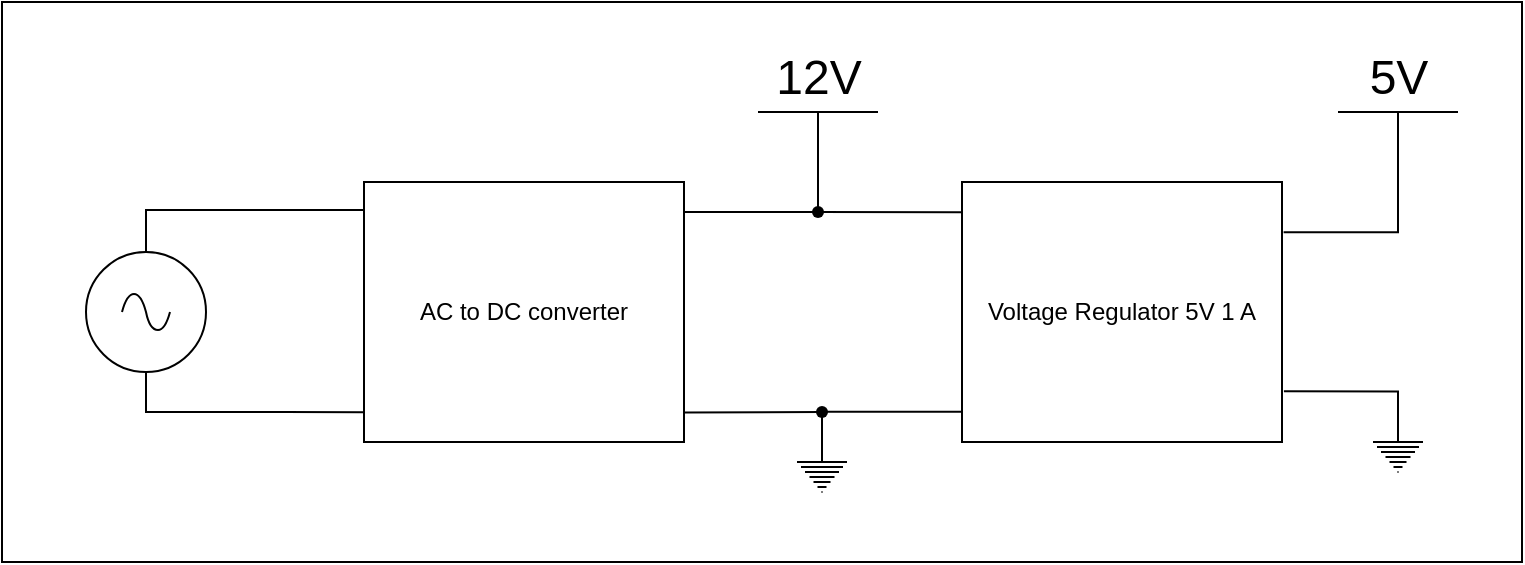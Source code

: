 <mxfile version="21.1.2" type="device" pages="14">
  <diagram id="Eln53rx5fo8KnANDM5eE" name="Power-Supply">
    <mxGraphModel dx="1058" dy="828" grid="1" gridSize="10" guides="1" tooltips="1" connect="1" arrows="1" fold="1" page="1" pageScale="1" pageWidth="850" pageHeight="1100" math="0" shadow="0">
      <root>
        <mxCell id="0" />
        <mxCell id="1" parent="0" />
        <mxCell id="o5vpha0jYdOsQ_meO4tZ-19" value="" style="rounded=0;whiteSpace=wrap;html=1;fillColor=none;" parent="1" vertex="1">
          <mxGeometry x="40" y="400" width="760" height="280" as="geometry" />
        </mxCell>
        <mxCell id="o5vpha0jYdOsQ_meO4tZ-1" style="edgeStyle=orthogonalEdgeStyle;rounded=0;orthogonalLoop=1;jettySize=auto;html=1;exitX=0.5;exitY=0;exitDx=0;exitDy=0;exitPerimeter=0;entryX=0.005;entryY=0.108;entryDx=0;entryDy=0;entryPerimeter=0;endArrow=none;endFill=0;" parent="1" source="o5vpha0jYdOsQ_meO4tZ-3" target="o5vpha0jYdOsQ_meO4tZ-4" edge="1">
          <mxGeometry relative="1" as="geometry" />
        </mxCell>
        <mxCell id="o5vpha0jYdOsQ_meO4tZ-2" style="edgeStyle=orthogonalEdgeStyle;rounded=0;orthogonalLoop=1;jettySize=auto;html=1;exitX=0.5;exitY=1;exitDx=0;exitDy=0;exitPerimeter=0;entryX=0.002;entryY=0.886;entryDx=0;entryDy=0;entryPerimeter=0;endArrow=none;endFill=0;" parent="1" source="o5vpha0jYdOsQ_meO4tZ-3" target="o5vpha0jYdOsQ_meO4tZ-4" edge="1">
          <mxGeometry relative="1" as="geometry" />
        </mxCell>
        <mxCell id="o5vpha0jYdOsQ_meO4tZ-3" value="" style="pointerEvents=1;verticalLabelPosition=bottom;shadow=0;dashed=0;align=center;html=1;verticalAlign=top;shape=mxgraph.electrical.signal_sources.source;aspect=fixed;points=[[0.5,0,0],[1,0.5,0],[0.5,1,0],[0,0.5,0]];elSignalType=ac;" parent="1" vertex="1">
          <mxGeometry x="82" y="525" width="60" height="60" as="geometry" />
        </mxCell>
        <mxCell id="o5vpha0jYdOsQ_meO4tZ-4" value="AC to DC converter" style="rounded=0;whiteSpace=wrap;html=1;" parent="1" vertex="1">
          <mxGeometry x="221" y="490" width="160" height="130" as="geometry" />
        </mxCell>
        <mxCell id="o5vpha0jYdOsQ_meO4tZ-5" style="edgeStyle=orthogonalEdgeStyle;rounded=0;orthogonalLoop=1;jettySize=auto;html=1;exitX=0.5;exitY=0;exitDx=0;exitDy=0;exitPerimeter=0;entryX=0.998;entryY=0.114;entryDx=0;entryDy=0;entryPerimeter=0;endArrow=none;endFill=0;" parent="1" source="o5vpha0jYdOsQ_meO4tZ-6" target="o5vpha0jYdOsQ_meO4tZ-4" edge="1">
          <mxGeometry relative="1" as="geometry">
            <Array as="points">
              <mxPoint x="448" y="505" />
              <mxPoint x="381" y="505" />
            </Array>
          </mxGeometry>
        </mxCell>
        <mxCell id="o5vpha0jYdOsQ_meO4tZ-6" value="12V" style="verticalLabelPosition=top;verticalAlign=bottom;shape=mxgraph.electrical.signal_sources.vdd;shadow=0;dashed=0;align=center;strokeWidth=1;fontSize=24;html=1;flipV=1;" parent="1" vertex="1">
          <mxGeometry x="418" y="455" width="60" height="40" as="geometry" />
        </mxCell>
        <mxCell id="o5vpha0jYdOsQ_meO4tZ-7" style="edgeStyle=orthogonalEdgeStyle;rounded=0;orthogonalLoop=1;jettySize=auto;html=1;exitDx=0;exitDy=0;exitPerimeter=0;entryX=1.002;entryY=0.886;entryDx=0;entryDy=0;entryPerimeter=0;endArrow=none;endFill=0;" parent="1" source="o5vpha0jYdOsQ_meO4tZ-13" target="o5vpha0jYdOsQ_meO4tZ-4" edge="1">
          <mxGeometry relative="1" as="geometry">
            <Array as="points">
              <mxPoint x="381" y="605" />
            </Array>
          </mxGeometry>
        </mxCell>
        <mxCell id="o5vpha0jYdOsQ_meO4tZ-8" value="" style="pointerEvents=1;verticalLabelPosition=bottom;shadow=0;dashed=0;align=center;html=1;verticalAlign=top;shape=mxgraph.electrical.signal_sources.protective_earth;" parent="1" vertex="1">
          <mxGeometry x="437.5" y="625" width="25" height="20" as="geometry" />
        </mxCell>
        <mxCell id="o5vpha0jYdOsQ_meO4tZ-9" value="Voltage Regulator 5V 1 A" style="rounded=0;whiteSpace=wrap;html=1;" parent="1" vertex="1">
          <mxGeometry x="520" y="490" width="160" height="130" as="geometry" />
        </mxCell>
        <mxCell id="o5vpha0jYdOsQ_meO4tZ-10" value="" style="endArrow=none;html=1;rounded=0;entryX=-0.002;entryY=0.116;entryDx=0;entryDy=0;entryPerimeter=0;" parent="1" target="o5vpha0jYdOsQ_meO4tZ-9" edge="1">
          <mxGeometry width="50" height="50" relative="1" as="geometry">
            <mxPoint x="448" y="505" as="sourcePoint" />
            <mxPoint x="505" y="475" as="targetPoint" />
          </mxGeometry>
        </mxCell>
        <mxCell id="o5vpha0jYdOsQ_meO4tZ-11" value="" style="shape=waypoint;sketch=0;fillStyle=solid;size=6;pointerEvents=1;points=[];fillColor=none;resizable=0;rotatable=0;perimeter=centerPerimeter;snapToPoint=1;verticalAlign=top;spacingBottom=0;spacingTop=-5;fontFamily=Verdana;fontSize=12;" parent="1" vertex="1">
          <mxGeometry x="428" y="485" width="40" height="40" as="geometry" />
        </mxCell>
        <mxCell id="o5vpha0jYdOsQ_meO4tZ-12" value="" style="edgeStyle=orthogonalEdgeStyle;rounded=0;orthogonalLoop=1;jettySize=auto;html=1;exitX=0.5;exitY=0;exitDx=0;exitDy=0;exitPerimeter=0;entryDx=0;entryDy=0;entryPerimeter=0;endArrow=none;endFill=0;" parent="1" source="o5vpha0jYdOsQ_meO4tZ-8" target="o5vpha0jYdOsQ_meO4tZ-13" edge="1">
          <mxGeometry relative="1" as="geometry">
            <mxPoint x="450" y="625" as="sourcePoint" />
            <mxPoint x="382" y="607" as="targetPoint" />
            <Array as="points">
              <mxPoint x="450" y="607" />
            </Array>
          </mxGeometry>
        </mxCell>
        <mxCell id="o5vpha0jYdOsQ_meO4tZ-13" value="" style="shape=waypoint;sketch=0;fillStyle=solid;size=6;pointerEvents=1;points=[];fillColor=none;resizable=0;rotatable=0;perimeter=centerPerimeter;snapToPoint=1;verticalAlign=top;spacingBottom=0;spacingTop=-5;fontFamily=Verdana;fontSize=12;" parent="1" vertex="1">
          <mxGeometry x="430" y="585" width="40" height="40" as="geometry" />
        </mxCell>
        <mxCell id="o5vpha0jYdOsQ_meO4tZ-14" value="" style="endArrow=none;html=1;rounded=0;entryX=-0.002;entryY=0.116;entryDx=0;entryDy=0;entryPerimeter=0;" parent="1" edge="1">
          <mxGeometry width="50" height="50" relative="1" as="geometry">
            <mxPoint x="448" y="604.86" as="sourcePoint" />
            <mxPoint x="520" y="604.86" as="targetPoint" />
          </mxGeometry>
        </mxCell>
        <mxCell id="o5vpha0jYdOsQ_meO4tZ-15" style="edgeStyle=orthogonalEdgeStyle;rounded=0;orthogonalLoop=1;jettySize=auto;html=1;exitX=0.5;exitY=0;exitDx=0;exitDy=0;exitPerimeter=0;entryX=1.005;entryY=0.193;entryDx=0;entryDy=0;entryPerimeter=0;endArrow=none;endFill=0;" parent="1" source="o5vpha0jYdOsQ_meO4tZ-16" target="o5vpha0jYdOsQ_meO4tZ-9" edge="1">
          <mxGeometry relative="1" as="geometry" />
        </mxCell>
        <mxCell id="o5vpha0jYdOsQ_meO4tZ-16" value="5V" style="verticalLabelPosition=top;verticalAlign=bottom;shape=mxgraph.electrical.signal_sources.vdd;shadow=0;dashed=0;align=center;strokeWidth=1;fontSize=24;html=1;flipV=1;" parent="1" vertex="1">
          <mxGeometry x="708" y="455" width="60" height="40" as="geometry" />
        </mxCell>
        <mxCell id="o5vpha0jYdOsQ_meO4tZ-17" style="edgeStyle=orthogonalEdgeStyle;rounded=0;orthogonalLoop=1;jettySize=auto;html=1;exitX=0.5;exitY=0;exitDx=0;exitDy=0;exitPerimeter=0;entryX=1.006;entryY=0.805;entryDx=0;entryDy=0;entryPerimeter=0;endArrow=none;endFill=0;" parent="1" source="o5vpha0jYdOsQ_meO4tZ-18" target="o5vpha0jYdOsQ_meO4tZ-9" edge="1">
          <mxGeometry relative="1" as="geometry" />
        </mxCell>
        <mxCell id="o5vpha0jYdOsQ_meO4tZ-18" value="" style="pointerEvents=1;verticalLabelPosition=bottom;shadow=0;dashed=0;align=center;html=1;verticalAlign=top;shape=mxgraph.electrical.signal_sources.protective_earth;" parent="1" vertex="1">
          <mxGeometry x="725.5" y="615" width="25" height="20" as="geometry" />
        </mxCell>
      </root>
    </mxGraphModel>
  </diagram>
  <diagram id="xR5wLIPc8KtgsRuv-0Ci" name="NTC-waterproof">
    <mxGraphModel dx="1058" dy="828" grid="1" gridSize="10" guides="1" tooltips="1" connect="1" arrows="1" fold="1" page="1" pageScale="1" pageWidth="850" pageHeight="1100" math="0" shadow="0">
      <root>
        <mxCell id="0" />
        <mxCell id="1" parent="0" />
        <mxCell id="q-Np8zAD6xvgff1mdm7J-1" style="edgeStyle=orthogonalEdgeStyle;rounded=0;orthogonalLoop=1;jettySize=auto;html=1;exitX=1;exitY=0.5;exitDx=0;exitDy=0;exitPerimeter=0;entryX=0.5;entryY=1;entryDx=0;entryDy=0;endArrow=none;endFill=0;" parent="1" source="q-Np8zAD6xvgff1mdm7J-2" target="q-Np8zAD6xvgff1mdm7J-3" edge="1">
          <mxGeometry relative="1" as="geometry" />
        </mxCell>
        <mxCell id="q-Np8zAD6xvgff1mdm7J-2" value="1 k&lt;b&gt;Ω&lt;/b&gt;" style="verticalLabelPosition=bottom;shadow=0;dashed=0;align=center;html=1;verticalAlign=top;strokeWidth=1;shape=mxgraph.electrical.resistors.resistor_2;rounded=1;comic=0;labelBackgroundColor=none;fontFamily=Verdana;fontSize=12;rotation=-90;" parent="1" vertex="1">
          <mxGeometry x="426" y="511.48" width="58" height="20" as="geometry" />
        </mxCell>
        <mxCell id="q-Np8zAD6xvgff1mdm7J-3" value="D" style="rounded=0;whiteSpace=wrap;html=1;" parent="1" vertex="1">
          <mxGeometry x="435" y="430" width="40" height="40" as="geometry" />
        </mxCell>
        <mxCell id="q-Np8zAD6xvgff1mdm7J-4" value="NTC 10 kΩ" style="pointerEvents=1;verticalLabelPosition=bottom;shadow=0;dashed=0;align=center;html=1;verticalAlign=top;shape=mxgraph.electrical.resistors.variable_resistor_1;rotation=90;" parent="1" vertex="1">
          <mxGeometry x="405" y="571.48" width="100" height="50" as="geometry" />
        </mxCell>
        <mxCell id="q-Np8zAD6xvgff1mdm7J-5" value="" style="shape=waypoint;sketch=0;fillStyle=solid;size=6;pointerEvents=1;points=[];fillColor=none;resizable=0;rotatable=0;perimeter=centerPerimeter;snapToPoint=1;verticalAlign=top;spacingBottom=0;spacingTop=-5;fontFamily=Verdana;fontSize=12;" parent="1" vertex="1">
          <mxGeometry x="435" y="531.48" width="40" height="40" as="geometry" />
        </mxCell>
        <mxCell id="q-Np8zAD6xvgff1mdm7J-6" style="edgeStyle=orthogonalEdgeStyle;rounded=0;orthogonalLoop=1;jettySize=auto;html=1;exitX=0.5;exitY=0;exitDx=0;exitDy=0;exitPerimeter=0;entryX=1;entryY=0.5;entryDx=0;entryDy=0;entryPerimeter=0;endArrow=none;endFill=0;" parent="1" source="q-Np8zAD6xvgff1mdm7J-7" target="q-Np8zAD6xvgff1mdm7J-4" edge="1">
          <mxGeometry relative="1" as="geometry" />
        </mxCell>
        <mxCell id="q-Np8zAD6xvgff1mdm7J-7" value="" style="pointerEvents=1;verticalLabelPosition=bottom;shadow=0;dashed=0;align=center;html=1;verticalAlign=top;shape=mxgraph.electrical.signal_sources.protective_earth;" parent="1" vertex="1">
          <mxGeometry x="442.5" y="650" width="25" height="20" as="geometry" />
        </mxCell>
        <mxCell id="q-Np8zAD6xvgff1mdm7J-8" style="edgeStyle=orthogonalEdgeStyle;rounded=0;orthogonalLoop=1;jettySize=auto;html=1;exitX=1;exitY=0.5;exitDx=0;exitDy=0;entryX=0.432;entryY=0.514;entryDx=0;entryDy=0;entryPerimeter=0;endArrow=none;endFill=0;" parent="1" source="q-Np8zAD6xvgff1mdm7J-9" target="q-Np8zAD6xvgff1mdm7J-5" edge="1">
          <mxGeometry relative="1" as="geometry" />
        </mxCell>
        <mxCell id="q-Np8zAD6xvgff1mdm7J-9" value="A" style="rounded=0;whiteSpace=wrap;html=1;" parent="1" vertex="1">
          <mxGeometry x="346" y="531.48" width="40" height="40" as="geometry" />
        </mxCell>
        <mxCell id="q-Np8zAD6xvgff1mdm7J-10" value="" style="rounded=0;whiteSpace=wrap;html=1;fillColor=none;" parent="1" vertex="1">
          <mxGeometry x="320" y="411.48" width="200" height="280" as="geometry" />
        </mxCell>
      </root>
    </mxGraphModel>
  </diagram>
  <diagram id="Hpc7MI7aYmyT-qRwL_t4" name="NTC-external">
    <mxGraphModel dx="1058" dy="-272" grid="1" gridSize="10" guides="1" tooltips="1" connect="1" arrows="1" fold="1" page="1" pageScale="1" pageWidth="850" pageHeight="1100" math="0" shadow="0">
      <root>
        <mxCell id="0" />
        <mxCell id="1" parent="0" />
        <mxCell id="zfXnt97i8TnP8kVkXY8H-1" style="edgeStyle=orthogonalEdgeStyle;rounded=0;orthogonalLoop=1;jettySize=auto;html=1;exitX=1;exitY=0.5;exitDx=0;exitDy=0;exitPerimeter=0;entryX=0.5;entryY=1;entryDx=0;entryDy=0;endArrow=none;endFill=0;" parent="1" source="zfXnt97i8TnP8kVkXY8H-2" target="zfXnt97i8TnP8kVkXY8H-3" edge="1">
          <mxGeometry relative="1" as="geometry" />
        </mxCell>
        <mxCell id="zfXnt97i8TnP8kVkXY8H-2" value="4.7 k&lt;b&gt;Ω&lt;/b&gt;" style="verticalLabelPosition=bottom;shadow=0;dashed=0;align=center;html=1;verticalAlign=top;strokeWidth=1;shape=mxgraph.electrical.resistors.resistor_2;rounded=1;comic=0;labelBackgroundColor=none;fontFamily=Verdana;fontSize=12;rotation=-90;" parent="1" vertex="1">
          <mxGeometry x="462" y="1611.48" width="58" height="20" as="geometry" />
        </mxCell>
        <mxCell id="zfXnt97i8TnP8kVkXY8H-3" value="D" style="rounded=0;whiteSpace=wrap;html=1;" parent="1" vertex="1">
          <mxGeometry x="471" y="1530" width="40" height="40" as="geometry" />
        </mxCell>
        <mxCell id="zfXnt97i8TnP8kVkXY8H-4" value="Thermocouple" style="pointerEvents=1;verticalLabelPosition=bottom;shadow=0;dashed=0;align=center;html=1;verticalAlign=top;shape=mxgraph.electrical.resistors.variable_resistor_1;rotation=90;" parent="1" vertex="1">
          <mxGeometry x="441" y="1671.48" width="100" height="50" as="geometry" />
        </mxCell>
        <mxCell id="zfXnt97i8TnP8kVkXY8H-5" value="" style="shape=waypoint;sketch=0;fillStyle=solid;size=6;pointerEvents=1;points=[];fillColor=none;resizable=0;rotatable=0;perimeter=centerPerimeter;snapToPoint=1;verticalAlign=top;spacingBottom=0;spacingTop=-5;fontFamily=Verdana;fontSize=12;" parent="1" vertex="1">
          <mxGeometry x="471" y="1631.48" width="40" height="40" as="geometry" />
        </mxCell>
        <mxCell id="zfXnt97i8TnP8kVkXY8H-6" style="edgeStyle=orthogonalEdgeStyle;rounded=0;orthogonalLoop=1;jettySize=auto;html=1;exitX=0.5;exitY=0;exitDx=0;exitDy=0;exitPerimeter=0;entryX=1;entryY=0.5;entryDx=0;entryDy=0;entryPerimeter=0;endArrow=none;endFill=0;" parent="1" source="zfXnt97i8TnP8kVkXY8H-7" target="zfXnt97i8TnP8kVkXY8H-4" edge="1">
          <mxGeometry relative="1" as="geometry" />
        </mxCell>
        <mxCell id="zfXnt97i8TnP8kVkXY8H-7" value="" style="pointerEvents=1;verticalLabelPosition=bottom;shadow=0;dashed=0;align=center;html=1;verticalAlign=top;shape=mxgraph.electrical.signal_sources.protective_earth;" parent="1" vertex="1">
          <mxGeometry x="478.5" y="1750" width="25" height="20" as="geometry" />
        </mxCell>
        <mxCell id="zfXnt97i8TnP8kVkXY8H-8" style="edgeStyle=orthogonalEdgeStyle;rounded=0;orthogonalLoop=1;jettySize=auto;html=1;exitDx=0;exitDy=0;entryX=0.432;entryY=0.514;entryDx=0;entryDy=0;entryPerimeter=0;endArrow=none;endFill=0;" parent="1" source="zfXnt97i8TnP8kVkXY8H-14" target="zfXnt97i8TnP8kVkXY8H-5" edge="1">
          <mxGeometry relative="1" as="geometry" />
        </mxCell>
        <mxCell id="zfXnt97i8TnP8kVkXY8H-9" value="A" style="rounded=0;whiteSpace=wrap;html=1;" parent="1" vertex="1">
          <mxGeometry x="309" y="1631.48" width="40" height="40" as="geometry" />
        </mxCell>
        <mxCell id="zfXnt97i8TnP8kVkXY8H-10" value="10 uF" style="pointerEvents=1;verticalLabelPosition=bottom;shadow=0;dashed=0;align=center;html=1;verticalAlign=top;shape=mxgraph.electrical.capacitors.capacitor_3;rotation=90;" parent="1" vertex="1">
          <mxGeometry x="364.48" y="1678" width="78" height="29.44" as="geometry" />
        </mxCell>
        <mxCell id="zfXnt97i8TnP8kVkXY8H-11" style="edgeStyle=orthogonalEdgeStyle;rounded=0;orthogonalLoop=1;jettySize=auto;html=1;exitX=0.5;exitY=0;exitDx=0;exitDy=0;exitPerimeter=0;entryX=1;entryY=0.5;entryDx=0;entryDy=0;entryPerimeter=0;endArrow=none;endFill=0;" parent="1" source="zfXnt97i8TnP8kVkXY8H-12" target="zfXnt97i8TnP8kVkXY8H-10" edge="1">
          <mxGeometry relative="1" as="geometry" />
        </mxCell>
        <mxCell id="zfXnt97i8TnP8kVkXY8H-12" value="" style="pointerEvents=1;verticalLabelPosition=bottom;shadow=0;dashed=0;align=center;html=1;verticalAlign=top;shape=mxgraph.electrical.signal_sources.protective_earth;" parent="1" vertex="1">
          <mxGeometry x="390.98" y="1750" width="25" height="20" as="geometry" />
        </mxCell>
        <mxCell id="zfXnt97i8TnP8kVkXY8H-13" value="" style="edgeStyle=orthogonalEdgeStyle;rounded=0;orthogonalLoop=1;jettySize=auto;html=1;exitX=1;exitY=0.5;exitDx=0;exitDy=0;entryDx=0;entryDy=0;entryPerimeter=0;endArrow=none;endFill=0;" parent="1" source="zfXnt97i8TnP8kVkXY8H-9" target="zfXnt97i8TnP8kVkXY8H-14" edge="1">
          <mxGeometry relative="1" as="geometry">
            <mxPoint x="349" y="1651.52" as="sourcePoint" />
            <mxPoint x="491" y="1651.52" as="targetPoint" />
          </mxGeometry>
        </mxCell>
        <mxCell id="zfXnt97i8TnP8kVkXY8H-14" value="" style="shape=waypoint;sketch=0;fillStyle=solid;size=6;pointerEvents=1;points=[];fillColor=none;resizable=0;rotatable=0;perimeter=centerPerimeter;snapToPoint=1;verticalAlign=top;spacingBottom=0;spacingTop=-5;fontFamily=Verdana;fontSize=12;" parent="1" vertex="1">
          <mxGeometry x="383.48" y="1631.48" width="40" height="40" as="geometry" />
        </mxCell>
        <mxCell id="zfXnt97i8TnP8kVkXY8H-15" value="" style="rounded=0;whiteSpace=wrap;html=1;fillColor=none;" parent="1" vertex="1">
          <mxGeometry x="280" y="1520" width="280" height="280" as="geometry" />
        </mxCell>
      </root>
    </mxGraphModel>
  </diagram>
  <diagram id="W4WRL_alQqcNuK98SgHa" name="BD131">
    <mxGraphModel dx="1058" dy="-272" grid="1" gridSize="10" guides="1" tooltips="1" connect="1" arrows="1" fold="1" page="1" pageScale="1" pageWidth="850" pageHeight="1100" math="0" shadow="0">
      <root>
        <mxCell id="0" />
        <mxCell id="1" parent="0" />
        <mxCell id="a1GmoreGs8Arc6O2wjdx-1" style="edgeStyle=orthogonalEdgeStyle;rounded=0;orthogonalLoop=1;jettySize=auto;html=1;exitX=1;exitY=1;exitDx=0;exitDy=0;exitPerimeter=0;entryX=0;entryY=0.5;entryDx=0;entryDy=0;entryPerimeter=0;endArrow=none;endFill=0;" edge="1" parent="1" source="a1GmoreGs8Arc6O2wjdx-2" target="a1GmoreGs8Arc6O2wjdx-14">
          <mxGeometry relative="1" as="geometry" />
        </mxCell>
        <mxCell id="a1GmoreGs8Arc6O2wjdx-2" value="" style="verticalLabelPosition=bottom;shadow=0;dashed=0;align=center;html=1;verticalAlign=top;shape=mxgraph.electrical.transistors.npn_transistor_5;" vertex="1" parent="1">
          <mxGeometry x="338" y="1575" width="64" height="100" as="geometry" />
        </mxCell>
        <mxCell id="a1GmoreGs8Arc6O2wjdx-3" style="edgeStyle=orthogonalEdgeStyle;rounded=0;orthogonalLoop=1;jettySize=auto;html=1;exitX=1;exitY=0;exitDx=0;exitDy=0;exitPerimeter=0;endArrow=none;endFill=0;" edge="1" parent="1" source="a1GmoreGs8Arc6O2wjdx-6">
          <mxGeometry relative="1" as="geometry">
            <mxPoint x="503.571" y="1555" as="targetPoint" />
          </mxGeometry>
        </mxCell>
        <mxCell id="a1GmoreGs8Arc6O2wjdx-4" style="edgeStyle=orthogonalEdgeStyle;rounded=0;orthogonalLoop=1;jettySize=auto;html=1;exitX=0;exitY=0.5;exitDx=0;exitDy=0;exitPerimeter=0;endArrow=none;endFill=0;" edge="1" parent="1" source="a1GmoreGs8Arc6O2wjdx-6">
          <mxGeometry relative="1" as="geometry">
            <mxPoint x="400" y="1685.143" as="targetPoint" />
          </mxGeometry>
        </mxCell>
        <mxCell id="a1GmoreGs8Arc6O2wjdx-5" style="edgeStyle=orthogonalEdgeStyle;rounded=0;orthogonalLoop=1;jettySize=auto;html=1;exitDx=0;exitDy=0;exitPerimeter=0;entryX=1;entryY=0.5;entryDx=0;entryDy=0;entryPerimeter=0;endArrow=none;endFill=0;" edge="1" parent="1" source="a1GmoreGs8Arc6O2wjdx-21" target="a1GmoreGs8Arc6O2wjdx-14">
          <mxGeometry relative="1" as="geometry">
            <Array as="points" />
          </mxGeometry>
        </mxCell>
        <mxCell id="a1GmoreGs8Arc6O2wjdx-6" value="" style="verticalLabelPosition=bottom;shadow=0;dashed=0;align=center;html=1;verticalAlign=top;shape=mxgraph.electrical.transistors.npn_transistor_5;" vertex="1" parent="1">
          <mxGeometry x="440" y="1635" width="64" height="100" as="geometry" />
        </mxCell>
        <mxCell id="a1GmoreGs8Arc6O2wjdx-7" style="edgeStyle=orthogonalEdgeStyle;rounded=0;orthogonalLoop=1;jettySize=auto;html=1;exitDx=0;exitDy=0;exitPerimeter=0;entryX=1;entryY=0;entryDx=0;entryDy=0;entryPerimeter=0;endArrow=none;endFill=0;" edge="1" parent="1" source="a1GmoreGs8Arc6O2wjdx-17" target="a1GmoreGs8Arc6O2wjdx-2">
          <mxGeometry relative="1" as="geometry" />
        </mxCell>
        <mxCell id="a1GmoreGs8Arc6O2wjdx-8" style="edgeStyle=orthogonalEdgeStyle;rounded=0;orthogonalLoop=1;jettySize=auto;html=1;exitX=0;exitY=0.5;exitDx=0;exitDy=0;exitPerimeter=0;endArrow=none;endFill=0;" edge="1" parent="1" source="a1GmoreGs8Arc6O2wjdx-10" target="a1GmoreGs8Arc6O2wjdx-21">
          <mxGeometry relative="1" as="geometry">
            <Array as="points">
              <mxPoint x="560" y="1745" />
            </Array>
          </mxGeometry>
        </mxCell>
        <mxCell id="a1GmoreGs8Arc6O2wjdx-9" style="edgeStyle=orthogonalEdgeStyle;rounded=0;orthogonalLoop=1;jettySize=auto;html=1;exitX=1;exitY=0.5;exitDx=0;exitDy=0;exitPerimeter=0;endArrow=none;endFill=0;" edge="1" parent="1" source="a1GmoreGs8Arc6O2wjdx-10" target="a1GmoreGs8Arc6O2wjdx-17">
          <mxGeometry relative="1" as="geometry">
            <Array as="points">
              <mxPoint x="560" y="1555" />
            </Array>
          </mxGeometry>
        </mxCell>
        <mxCell id="a1GmoreGs8Arc6O2wjdx-10" value="" style="pointerEvents=1;fillColor=strokeColor;verticalLabelPosition=bottom;shadow=0;dashed=0;align=center;html=1;verticalAlign=top;shape=mxgraph.electrical.diodes.diode;rotation=-90;" vertex="1" parent="1">
          <mxGeometry x="530" y="1625" width="60" height="30" as="geometry" />
        </mxCell>
        <mxCell id="a1GmoreGs8Arc6O2wjdx-11" style="edgeStyle=orthogonalEdgeStyle;rounded=0;orthogonalLoop=1;jettySize=auto;html=1;exitDx=0;exitDy=0;exitPerimeter=0;endArrow=none;endFill=0;" edge="1" parent="1" source="a1GmoreGs8Arc6O2wjdx-16">
          <mxGeometry relative="1" as="geometry">
            <mxPoint x="400" y="1744.81" as="targetPoint" />
          </mxGeometry>
        </mxCell>
        <mxCell id="a1GmoreGs8Arc6O2wjdx-12" style="edgeStyle=orthogonalEdgeStyle;rounded=0;orthogonalLoop=1;jettySize=auto;html=1;exitX=0;exitY=0.5;exitDx=0;exitDy=0;exitPerimeter=0;entryX=0;entryY=0.5;entryDx=0;entryDy=0;entryPerimeter=0;endArrow=none;endFill=0;" edge="1" parent="1" source="a1GmoreGs8Arc6O2wjdx-13" target="a1GmoreGs8Arc6O2wjdx-2">
          <mxGeometry relative="1" as="geometry" />
        </mxCell>
        <mxCell id="a1GmoreGs8Arc6O2wjdx-13" value="10 k&lt;b&gt;Ω&lt;/b&gt;" style="verticalLabelPosition=bottom;shadow=0;dashed=0;align=center;html=1;verticalAlign=top;strokeWidth=1;shape=mxgraph.electrical.resistors.resistor_2;rounded=1;comic=0;labelBackgroundColor=none;fontFamily=Verdana;fontSize=12" vertex="1" parent="1">
          <mxGeometry x="330" y="1735" width="58" height="20" as="geometry" />
        </mxCell>
        <mxCell id="a1GmoreGs8Arc6O2wjdx-14" value="150&amp;nbsp;&lt;b&gt;Ω&lt;/b&gt;" style="verticalLabelPosition=bottom;shadow=0;dashed=0;align=center;html=1;verticalAlign=top;strokeWidth=1;shape=mxgraph.electrical.resistors.resistor_2;rounded=1;comic=0;labelBackgroundColor=none;fontFamily=Verdana;fontSize=12" vertex="1" parent="1">
          <mxGeometry x="423" y="1735" width="58" height="20" as="geometry" />
        </mxCell>
        <mxCell id="a1GmoreGs8Arc6O2wjdx-15" value="" style="edgeStyle=orthogonalEdgeStyle;rounded=0;orthogonalLoop=1;jettySize=auto;html=1;exitX=1;exitY=0.5;exitDx=0;exitDy=0;exitPerimeter=0;endArrow=none;endFill=0;" edge="1" parent="1" source="a1GmoreGs8Arc6O2wjdx-13" target="a1GmoreGs8Arc6O2wjdx-16">
          <mxGeometry relative="1" as="geometry">
            <mxPoint x="400" y="1744.81" as="targetPoint" />
            <mxPoint x="388" y="1745" as="sourcePoint" />
          </mxGeometry>
        </mxCell>
        <mxCell id="a1GmoreGs8Arc6O2wjdx-16" value="" style="shape=waypoint;sketch=0;fillStyle=solid;size=6;pointerEvents=1;points=[];fillColor=none;resizable=0;rotatable=0;perimeter=centerPerimeter;snapToPoint=1;verticalAlign=top;spacingBottom=0;spacingTop=-5;fontFamily=Verdana;fontSize=12;" vertex="1" parent="1">
          <mxGeometry x="383" y="1725" width="40" height="40" as="geometry" />
        </mxCell>
        <mxCell id="a1GmoreGs8Arc6O2wjdx-17" value="" style="shape=waypoint;sketch=0;fillStyle=solid;size=6;pointerEvents=1;points=[];fillColor=none;resizable=0;rotatable=0;perimeter=centerPerimeter;snapToPoint=1;verticalAlign=top;spacingBottom=0;spacingTop=-5;fontFamily=Verdana;fontSize=12;" vertex="1" parent="1">
          <mxGeometry x="482" y="1535" width="40" height="40" as="geometry" />
        </mxCell>
        <mxCell id="a1GmoreGs8Arc6O2wjdx-18" value="" style="shape=waypoint;sketch=0;fillStyle=solid;size=6;pointerEvents=1;points=[];fillColor=none;resizable=0;rotatable=0;perimeter=centerPerimeter;snapToPoint=1;verticalAlign=top;spacingBottom=0;spacingTop=-5;fontFamily=Verdana;fontSize=12;" vertex="1" parent="1">
          <mxGeometry x="290" y="1605" width="40" height="40" as="geometry" />
        </mxCell>
        <mxCell id="a1GmoreGs8Arc6O2wjdx-19" value="" style="shape=waypoint;sketch=0;fillStyle=solid;size=6;pointerEvents=1;points=[];fillColor=none;resizable=0;rotatable=0;perimeter=centerPerimeter;snapToPoint=1;verticalAlign=top;spacingBottom=0;spacingTop=-5;fontFamily=Verdana;fontSize=12;" vertex="1" parent="1">
          <mxGeometry x="383" y="1665" width="40" height="40" as="geometry" />
        </mxCell>
        <mxCell id="a1GmoreGs8Arc6O2wjdx-20" value="" style="edgeStyle=orthogonalEdgeStyle;rounded=0;orthogonalLoop=1;jettySize=auto;html=1;exitX=1;exitY=1;exitDx=0;exitDy=0;exitPerimeter=0;entryDx=0;entryDy=0;entryPerimeter=0;endArrow=none;endFill=0;" edge="1" parent="1" source="a1GmoreGs8Arc6O2wjdx-6" target="a1GmoreGs8Arc6O2wjdx-21">
          <mxGeometry relative="1" as="geometry">
            <mxPoint x="504" y="1735" as="sourcePoint" />
            <mxPoint x="481" y="1745" as="targetPoint" />
            <Array as="points">
              <mxPoint x="504" y="1745" />
            </Array>
          </mxGeometry>
        </mxCell>
        <mxCell id="a1GmoreGs8Arc6O2wjdx-21" value="" style="shape=waypoint;sketch=0;fillStyle=solid;size=6;pointerEvents=1;points=[];fillColor=none;resizable=0;rotatable=0;perimeter=centerPerimeter;snapToPoint=1;verticalAlign=top;spacingBottom=0;spacingTop=-5;fontFamily=Verdana;fontSize=12;" vertex="1" parent="1">
          <mxGeometry x="482" y="1725" width="40" height="40" as="geometry" />
        </mxCell>
        <mxCell id="a1GmoreGs8Arc6O2wjdx-22" value="" style="endArrow=none;html=1;rounded=0;entryX=0.517;entryY=0.567;entryDx=0;entryDy=0;entryPerimeter=0;" edge="1" parent="1" target="a1GmoreGs8Arc6O2wjdx-21">
          <mxGeometry width="50" height="50" relative="1" as="geometry">
            <mxPoint x="502" y="1805" as="sourcePoint" />
            <mxPoint x="520" y="1795" as="targetPoint" />
          </mxGeometry>
        </mxCell>
        <mxCell id="a1GmoreGs8Arc6O2wjdx-23" value="" style="endArrow=none;html=1;rounded=0;entryX=0.517;entryY=0.567;entryDx=0;entryDy=0;entryPerimeter=0;" edge="1" parent="1">
          <mxGeometry width="50" height="50" relative="1" as="geometry">
            <mxPoint x="502" y="1555" as="sourcePoint" />
            <mxPoint x="502" y="1495" as="targetPoint" />
          </mxGeometry>
        </mxCell>
        <mxCell id="a1GmoreGs8Arc6O2wjdx-24" value="" style="endArrow=none;html=1;rounded=0;" edge="1" parent="1">
          <mxGeometry width="50" height="50" relative="1" as="geometry">
            <mxPoint x="310" y="1625" as="sourcePoint" />
            <mxPoint x="260" y="1625" as="targetPoint" />
          </mxGeometry>
        </mxCell>
        <mxCell id="a1GmoreGs8Arc6O2wjdx-25" value="" style="rounded=0;whiteSpace=wrap;html=1;fillColor=none;" vertex="1" parent="1">
          <mxGeometry x="240" y="1480" width="380" height="360" as="geometry" />
        </mxCell>
        <mxCell id="a1GmoreGs8Arc6O2wjdx-26" value="B" style="text;html=1;strokeColor=none;fillColor=none;align=center;verticalAlign=middle;whiteSpace=wrap;rounded=0;" vertex="1" parent="1">
          <mxGeometry x="240" y="1625" width="60" height="30" as="geometry" />
        </mxCell>
        <mxCell id="a1GmoreGs8Arc6O2wjdx-27" value="C" style="text;html=1;strokeColor=none;fillColor=none;align=center;verticalAlign=middle;whiteSpace=wrap;rounded=0;" vertex="1" parent="1">
          <mxGeometry x="462" y="1480" width="60" height="30" as="geometry" />
        </mxCell>
        <mxCell id="a1GmoreGs8Arc6O2wjdx-52" value="E" style="text;html=1;strokeColor=none;fillColor=none;align=center;verticalAlign=middle;whiteSpace=wrap;rounded=0;" vertex="1" parent="1">
          <mxGeometry x="472" y="1800" width="60" height="30" as="geometry" />
        </mxCell>
        <mxCell id="a1GmoreGs8Arc6O2wjdx-54" value="" style="rounded=0;whiteSpace=wrap;html=1;fillColor=none;dashed=1;" vertex="1" parent="1">
          <mxGeometry x="290" y="1530" width="290" height="260" as="geometry" />
        </mxCell>
      </root>
    </mxGraphModel>
  </diagram>
  <diagram id="peHcbENxpqyT_jhq-OfL" name="Electrovalve-Circuit">
    <mxGraphModel dx="1058" dy="828" grid="1" gridSize="10" guides="1" tooltips="1" connect="1" arrows="1" fold="1" page="1" pageScale="1" pageWidth="850" pageHeight="1100" math="0" shadow="0">
      <root>
        <mxCell id="0" />
        <mxCell id="1" parent="0" />
        <mxCell id="gtxOoWvhqAJ6RWqKDCvt-1" value="Electrovalve" style="rounded=0;whiteSpace=wrap;html=1;" parent="1" vertex="1">
          <mxGeometry x="202" y="465" width="160" height="130" as="geometry" />
        </mxCell>
        <mxCell id="gtxOoWvhqAJ6RWqKDCvt-2" style="edgeStyle=orthogonalEdgeStyle;rounded=0;orthogonalLoop=1;jettySize=auto;html=1;exitX=0.5;exitY=0;exitDx=0;exitDy=0;exitPerimeter=0;entryX=0.687;entryY=1.001;entryDx=0;entryDy=0;entryPerimeter=0;endArrow=none;endFill=0;" parent="1" source="gtxOoWvhqAJ6RWqKDCvt-3" target="gtxOoWvhqAJ6RWqKDCvt-32" edge="1">
          <mxGeometry relative="1" as="geometry">
            <mxPoint x="599" y="475" as="targetPoint" />
            <Array as="points">
              <mxPoint x="619" y="480" />
            </Array>
          </mxGeometry>
        </mxCell>
        <mxCell id="gtxOoWvhqAJ6RWqKDCvt-3" value="12V" style="verticalLabelPosition=top;verticalAlign=bottom;shape=mxgraph.electrical.signal_sources.vdd;shadow=0;dashed=0;align=center;strokeWidth=1;fontSize=24;html=1;flipV=1;" parent="1" vertex="1">
          <mxGeometry x="589" y="425" width="60" height="40" as="geometry" />
        </mxCell>
        <mxCell id="gtxOoWvhqAJ6RWqKDCvt-4" style="edgeStyle=orthogonalEdgeStyle;rounded=0;orthogonalLoop=1;jettySize=auto;html=1;exitDx=0;exitDy=0;exitPerimeter=0;entryX=1.002;entryY=0.886;entryDx=0;entryDy=0;entryPerimeter=0;endArrow=none;endFill=0;" parent="1" edge="1">
          <mxGeometry relative="1" as="geometry">
            <mxPoint x="362" y="575" as="targetPoint" />
            <Array as="points">
              <mxPoint x="362" y="575" />
            </Array>
            <mxPoint x="431" y="575" as="sourcePoint" />
          </mxGeometry>
        </mxCell>
        <mxCell id="gtxOoWvhqAJ6RWqKDCvt-5" value="" style="pointerEvents=1;verticalLabelPosition=bottom;shadow=0;dashed=0;align=center;html=1;verticalAlign=top;shape=mxgraph.electrical.signal_sources.protective_earth;" parent="1" vertex="1">
          <mxGeometry x="418.5" y="595" width="25" height="20" as="geometry" />
        </mxCell>
        <mxCell id="gtxOoWvhqAJ6RWqKDCvt-6" value="" style="edgeStyle=orthogonalEdgeStyle;rounded=0;orthogonalLoop=1;jettySize=auto;html=1;exitX=0.5;exitY=0;exitDx=0;exitDy=0;exitPerimeter=0;entryDx=0;entryDy=0;entryPerimeter=0;endArrow=none;endFill=0;" parent="1" source="gtxOoWvhqAJ6RWqKDCvt-5" edge="1">
          <mxGeometry relative="1" as="geometry">
            <mxPoint x="431" y="595" as="sourcePoint" />
            <mxPoint x="431" y="575" as="targetPoint" />
            <Array as="points">
              <mxPoint x="431" y="577" />
            </Array>
          </mxGeometry>
        </mxCell>
        <mxCell id="gtxOoWvhqAJ6RWqKDCvt-7" value="" style="group;rotation=-90;" parent="1" vertex="1" connectable="0">
          <mxGeometry x="466" y="446.48" width="113.91" height="120" as="geometry" />
        </mxCell>
        <mxCell id="gtxOoWvhqAJ6RWqKDCvt-8" value="" style="verticalLabelPosition=bottom;shadow=0;dashed=0;align=center;html=1;verticalAlign=top;shape=mxgraph.electrical.transistors.npn_transistor_5;rotation=-90;" parent="gtxOoWvhqAJ6RWqKDCvt-7" vertex="1">
          <mxGeometry x="34" y="58" width="22" height="38.71" as="geometry" />
        </mxCell>
        <mxCell id="gtxOoWvhqAJ6RWqKDCvt-9" style="edgeStyle=orthogonalEdgeStyle;rounded=0;orthogonalLoop=1;jettySize=auto;html=1;exitX=1;exitY=0;exitDx=0;exitDy=0;exitPerimeter=0;endArrow=none;endFill=0;" parent="gtxOoWvhqAJ6RWqKDCvt-7" source="gtxOoWvhqAJ6RWqKDCvt-11" edge="1">
          <mxGeometry relative="1" as="geometry">
            <mxPoint x="18" y="31" as="targetPoint" />
          </mxGeometry>
        </mxCell>
        <mxCell id="gtxOoWvhqAJ6RWqKDCvt-10" style="edgeStyle=orthogonalEdgeStyle;rounded=0;orthogonalLoop=1;jettySize=auto;html=1;exitX=0;exitY=0.5;exitDx=0;exitDy=0;exitPerimeter=0;endArrow=none;endFill=0;" parent="gtxOoWvhqAJ6RWqKDCvt-7" source="gtxOoWvhqAJ6RWqKDCvt-11" edge="1">
          <mxGeometry relative="1" as="geometry">
            <mxPoint x="69" y="67" as="targetPoint" />
          </mxGeometry>
        </mxCell>
        <mxCell id="gtxOoWvhqAJ6RWqKDCvt-11" value="" style="verticalLabelPosition=bottom;shadow=0;dashed=0;align=center;html=1;verticalAlign=top;shape=mxgraph.electrical.transistors.npn_transistor_5;rotation=-90;" parent="gtxOoWvhqAJ6RWqKDCvt-7" vertex="1">
          <mxGeometry x="58" y="23" width="22" height="38.71" as="geometry" />
        </mxCell>
        <mxCell id="gtxOoWvhqAJ6RWqKDCvt-12" style="edgeStyle=orthogonalEdgeStyle;rounded=0;orthogonalLoop=1;jettySize=auto;html=1;exitDx=0;exitDy=0;exitPerimeter=0;entryX=1;entryY=0;entryDx=0;entryDy=0;entryPerimeter=0;endArrow=none;endFill=0;" parent="gtxOoWvhqAJ6RWqKDCvt-7" source="gtxOoWvhqAJ6RWqKDCvt-22" target="gtxOoWvhqAJ6RWqKDCvt-8" edge="1">
          <mxGeometry relative="1" as="geometry">
            <Array as="points">
              <mxPoint x="20" y="33" />
              <mxPoint x="20" y="66" />
            </Array>
          </mxGeometry>
        </mxCell>
        <mxCell id="gtxOoWvhqAJ6RWqKDCvt-13" value="" style="pointerEvents=1;fillColor=strokeColor;verticalLabelPosition=bottom;shadow=0;dashed=0;align=center;html=1;verticalAlign=top;shape=mxgraph.electrical.diodes.diode;rotation=-180;" parent="gtxOoWvhqAJ6RWqKDCvt-7" vertex="1">
          <mxGeometry x="41" y="6" width="20.625" height="11.613" as="geometry" />
        </mxCell>
        <mxCell id="gtxOoWvhqAJ6RWqKDCvt-14" style="edgeStyle=orthogonalEdgeStyle;rounded=0;orthogonalLoop=1;jettySize=auto;html=1;exitDx=0;exitDy=0;exitPerimeter=0;endArrow=none;endFill=0;" parent="gtxOoWvhqAJ6RWqKDCvt-7" source="gtxOoWvhqAJ6RWqKDCvt-21" edge="1">
          <mxGeometry relative="1" as="geometry">
            <mxPoint x="92" y="67" as="targetPoint" />
          </mxGeometry>
        </mxCell>
        <mxCell id="gtxOoWvhqAJ6RWqKDCvt-15" style="edgeStyle=orthogonalEdgeStyle;rounded=0;orthogonalLoop=1;jettySize=auto;html=1;exitDx=0;exitDy=0;exitPerimeter=0;entryX=0;entryY=0.5;entryDx=0;entryDy=0;entryPerimeter=0;endArrow=none;endFill=0;" parent="gtxOoWvhqAJ6RWqKDCvt-7" source="gtxOoWvhqAJ6RWqKDCvt-31" target="gtxOoWvhqAJ6RWqKDCvt-8" edge="1">
          <mxGeometry relative="1" as="geometry">
            <Array as="points" />
          </mxGeometry>
        </mxCell>
        <mxCell id="gtxOoWvhqAJ6RWqKDCvt-16" style="edgeStyle=orthogonalEdgeStyle;rounded=0;orthogonalLoop=1;jettySize=auto;html=1;exitX=0;exitY=0.5;exitDx=0;exitDy=0;exitPerimeter=0;endArrow=none;endFill=0;" parent="gtxOoWvhqAJ6RWqKDCvt-7" source="gtxOoWvhqAJ6RWqKDCvt-17" target="gtxOoWvhqAJ6RWqKDCvt-31" edge="1">
          <mxGeometry relative="1" as="geometry">
            <Array as="points">
              <mxPoint x="92" y="100" />
            </Array>
          </mxGeometry>
        </mxCell>
        <mxCell id="gtxOoWvhqAJ6RWqKDCvt-17" value="10k&lt;b&gt;Ω&lt;/b&gt;" style="verticalLabelPosition=bottom;shadow=0;dashed=0;align=center;html=1;verticalAlign=top;strokeWidth=1;shape=mxgraph.electrical.resistors.resistor_2;rounded=1;comic=0;labelBackgroundColor=none;fontFamily=Verdana;fontSize=12;rotation=-90;" parent="gtxOoWvhqAJ6RWqKDCvt-7" vertex="1">
          <mxGeometry x="82" y="77" width="19.938" height="7.742" as="geometry" />
        </mxCell>
        <mxCell id="gtxOoWvhqAJ6RWqKDCvt-18" value="150&lt;b&gt;Ω&lt;/b&gt;" style="verticalLabelPosition=bottom;shadow=0;dashed=0;align=center;html=1;verticalAlign=top;strokeWidth=1;shape=mxgraph.electrical.resistors.resistor_2;rounded=1;comic=0;labelBackgroundColor=none;fontFamily=Verdana;fontSize=12;rotation=-90;" parent="gtxOoWvhqAJ6RWqKDCvt-7" vertex="1">
          <mxGeometry x="82" y="45" width="19.938" height="7.742" as="geometry" />
        </mxCell>
        <mxCell id="gtxOoWvhqAJ6RWqKDCvt-19" style="edgeStyle=orthogonalEdgeStyle;rounded=0;orthogonalLoop=1;jettySize=auto;html=1;exitX=1;exitY=1;exitDx=0;exitDy=0;exitPerimeter=0;entryX=0;entryY=0.5;entryDx=0;entryDy=0;entryPerimeter=0;endArrow=none;endFill=0;" parent="gtxOoWvhqAJ6RWqKDCvt-7" source="gtxOoWvhqAJ6RWqKDCvt-8" target="gtxOoWvhqAJ6RWqKDCvt-18" edge="1">
          <mxGeometry relative="1" as="geometry" />
        </mxCell>
        <mxCell id="gtxOoWvhqAJ6RWqKDCvt-20" value="" style="edgeStyle=orthogonalEdgeStyle;rounded=0;orthogonalLoop=1;jettySize=auto;html=1;exitX=1;exitY=0.5;exitDx=0;exitDy=0;exitPerimeter=0;endArrow=none;endFill=0;" parent="gtxOoWvhqAJ6RWqKDCvt-7" source="gtxOoWvhqAJ6RWqKDCvt-17" target="gtxOoWvhqAJ6RWqKDCvt-21" edge="1">
          <mxGeometry relative="1" as="geometry">
            <mxPoint x="92" y="67" as="targetPoint" />
            <mxPoint x="92" y="71" as="sourcePoint" />
          </mxGeometry>
        </mxCell>
        <mxCell id="gtxOoWvhqAJ6RWqKDCvt-21" value="" style="shape=waypoint;sketch=0;fillStyle=solid;size=6;pointerEvents=1;points=[];fillColor=none;resizable=0;rotatable=0;perimeter=centerPerimeter;snapToPoint=1;verticalAlign=top;spacingBottom=0;spacingTop=-5;fontFamily=Verdana;fontSize=12;rotation=-90;" parent="gtxOoWvhqAJ6RWqKDCvt-7" vertex="1">
          <mxGeometry x="71.97" y="45" width="40" height="40" as="geometry" />
        </mxCell>
        <mxCell id="gtxOoWvhqAJ6RWqKDCvt-22" value="" style="shape=waypoint;sketch=0;fillStyle=solid;size=6;pointerEvents=1;points=[];fillColor=none;resizable=0;rotatable=0;perimeter=centerPerimeter;snapToPoint=1;verticalAlign=top;spacingBottom=0;spacingTop=-5;fontFamily=Verdana;fontSize=12;rotation=-90;" parent="gtxOoWvhqAJ6RWqKDCvt-7" vertex="1">
          <mxGeometry y="12.74" width="40" height="40" as="geometry" />
        </mxCell>
        <mxCell id="gtxOoWvhqAJ6RWqKDCvt-23" style="edgeStyle=orthogonalEdgeStyle;rounded=0;orthogonalLoop=1;jettySize=auto;html=1;exitX=1;exitY=0.5;exitDx=0;exitDy=0;exitPerimeter=0;endArrow=none;endFill=0;" parent="gtxOoWvhqAJ6RWqKDCvt-7" source="gtxOoWvhqAJ6RWqKDCvt-13" target="gtxOoWvhqAJ6RWqKDCvt-22" edge="1">
          <mxGeometry relative="1" as="geometry">
            <Array as="points">
              <mxPoint x="20" y="12" />
            </Array>
            <mxPoint x="18" y="30" as="targetPoint" />
          </mxGeometry>
        </mxCell>
        <mxCell id="gtxOoWvhqAJ6RWqKDCvt-24" value="" style="shape=waypoint;sketch=0;fillStyle=solid;size=6;pointerEvents=1;points=[];fillColor=none;resizable=0;rotatable=0;perimeter=centerPerimeter;snapToPoint=1;verticalAlign=top;spacingBottom=0;spacingTop=-5;fontFamily=Verdana;fontSize=12;rotation=-90;" parent="gtxOoWvhqAJ6RWqKDCvt-7" vertex="1">
          <mxGeometry x="49" y="45" width="40" height="40" as="geometry" />
        </mxCell>
        <mxCell id="gtxOoWvhqAJ6RWqKDCvt-25" value="" style="edgeStyle=orthogonalEdgeStyle;rounded=0;orthogonalLoop=1;jettySize=auto;html=1;exitX=1;exitY=1;exitDx=0;exitDy=0;exitPerimeter=0;entryDx=0;entryDy=0;entryPerimeter=0;endArrow=none;endFill=0;" parent="gtxOoWvhqAJ6RWqKDCvt-7" source="gtxOoWvhqAJ6RWqKDCvt-11" target="gtxOoWvhqAJ6RWqKDCvt-26" edge="1">
          <mxGeometry relative="1" as="geometry">
            <mxPoint x="88" y="31" as="sourcePoint" />
            <mxPoint x="92" y="39" as="targetPoint" />
            <Array as="points">
              <mxPoint x="92" y="31" />
            </Array>
          </mxGeometry>
        </mxCell>
        <mxCell id="gtxOoWvhqAJ6RWqKDCvt-26" value="" style="shape=waypoint;sketch=0;fillStyle=solid;size=6;pointerEvents=1;points=[];fillColor=none;resizable=0;rotatable=0;perimeter=centerPerimeter;snapToPoint=1;verticalAlign=top;spacingBottom=0;spacingTop=-5;fontFamily=Verdana;fontSize=12;rotation=-90;" parent="gtxOoWvhqAJ6RWqKDCvt-7" vertex="1">
          <mxGeometry x="71.97" y="12.74" width="40" height="40" as="geometry" />
        </mxCell>
        <mxCell id="gtxOoWvhqAJ6RWqKDCvt-27" style="edgeStyle=orthogonalEdgeStyle;rounded=0;orthogonalLoop=1;jettySize=auto;html=1;exitX=0;exitY=0.5;exitDx=0;exitDy=0;exitPerimeter=0;endArrow=none;endFill=0;" parent="gtxOoWvhqAJ6RWqKDCvt-7" source="gtxOoWvhqAJ6RWqKDCvt-13" target="gtxOoWvhqAJ6RWqKDCvt-26" edge="1">
          <mxGeometry relative="1" as="geometry">
            <Array as="points">
              <mxPoint x="92" y="12" />
            </Array>
          </mxGeometry>
        </mxCell>
        <mxCell id="gtxOoWvhqAJ6RWqKDCvt-28" style="edgeStyle=orthogonalEdgeStyle;rounded=0;orthogonalLoop=1;jettySize=auto;html=1;exitDx=0;exitDy=0;exitPerimeter=0;entryX=1;entryY=0.5;entryDx=0;entryDy=0;entryPerimeter=0;endArrow=none;endFill=0;" parent="gtxOoWvhqAJ6RWqKDCvt-7" source="gtxOoWvhqAJ6RWqKDCvt-26" target="gtxOoWvhqAJ6RWqKDCvt-18" edge="1">
          <mxGeometry relative="1" as="geometry">
            <Array as="points" />
          </mxGeometry>
        </mxCell>
        <mxCell id="gtxOoWvhqAJ6RWqKDCvt-29" value="" style="endArrow=none;html=1;rounded=0;entryX=0.517;entryY=0.567;entryDx=0;entryDy=0;entryPerimeter=0;" parent="gtxOoWvhqAJ6RWqKDCvt-7" edge="1">
          <mxGeometry width="50" height="50" relative="1" as="geometry">
            <mxPoint x="23" y="32.66" as="sourcePoint" />
            <mxPoint y="32.66" as="targetPoint" />
          </mxGeometry>
        </mxCell>
        <mxCell id="gtxOoWvhqAJ6RWqKDCvt-30" value="" style="endArrow=none;html=1;rounded=0;" parent="gtxOoWvhqAJ6RWqKDCvt-7" edge="1">
          <mxGeometry width="50" height="50" relative="1" as="geometry">
            <mxPoint x="45" y="98" as="sourcePoint" />
            <mxPoint x="45" y="115" as="targetPoint" />
          </mxGeometry>
        </mxCell>
        <mxCell id="gtxOoWvhqAJ6RWqKDCvt-31" value="" style="shape=waypoint;sketch=0;fillStyle=solid;size=6;pointerEvents=1;points=[];fillColor=none;resizable=0;rotatable=0;perimeter=centerPerimeter;snapToPoint=1;verticalAlign=top;spacingBottom=0;spacingTop=-5;fontFamily=Verdana;fontSize=12;rotation=-90;" parent="gtxOoWvhqAJ6RWqKDCvt-7" vertex="1">
          <mxGeometry x="25" y="80" width="40" height="40" as="geometry" />
        </mxCell>
        <mxCell id="gtxOoWvhqAJ6RWqKDCvt-32" value="" style="rounded=0;whiteSpace=wrap;html=1;dashed=1;fillColor=none;rotation=-90;" parent="gtxOoWvhqAJ6RWqKDCvt-7" vertex="1">
          <mxGeometry x="10.78" y="-1.48" width="103.13" height="107.58" as="geometry" />
        </mxCell>
        <mxCell id="gtxOoWvhqAJ6RWqKDCvt-33" value="" style="endArrow=none;html=1;rounded=0;" parent="1" edge="1">
          <mxGeometry width="50" height="50" relative="1" as="geometry">
            <mxPoint x="596" y="479.48" as="sourcePoint" />
            <mxPoint x="556" y="479.48" as="targetPoint" />
          </mxGeometry>
        </mxCell>
        <mxCell id="gtxOoWvhqAJ6RWqKDCvt-34" value="" style="endArrow=none;html=1;rounded=0;exitDx=0;exitDy=0;exitPerimeter=0;entryX=0.691;entryY=-0.005;entryDx=0;entryDy=0;entryPerimeter=0;" parent="1" source="gtxOoWvhqAJ6RWqKDCvt-41" target="gtxOoWvhqAJ6RWqKDCvt-32" edge="1">
          <mxGeometry width="50" height="50" relative="1" as="geometry">
            <mxPoint x="419" y="495" as="sourcePoint" />
            <mxPoint x="469" y="445" as="targetPoint" />
          </mxGeometry>
        </mxCell>
        <mxCell id="gtxOoWvhqAJ6RWqKDCvt-35" style="edgeStyle=orthogonalEdgeStyle;rounded=0;orthogonalLoop=1;jettySize=auto;html=1;exitDx=0;exitDy=0;exitPerimeter=0;endArrow=none;endFill=0;" parent="1" source="gtxOoWvhqAJ6RWqKDCvt-39" edge="1">
          <mxGeometry relative="1" as="geometry">
            <mxPoint x="431.111" y="575" as="targetPoint" />
          </mxGeometry>
        </mxCell>
        <mxCell id="gtxOoWvhqAJ6RWqKDCvt-36" style="edgeStyle=orthogonalEdgeStyle;rounded=0;orthogonalLoop=1;jettySize=auto;html=1;exitX=1;exitY=0.5;exitDx=0;exitDy=0;exitPerimeter=0;endArrow=none;endFill=0;" parent="1" source="gtxOoWvhqAJ6RWqKDCvt-37" edge="1">
          <mxGeometry relative="1" as="geometry">
            <mxPoint x="431.111" y="475" as="targetPoint" />
          </mxGeometry>
        </mxCell>
        <mxCell id="gtxOoWvhqAJ6RWqKDCvt-37" value="" style="pointerEvents=1;fillColor=strokeColor;verticalLabelPosition=bottom;shadow=0;dashed=0;align=center;html=1;verticalAlign=top;shape=mxgraph.electrical.diodes.diode;rotation=-90;" parent="1" vertex="1">
          <mxGeometry x="401" y="505" width="60" height="30" as="geometry" />
        </mxCell>
        <mxCell id="gtxOoWvhqAJ6RWqKDCvt-38" value="" style="edgeStyle=orthogonalEdgeStyle;rounded=0;orthogonalLoop=1;jettySize=auto;html=1;exitX=0;exitY=0.5;exitDx=0;exitDy=0;exitPerimeter=0;endArrow=none;endFill=0;" parent="1" source="gtxOoWvhqAJ6RWqKDCvt-37" target="gtxOoWvhqAJ6RWqKDCvt-39" edge="1">
          <mxGeometry relative="1" as="geometry">
            <mxPoint x="431.111" y="575" as="targetPoint" />
            <mxPoint x="431" y="550" as="sourcePoint" />
          </mxGeometry>
        </mxCell>
        <mxCell id="gtxOoWvhqAJ6RWqKDCvt-39" value="" style="shape=waypoint;sketch=0;fillStyle=solid;size=6;pointerEvents=1;points=[];fillColor=none;resizable=0;rotatable=0;perimeter=centerPerimeter;snapToPoint=1;verticalAlign=top;spacingBottom=0;spacingTop=-5;fontFamily=Verdana;fontSize=12;" parent="1" vertex="1">
          <mxGeometry x="411" y="555" width="40" height="40" as="geometry" />
        </mxCell>
        <mxCell id="gtxOoWvhqAJ6RWqKDCvt-40" value="" style="endArrow=none;html=1;rounded=0;exitX=1;exitY=0.108;exitDx=0;exitDy=0;exitPerimeter=0;entryDx=0;entryDy=0;entryPerimeter=0;" parent="1" source="gtxOoWvhqAJ6RWqKDCvt-1" target="gtxOoWvhqAJ6RWqKDCvt-41" edge="1">
          <mxGeometry width="50" height="50" relative="1" as="geometry">
            <mxPoint x="362" y="479" as="sourcePoint" />
            <mxPoint x="474" y="479" as="targetPoint" />
          </mxGeometry>
        </mxCell>
        <mxCell id="gtxOoWvhqAJ6RWqKDCvt-41" value="" style="shape=waypoint;sketch=0;fillStyle=solid;size=6;pointerEvents=1;points=[];fillColor=none;resizable=0;rotatable=0;perimeter=centerPerimeter;snapToPoint=1;verticalAlign=top;spacingBottom=0;spacingTop=-5;fontFamily=Verdana;fontSize=12;" parent="1" vertex="1">
          <mxGeometry x="411" y="459.22" width="40" height="40" as="geometry" />
        </mxCell>
        <mxCell id="gtxOoWvhqAJ6RWqKDCvt-42" style="edgeStyle=orthogonalEdgeStyle;rounded=0;orthogonalLoop=1;jettySize=auto;html=1;exitX=1;exitY=0.5;exitDx=0;exitDy=0;exitPerimeter=0;endArrow=none;endFill=0;" parent="1" source="gtxOoWvhqAJ6RWqKDCvt-43" target="gtxOoWvhqAJ6RWqKDCvt-31" edge="1">
          <mxGeometry relative="1" as="geometry" />
        </mxCell>
        <mxCell id="gtxOoWvhqAJ6RWqKDCvt-43" value="1 k&lt;b&gt;Ω&lt;/b&gt;" style="verticalLabelPosition=bottom;shadow=0;dashed=0;align=center;html=1;verticalAlign=top;strokeWidth=1;shape=mxgraph.electrical.resistors.resistor_2;rounded=1;comic=0;labelBackgroundColor=none;fontFamily=Verdana;fontSize=12;rotation=-90;" parent="1" vertex="1">
          <mxGeometry x="481" y="595" width="58" height="20" as="geometry" />
        </mxCell>
        <mxCell id="gtxOoWvhqAJ6RWqKDCvt-44" value="D" style="rounded=0;whiteSpace=wrap;html=1;" parent="1" vertex="1">
          <mxGeometry x="490" y="635" width="40" height="40" as="geometry" />
        </mxCell>
        <mxCell id="gtxOoWvhqAJ6RWqKDCvt-45" value="BD131" style="text;html=1;strokeColor=none;fillColor=none;align=center;verticalAlign=middle;whiteSpace=wrap;rounded=0;" parent="1" vertex="1">
          <mxGeometry x="492.95" y="416.48" width="60" height="30" as="geometry" />
        </mxCell>
        <mxCell id="gtxOoWvhqAJ6RWqKDCvt-47" value="1N400x" style="text;html=1;strokeColor=none;fillColor=none;align=center;verticalAlign=middle;whiteSpace=wrap;rounded=0;" parent="1" vertex="1">
          <mxGeometry x="362" y="505" width="60" height="30" as="geometry" />
        </mxCell>
        <mxCell id="gtxOoWvhqAJ6RWqKDCvt-48" value="" style="rounded=0;whiteSpace=wrap;html=1;fillColor=none;" parent="1" vertex="1">
          <mxGeometry x="160" y="360" width="520" height="360" as="geometry" />
        </mxCell>
      </root>
    </mxGraphModel>
  </diagram>
  <diagram id="Hst8Ap9gWlv2uTiVMNgn" name="Flow-Meter-Sensor">
    <mxGraphModel dx="1058" dy="-272" grid="1" gridSize="10" guides="1" tooltips="1" connect="1" arrows="1" fold="1" page="1" pageScale="1" pageWidth="850" pageHeight="1100" math="0" shadow="0">
      <root>
        <mxCell id="0" />
        <mxCell id="1" parent="0" />
        <mxCell id="aKfs0Ut3RRdSHZ7objQc-1" value="Flow Meter Sensor" style="rounded=0;whiteSpace=wrap;html=1;" parent="1" vertex="1">
          <mxGeometry x="286" y="1590" width="160" height="130" as="geometry" />
        </mxCell>
        <mxCell id="aKfs0Ut3RRdSHZ7objQc-2" style="edgeStyle=orthogonalEdgeStyle;rounded=0;orthogonalLoop=1;jettySize=auto;html=1;exitX=0.5;exitY=0;exitDx=0;exitDy=0;exitPerimeter=0;entryX=1.001;entryY=0.154;entryDx=0;entryDy=0;entryPerimeter=0;endArrow=none;endFill=0;" parent="1" source="aKfs0Ut3RRdSHZ7objQc-3" target="aKfs0Ut3RRdSHZ7objQc-1" edge="1">
          <mxGeometry relative="1" as="geometry">
            <mxPoint x="457" y="1620" as="targetPoint" />
            <Array as="points">
              <mxPoint x="514" y="1610" />
            </Array>
          </mxGeometry>
        </mxCell>
        <mxCell id="aKfs0Ut3RRdSHZ7objQc-3" value="5V" style="verticalLabelPosition=top;verticalAlign=bottom;shape=mxgraph.electrical.signal_sources.vdd;shadow=0;dashed=0;align=center;strokeWidth=1;fontSize=24;html=1;flipV=1;" parent="1" vertex="1">
          <mxGeometry x="484" y="1560" width="60" height="40" as="geometry" />
        </mxCell>
        <mxCell id="aKfs0Ut3RRdSHZ7objQc-4" style="edgeStyle=orthogonalEdgeStyle;rounded=0;orthogonalLoop=1;jettySize=auto;html=1;exitX=0.5;exitY=0;exitDx=0;exitDy=0;exitPerimeter=0;entryX=1.007;entryY=0.846;entryDx=0;entryDy=0;entryPerimeter=0;endArrow=none;endFill=0;" parent="1" source="aKfs0Ut3RRdSHZ7objQc-5" target="aKfs0Ut3RRdSHZ7objQc-1" edge="1">
          <mxGeometry relative="1" as="geometry">
            <mxPoint x="457" y="1700" as="targetPoint" />
          </mxGeometry>
        </mxCell>
        <mxCell id="aKfs0Ut3RRdSHZ7objQc-5" value="" style="pointerEvents=1;verticalLabelPosition=bottom;shadow=0;dashed=0;align=center;html=1;verticalAlign=top;shape=mxgraph.electrical.signal_sources.protective_earth;" parent="1" vertex="1">
          <mxGeometry x="501.5" y="1720" width="25" height="20" as="geometry" />
        </mxCell>
        <mxCell id="aKfs0Ut3RRdSHZ7objQc-6" style="edgeStyle=orthogonalEdgeStyle;rounded=0;orthogonalLoop=1;jettySize=auto;html=1;entryX=0.998;entryY=0.462;entryDx=0;entryDy=0;entryPerimeter=0;endArrow=none;endFill=0;" parent="1" target="aKfs0Ut3RRdSHZ7objQc-1" edge="1">
          <mxGeometry relative="1" as="geometry">
            <mxPoint x="459.5" y="1630" as="targetPoint" />
            <mxPoint x="524" y="1650" as="sourcePoint" />
          </mxGeometry>
        </mxCell>
        <mxCell id="aKfs0Ut3RRdSHZ7objQc-7" value="D" style="rounded=0;whiteSpace=wrap;html=1;" parent="1" vertex="1">
          <mxGeometry x="524" y="1630" width="40" height="40" as="geometry" />
        </mxCell>
        <mxCell id="aKfs0Ut3RRdSHZ7objQc-8" value="" style="rounded=0;whiteSpace=wrap;html=1;fillColor=none;" parent="1" vertex="1">
          <mxGeometry x="240" y="1520" width="370" height="240" as="geometry" />
        </mxCell>
      </root>
    </mxGraphModel>
  </diagram>
  <diagram id="8GRdSurPQhNFnZjgP1ym" name="SD-Card-Module">
    <mxGraphModel dx="1058" dy="828" grid="1" gridSize="10" guides="1" tooltips="1" connect="1" arrows="1" fold="1" page="1" pageScale="1" pageWidth="850" pageHeight="1100" math="0" shadow="0">
      <root>
        <mxCell id="0" />
        <mxCell id="1" parent="0" />
        <mxCell id="r0quSRNLOZNLIWYYtUqK-1" value="SD Card" style="rounded=0;whiteSpace=wrap;html=1;" parent="1" vertex="1">
          <mxGeometry x="316" y="490.0" width="160" height="130" as="geometry" />
        </mxCell>
        <mxCell id="r0quSRNLOZNLIWYYtUqK-2" style="edgeStyle=orthogonalEdgeStyle;rounded=0;orthogonalLoop=1;jettySize=auto;html=1;exitX=0.5;exitY=0;exitDx=0;exitDy=0;exitPerimeter=0;endArrow=none;endFill=0;" parent="1" source="r0quSRNLOZNLIWYYtUqK-3" edge="1">
          <mxGeometry relative="1" as="geometry">
            <mxPoint x="476" y="499.79" as="targetPoint" />
            <Array as="points">
              <mxPoint x="504" y="500.0" />
            </Array>
          </mxGeometry>
        </mxCell>
        <mxCell id="r0quSRNLOZNLIWYYtUqK-3" value="5V" style="verticalLabelPosition=top;verticalAlign=bottom;shape=mxgraph.electrical.signal_sources.vdd;shadow=0;dashed=0;align=center;strokeWidth=1;fontSize=24;html=1;flipV=1;" parent="1" vertex="1">
          <mxGeometry x="474" y="450.0" width="60" height="40" as="geometry" />
        </mxCell>
        <mxCell id="r0quSRNLOZNLIWYYtUqK-4" style="edgeStyle=orthogonalEdgeStyle;rounded=0;orthogonalLoop=1;jettySize=auto;html=1;exitX=0.5;exitY=0;exitDx=0;exitDy=0;exitPerimeter=0;endArrow=none;endFill=0;entryX=1;entryY=0.935;entryDx=0;entryDy=0;entryPerimeter=0;" parent="1" source="r0quSRNLOZNLIWYYtUqK-5" target="r0quSRNLOZNLIWYYtUqK-1" edge="1">
          <mxGeometry relative="1" as="geometry">
            <mxPoint x="446" y="630.79" as="targetPoint" />
            <Array as="points">
              <mxPoint x="514" y="610.79" />
              <mxPoint x="476" y="610.79" />
            </Array>
          </mxGeometry>
        </mxCell>
        <mxCell id="r0quSRNLOZNLIWYYtUqK-5" value="" style="pointerEvents=1;verticalLabelPosition=bottom;shadow=0;dashed=0;align=center;html=1;verticalAlign=top;shape=mxgraph.electrical.signal_sources.protective_earth;" parent="1" vertex="1">
          <mxGeometry x="501" y="630.79" width="25" height="20" as="geometry" />
        </mxCell>
        <mxCell id="r0quSRNLOZNLIWYYtUqK-6" value="CS" style="verticalLabelPosition=top;verticalAlign=middle;shape=mxgraph.electrical.signal_sources.vdd;shadow=0;dashed=0;align=center;strokeWidth=1;fontSize=24;html=1;flipV=1;direction=north;horizontal=1;spacingLeft=100;spacingBottom=0;spacingTop=65;" parent="1" vertex="1">
          <mxGeometry x="476" y="500.79" width="40" height="31.48" as="geometry" />
        </mxCell>
        <mxCell id="r0quSRNLOZNLIWYYtUqK-7" style="edgeStyle=orthogonalEdgeStyle;rounded=0;orthogonalLoop=1;jettySize=auto;html=1;exitX=0.5;exitY=0;exitDx=0;exitDy=0;exitPerimeter=0;entryX=1;entryY=0.381;entryDx=0;entryDy=0;entryPerimeter=0;endArrow=none;endFill=0;" parent="1" source="r0quSRNLOZNLIWYYtUqK-8" target="r0quSRNLOZNLIWYYtUqK-1" edge="1">
          <mxGeometry relative="1" as="geometry" />
        </mxCell>
        <mxCell id="r0quSRNLOZNLIWYYtUqK-8" value="MOSI" style="verticalLabelPosition=top;verticalAlign=middle;shape=mxgraph.electrical.signal_sources.vdd;shadow=0;dashed=0;align=center;strokeWidth=1;fontSize=24;html=1;flipV=1;direction=north;horizontal=1;spacingLeft=100;spacingBottom=0;spacingTop=65;" parent="1" vertex="1">
          <mxGeometry x="486" y="523.75" width="40" height="31.48" as="geometry" />
        </mxCell>
        <mxCell id="r0quSRNLOZNLIWYYtUqK-9" value="SCK" style="verticalLabelPosition=top;verticalAlign=middle;shape=mxgraph.electrical.signal_sources.vdd;shadow=0;dashed=0;align=center;strokeWidth=1;fontSize=24;html=1;flipV=1;direction=north;horizontal=1;spacingLeft=100;spacingBottom=0;spacingTop=65;" parent="1" vertex="1">
          <mxGeometry x="476" y="549.79" width="40" height="31.48" as="geometry" />
        </mxCell>
        <mxCell id="r0quSRNLOZNLIWYYtUqK-10" style="edgeStyle=orthogonalEdgeStyle;rounded=0;orthogonalLoop=1;jettySize=auto;html=1;exitX=0.5;exitY=0;exitDx=0;exitDy=0;exitPerimeter=0;entryX=1;entryY=0.808;entryDx=0;entryDy=0;entryPerimeter=0;endArrow=none;endFill=0;" parent="1" source="r0quSRNLOZNLIWYYtUqK-11" target="r0quSRNLOZNLIWYYtUqK-1" edge="1">
          <mxGeometry relative="1" as="geometry" />
        </mxCell>
        <mxCell id="r0quSRNLOZNLIWYYtUqK-11" value="MISO" style="verticalLabelPosition=top;verticalAlign=middle;shape=mxgraph.electrical.signal_sources.vdd;shadow=0;dashed=0;align=center;strokeWidth=1;fontSize=24;html=1;flipV=1;direction=north;horizontal=1;spacingLeft=100;spacingBottom=0;spacingTop=65;" parent="1" vertex="1">
          <mxGeometry x="486" y="579.31" width="40" height="31.48" as="geometry" />
        </mxCell>
        <mxCell id="r0quSRNLOZNLIWYYtUqK-12" value="" style="rounded=0;whiteSpace=wrap;html=1;fillColor=none;" parent="1" vertex="1">
          <mxGeometry x="280" y="400" width="320" height="280" as="geometry" />
        </mxCell>
      </root>
    </mxGraphModel>
  </diagram>
  <diagram id="088oAprQysogVV1DUS5P" name="ADS1115">
    <mxGraphModel dx="1058" dy="-272" grid="1" gridSize="10" guides="1" tooltips="1" connect="1" arrows="1" fold="1" page="1" pageScale="1" pageWidth="850" pageHeight="1100" math="0" shadow="0">
      <root>
        <mxCell id="0" />
        <mxCell id="1" parent="0" />
        <mxCell id="AShaJYsfbkMS4uTrUtkD-12" value="" style="rounded=0;whiteSpace=wrap;html=1;fillColor=none;" parent="1" vertex="1">
          <mxGeometry x="240" y="1480" width="400" height="320" as="geometry" />
        </mxCell>
        <mxCell id="AShaJYsfbkMS4uTrUtkD-1" value="ADS1115" style="rounded=0;whiteSpace=wrap;html=1;" parent="1" vertex="1">
          <mxGeometry x="316" y="1590.0" width="160" height="130" as="geometry" />
        </mxCell>
        <mxCell id="AShaJYsfbkMS4uTrUtkD-2" style="edgeStyle=orthogonalEdgeStyle;rounded=0;orthogonalLoop=1;jettySize=auto;html=1;exitX=0.5;exitY=0;exitDx=0;exitDy=0;exitPerimeter=0;endArrow=none;endFill=0;" parent="1" source="AShaJYsfbkMS4uTrUtkD-3" edge="1">
          <mxGeometry relative="1" as="geometry">
            <mxPoint x="476" y="1599.79" as="targetPoint" />
            <Array as="points">
              <mxPoint x="504" y="1600.0" />
            </Array>
          </mxGeometry>
        </mxCell>
        <mxCell id="AShaJYsfbkMS4uTrUtkD-3" value="3.3V" style="verticalLabelPosition=top;verticalAlign=bottom;shape=mxgraph.electrical.signal_sources.vdd;shadow=0;dashed=0;align=center;strokeWidth=1;fontSize=24;html=1;flipV=1;" parent="1" vertex="1">
          <mxGeometry x="474" y="1550.0" width="60" height="40" as="geometry" />
        </mxCell>
        <mxCell id="AShaJYsfbkMS4uTrUtkD-4" style="edgeStyle=orthogonalEdgeStyle;rounded=0;orthogonalLoop=1;jettySize=auto;html=1;exitX=0.5;exitY=0;exitDx=0;exitDy=0;exitPerimeter=0;endArrow=none;endFill=0;entryX=1;entryY=0.935;entryDx=0;entryDy=0;entryPerimeter=0;" parent="1" source="AShaJYsfbkMS4uTrUtkD-5" target="AShaJYsfbkMS4uTrUtkD-1" edge="1">
          <mxGeometry relative="1" as="geometry">
            <mxPoint x="446" y="1730.79" as="targetPoint" />
            <Array as="points">
              <mxPoint x="514" y="1710.79" />
              <mxPoint x="476" y="1710.79" />
            </Array>
          </mxGeometry>
        </mxCell>
        <mxCell id="AShaJYsfbkMS4uTrUtkD-5" value="" style="pointerEvents=1;verticalLabelPosition=bottom;shadow=0;dashed=0;align=center;html=1;verticalAlign=top;shape=mxgraph.electrical.signal_sources.protective_earth;" parent="1" vertex="1">
          <mxGeometry x="501" y="1730.79" width="25" height="20" as="geometry" />
        </mxCell>
        <mxCell id="AShaJYsfbkMS4uTrUtkD-6" value="SCL" style="verticalLabelPosition=top;verticalAlign=middle;shape=mxgraph.electrical.signal_sources.vdd;shadow=0;dashed=0;align=center;strokeWidth=1;fontSize=24;html=1;flipV=1;direction=north;horizontal=1;spacingLeft=100;spacingBottom=0;spacingTop=65;" parent="1" vertex="1">
          <mxGeometry x="476" y="1600.79" width="40" height="31.48" as="geometry" />
        </mxCell>
        <mxCell id="AShaJYsfbkMS4uTrUtkD-7" style="edgeStyle=orthogonalEdgeStyle;rounded=0;orthogonalLoop=1;jettySize=auto;html=1;exitX=0.5;exitY=0;exitDx=0;exitDy=0;exitPerimeter=0;entryX=1;entryY=0.381;entryDx=0;entryDy=0;entryPerimeter=0;endArrow=none;endFill=0;" parent="1" source="AShaJYsfbkMS4uTrUtkD-8" target="AShaJYsfbkMS4uTrUtkD-1" edge="1">
          <mxGeometry relative="1" as="geometry" />
        </mxCell>
        <mxCell id="AShaJYsfbkMS4uTrUtkD-8" value="SDA" style="verticalLabelPosition=top;verticalAlign=middle;shape=mxgraph.electrical.signal_sources.vdd;shadow=0;dashed=0;align=center;strokeWidth=1;fontSize=24;html=1;flipV=1;direction=north;horizontal=1;spacingLeft=100;spacingBottom=0;spacingTop=65;" parent="1" vertex="1">
          <mxGeometry x="486" y="1623.75" width="40" height="31.48" as="geometry" />
        </mxCell>
        <mxCell id="AShaJYsfbkMS4uTrUtkD-9" value="ADDR" style="verticalLabelPosition=top;verticalAlign=middle;shape=mxgraph.electrical.signal_sources.vdd;shadow=0;dashed=0;align=center;strokeWidth=1;fontSize=24;html=1;flipV=1;direction=north;horizontal=1;spacingLeft=110;spacingBottom=0;spacingTop=65;" parent="1" vertex="1">
          <mxGeometry x="476" y="1649.79" width="40" height="31.48" as="geometry" />
        </mxCell>
        <mxCell id="AShaJYsfbkMS4uTrUtkD-10" style="edgeStyle=orthogonalEdgeStyle;rounded=0;orthogonalLoop=1;jettySize=auto;html=1;exitX=0.5;exitY=0;exitDx=0;exitDy=0;exitPerimeter=0;entryX=1;entryY=0.808;entryDx=0;entryDy=0;entryPerimeter=0;endArrow=none;endFill=0;" parent="1" source="AShaJYsfbkMS4uTrUtkD-11" target="AShaJYsfbkMS4uTrUtkD-1" edge="1">
          <mxGeometry relative="1" as="geometry" />
        </mxCell>
        <mxCell id="AShaJYsfbkMS4uTrUtkD-11" value="A0" style="verticalLabelPosition=top;verticalAlign=middle;shape=mxgraph.electrical.signal_sources.vdd;shadow=0;dashed=0;align=center;strokeWidth=1;fontSize=24;html=1;flipV=1;direction=north;horizontal=1;spacingLeft=100;spacingBottom=0;spacingTop=65;" parent="1" vertex="1">
          <mxGeometry x="486" y="1679.31" width="40" height="31.48" as="geometry" />
        </mxCell>
      </root>
    </mxGraphModel>
  </diagram>
  <diagram id="ADOf-lAhTdr2QW5x21Q5" name="Voltage-Regulator">
    <mxGraphModel dx="730" dy="571" grid="1" gridSize="10" guides="1" tooltips="1" connect="1" arrows="1" fold="1" page="1" pageScale="1" pageWidth="850" pageHeight="1100" math="0" shadow="0">
      <root>
        <mxCell id="0" />
        <mxCell id="1" parent="0" />
        <mxCell id="wEIIXy4rV1P_A-yCu94n-6" value="" style="rounded=0;whiteSpace=wrap;html=1;fillColor=none;" vertex="1" parent="1">
          <mxGeometry x="200" y="400" width="440" height="280" as="geometry" />
        </mxCell>
        <mxCell id="Chi4tgk2tDWmSF66z2g7-3" style="edgeStyle=orthogonalEdgeStyle;rounded=0;orthogonalLoop=1;jettySize=auto;html=1;exitX=0.5;exitY=0;exitDx=0;exitDy=0;exitPerimeter=0;entryX=0;entryY=0.5;entryDx=0;entryDy=0;endArrow=none;endFill=0;" edge="1" parent="1" source="GMOb7_ChlPNyU5gkNjY7-6" target="GMOb7_ChlPNyU5gkNjY7-9">
          <mxGeometry relative="1" as="geometry">
            <Array as="points">
              <mxPoint x="280" y="498" />
            </Array>
          </mxGeometry>
        </mxCell>
        <mxCell id="GMOb7_ChlPNyU5gkNjY7-6" value="12V" style="verticalLabelPosition=top;verticalAlign=bottom;shape=mxgraph.electrical.signal_sources.vdd;shadow=0;dashed=0;align=center;strokeWidth=1;fontSize=24;html=1;flipV=1;" vertex="1" parent="1">
          <mxGeometry x="250" y="453" width="60" height="40" as="geometry" />
        </mxCell>
        <mxCell id="Chi4tgk2tDWmSF66z2g7-7" style="edgeStyle=orthogonalEdgeStyle;rounded=0;orthogonalLoop=1;jettySize=auto;html=1;exitX=0.5;exitY=0;exitDx=0;exitDy=0;exitPerimeter=0;endArrow=none;endFill=0;" edge="1" parent="1" source="GMOb7_ChlPNyU5gkNjY7-8">
          <mxGeometry relative="1" as="geometry">
            <mxPoint x="279.989" y="618" as="targetPoint" />
          </mxGeometry>
        </mxCell>
        <mxCell id="GMOb7_ChlPNyU5gkNjY7-8" value="" style="pointerEvents=1;verticalLabelPosition=bottom;shadow=0;dashed=0;align=center;html=1;verticalAlign=top;shape=mxgraph.electrical.signal_sources.protective_earth;" vertex="1" parent="1">
          <mxGeometry x="267.5" y="628" width="25" height="20" as="geometry" />
        </mxCell>
        <mxCell id="Chi4tgk2tDWmSF66z2g7-9" style="edgeStyle=orthogonalEdgeStyle;rounded=0;orthogonalLoop=1;jettySize=auto;html=1;exitX=0.5;exitY=1;exitDx=0;exitDy=0;endArrow=none;endFill=0;" edge="1" parent="1" source="GMOb7_ChlPNyU5gkNjY7-9">
          <mxGeometry relative="1" as="geometry">
            <mxPoint x="425" y="618" as="targetPoint" />
          </mxGeometry>
        </mxCell>
        <mxCell id="GMOb7_ChlPNyU5gkNjY7-9" value="LM7805" style="rounded=0;whiteSpace=wrap;html=1;" vertex="1" parent="1">
          <mxGeometry x="365" y="478" width="120" height="40" as="geometry" />
        </mxCell>
        <mxCell id="Chi4tgk2tDWmSF66z2g7-10" style="edgeStyle=orthogonalEdgeStyle;rounded=0;orthogonalLoop=1;jettySize=auto;html=1;exitX=0.5;exitY=0;exitDx=0;exitDy=0;exitPerimeter=0;entryX=1;entryY=0.5;entryDx=0;entryDy=0;endArrow=none;endFill=0;" edge="1" parent="1" source="GMOb7_ChlPNyU5gkNjY7-16" target="GMOb7_ChlPNyU5gkNjY7-9">
          <mxGeometry relative="1" as="geometry">
            <Array as="points">
              <mxPoint x="570" y="498" />
            </Array>
          </mxGeometry>
        </mxCell>
        <mxCell id="GMOb7_ChlPNyU5gkNjY7-16" value="5V" style="verticalLabelPosition=top;verticalAlign=bottom;shape=mxgraph.electrical.signal_sources.vdd;shadow=0;dashed=0;align=center;strokeWidth=1;fontSize=24;html=1;flipV=1;" vertex="1" parent="1">
          <mxGeometry x="540" y="453" width="60" height="40" as="geometry" />
        </mxCell>
        <mxCell id="Chi4tgk2tDWmSF66z2g7-8" style="edgeStyle=orthogonalEdgeStyle;rounded=0;orthogonalLoop=1;jettySize=auto;html=1;exitX=0.5;exitY=0;exitDx=0;exitDy=0;exitPerimeter=0;endArrow=none;endFill=0;" edge="1" parent="1" source="GMOb7_ChlPNyU5gkNjY7-18">
          <mxGeometry relative="1" as="geometry">
            <mxPoint x="570" y="618" as="targetPoint" />
          </mxGeometry>
        </mxCell>
        <mxCell id="GMOb7_ChlPNyU5gkNjY7-18" value="" style="pointerEvents=1;verticalLabelPosition=bottom;shadow=0;dashed=0;align=center;html=1;verticalAlign=top;shape=mxgraph.electrical.signal_sources.protective_earth;" vertex="1" parent="1">
          <mxGeometry x="557.5" y="628" width="25" height="20" as="geometry" />
        </mxCell>
        <mxCell id="Chi4tgk2tDWmSF66z2g7-4" style="edgeStyle=orthogonalEdgeStyle;rounded=0;orthogonalLoop=1;jettySize=auto;html=1;exitX=0;exitY=0.5;exitDx=0;exitDy=0;exitPerimeter=0;endArrow=none;endFill=0;" edge="1" parent="1" source="Chi4tgk2tDWmSF66z2g7-1">
          <mxGeometry relative="1" as="geometry">
            <mxPoint x="279.96" y="498" as="targetPoint" />
          </mxGeometry>
        </mxCell>
        <mxCell id="Chi4tgk2tDWmSF66z2g7-6" style="edgeStyle=orthogonalEdgeStyle;rounded=0;orthogonalLoop=1;jettySize=auto;html=1;exitX=1;exitY=0.5;exitDx=0;exitDy=0;exitPerimeter=0;entryX=1;entryY=0.5;entryDx=0;entryDy=0;entryPerimeter=0;endArrow=none;endFill=0;" edge="1" parent="1" source="Chi4tgk2tDWmSF66z2g7-1" target="Chi4tgk2tDWmSF66z2g7-2">
          <mxGeometry relative="1" as="geometry">
            <Array as="points">
              <mxPoint x="280" y="618" />
              <mxPoint x="570" y="618" />
            </Array>
          </mxGeometry>
        </mxCell>
        <mxCell id="Chi4tgk2tDWmSF66z2g7-1" value="0.33 uF" style="pointerEvents=1;verticalLabelPosition=bottom;shadow=0;dashed=0;align=center;html=1;verticalAlign=top;shape=mxgraph.electrical.capacitors.capacitor_1;rotation=90;" vertex="1" parent="1">
          <mxGeometry x="230" y="528" width="100" height="60" as="geometry" />
        </mxCell>
        <mxCell id="Chi4tgk2tDWmSF66z2g7-11" style="edgeStyle=orthogonalEdgeStyle;rounded=0;orthogonalLoop=1;jettySize=auto;html=1;exitX=0;exitY=0.5;exitDx=0;exitDy=0;exitPerimeter=0;endArrow=none;endFill=0;" edge="1" parent="1" source="Chi4tgk2tDWmSF66z2g7-2">
          <mxGeometry relative="1" as="geometry">
            <mxPoint x="570" y="498" as="targetPoint" />
          </mxGeometry>
        </mxCell>
        <mxCell id="Chi4tgk2tDWmSF66z2g7-2" value="0.1 uF" style="pointerEvents=1;verticalLabelPosition=bottom;shadow=0;dashed=0;align=center;html=1;verticalAlign=top;shape=mxgraph.electrical.capacitors.capacitor_1;rotation=90;" vertex="1" parent="1">
          <mxGeometry x="520" y="528" width="100" height="60" as="geometry" />
        </mxCell>
        <mxCell id="wEIIXy4rV1P_A-yCu94n-1" value="" style="shape=waypoint;sketch=0;fillStyle=solid;size=6;pointerEvents=1;points=[];fillColor=none;resizable=0;rotatable=0;perimeter=centerPerimeter;snapToPoint=1;verticalAlign=top;spacingBottom=0;spacingTop=-5;fontFamily=Verdana;fontSize=12;" vertex="1" parent="1">
          <mxGeometry x="405" y="598" width="40" height="40" as="geometry" />
        </mxCell>
        <mxCell id="wEIIXy4rV1P_A-yCu94n-2" value="" style="shape=waypoint;sketch=0;fillStyle=solid;size=6;pointerEvents=1;points=[];fillColor=none;resizable=0;rotatable=0;perimeter=centerPerimeter;snapToPoint=1;verticalAlign=top;spacingBottom=0;spacingTop=-5;fontFamily=Verdana;fontSize=12;" vertex="1" parent="1">
          <mxGeometry x="550" y="598" width="40" height="40" as="geometry" />
        </mxCell>
        <mxCell id="wEIIXy4rV1P_A-yCu94n-3" value="" style="shape=waypoint;sketch=0;fillStyle=solid;size=6;pointerEvents=1;points=[];fillColor=none;resizable=0;rotatable=0;perimeter=centerPerimeter;snapToPoint=1;verticalAlign=top;spacingBottom=0;spacingTop=-5;fontFamily=Verdana;fontSize=12;" vertex="1" parent="1">
          <mxGeometry x="260" y="598" width="40" height="40" as="geometry" />
        </mxCell>
        <mxCell id="wEIIXy4rV1P_A-yCu94n-4" value="" style="shape=waypoint;sketch=0;fillStyle=solid;size=6;pointerEvents=1;points=[];fillColor=none;resizable=0;rotatable=0;perimeter=centerPerimeter;snapToPoint=1;verticalAlign=top;spacingBottom=0;spacingTop=-5;fontFamily=Verdana;fontSize=12;" vertex="1" parent="1">
          <mxGeometry x="550" y="478" width="40" height="40" as="geometry" />
        </mxCell>
        <mxCell id="wEIIXy4rV1P_A-yCu94n-5" value="" style="shape=waypoint;sketch=0;fillStyle=solid;size=6;pointerEvents=1;points=[];fillColor=none;resizable=0;rotatable=0;perimeter=centerPerimeter;snapToPoint=1;verticalAlign=top;spacingBottom=0;spacingTop=-5;fontFamily=Verdana;fontSize=12;" vertex="1" parent="1">
          <mxGeometry x="260" y="478" width="40" height="40" as="geometry" />
        </mxCell>
      </root>
    </mxGraphModel>
  </diagram>
  <diagram id="_pajBJlR5jLz7kIi4Tio" name="WeMos_ADS1115">
    <mxGraphModel dx="1511" dy="1183" grid="1" gridSize="10" guides="1" tooltips="1" connect="1" arrows="1" fold="1" page="1" pageScale="1" pageWidth="850" pageHeight="1100" math="0" shadow="0">
      <root>
        <mxCell id="0" />
        <mxCell id="1" parent="0" />
        <mxCell id="1z7QMka5QfC0k3aNkmMX-1" value="WeMos D1 mini" style="rounded=0;whiteSpace=wrap;html=1;" vertex="1" parent="1">
          <mxGeometry x="255" y="360" width="120" height="300" as="geometry" />
        </mxCell>
        <mxCell id="1z7QMka5QfC0k3aNkmMX-4" value="" style="endArrow=none;html=1;rounded=0;" edge="1" parent="1">
          <mxGeometry width="50" height="50" relative="1" as="geometry">
            <mxPoint x="375" y="464.71" as="sourcePoint" />
            <mxPoint x="485" y="465" as="targetPoint" />
          </mxGeometry>
        </mxCell>
        <mxCell id="1z7QMka5QfC0k3aNkmMX-5" value="" style="endArrow=none;html=1;rounded=0;" edge="1" parent="1">
          <mxGeometry width="50" height="50" relative="1" as="geometry">
            <mxPoint x="375" y="434.71" as="sourcePoint" />
            <mxPoint x="485" y="435" as="targetPoint" />
          </mxGeometry>
        </mxCell>
        <mxCell id="1z7QMka5QfC0k3aNkmMX-6" value="" style="endArrow=none;html=1;rounded=0;" edge="1" parent="1">
          <mxGeometry width="50" height="50" relative="1" as="geometry">
            <mxPoint x="375" y="404.71" as="sourcePoint" />
            <mxPoint x="435" y="404.71" as="targetPoint" />
          </mxGeometry>
        </mxCell>
        <mxCell id="1z7QMka5QfC0k3aNkmMX-7" value="" style="endArrow=none;html=1;rounded=0;" edge="1" parent="1">
          <mxGeometry width="50" height="50" relative="1" as="geometry">
            <mxPoint x="375" y="374.71" as="sourcePoint" />
            <mxPoint x="435" y="374.71" as="targetPoint" />
          </mxGeometry>
        </mxCell>
        <mxCell id="1z7QMka5QfC0k3aNkmMX-19" value="Tx" style="text;html=1;strokeColor=none;fillColor=none;align=center;verticalAlign=middle;whiteSpace=wrap;rounded=0;" vertex="1" parent="1">
          <mxGeometry x="315" y="360" width="60" height="30" as="geometry" />
        </mxCell>
        <mxCell id="1z7QMka5QfC0k3aNkmMX-20" value="Rx" style="text;html=1;strokeColor=none;fillColor=none;align=center;verticalAlign=middle;whiteSpace=wrap;rounded=0;" vertex="1" parent="1">
          <mxGeometry x="315" y="390" width="60" height="30" as="geometry" />
        </mxCell>
        <mxCell id="1z7QMka5QfC0k3aNkmMX-21" value="D1" style="text;html=1;strokeColor=none;fillColor=none;align=center;verticalAlign=middle;whiteSpace=wrap;rounded=0;" vertex="1" parent="1">
          <mxGeometry x="315" y="420" width="60" height="30" as="geometry" />
        </mxCell>
        <mxCell id="1z7QMka5QfC0k3aNkmMX-22" value="D2" style="text;html=1;strokeColor=none;fillColor=none;align=center;verticalAlign=middle;whiteSpace=wrap;rounded=0;" vertex="1" parent="1">
          <mxGeometry x="315" y="450" width="60" height="30" as="geometry" />
        </mxCell>
        <mxCell id="1z7QMka5QfC0k3aNkmMX-25" value="" style="endArrow=none;html=1;rounded=0;" edge="1" parent="1">
          <mxGeometry width="50" height="50" relative="1" as="geometry">
            <mxPoint x="375" y="584.71" as="sourcePoint" />
            <mxPoint x="435" y="584.71" as="targetPoint" />
          </mxGeometry>
        </mxCell>
        <mxCell id="1z7QMka5QfC0k3aNkmMX-26" value="" style="endArrow=none;html=1;rounded=0;" edge="1" parent="1">
          <mxGeometry width="50" height="50" relative="1" as="geometry">
            <mxPoint x="375" y="554.71" as="sourcePoint" />
            <mxPoint x="435" y="554.71" as="targetPoint" />
          </mxGeometry>
        </mxCell>
        <mxCell id="1z7QMka5QfC0k3aNkmMX-27" value="D3" style="text;html=1;strokeColor=none;fillColor=none;align=center;verticalAlign=middle;whiteSpace=wrap;rounded=0;" vertex="1" parent="1">
          <mxGeometry x="315" y="540" width="60" height="30" as="geometry" />
        </mxCell>
        <mxCell id="1z7QMka5QfC0k3aNkmMX-28" value="D4" style="text;html=1;strokeColor=none;fillColor=none;align=center;verticalAlign=middle;whiteSpace=wrap;rounded=0;" vertex="1" parent="1">
          <mxGeometry x="315" y="570" width="60" height="30" as="geometry" />
        </mxCell>
        <mxCell id="1z7QMka5QfC0k3aNkmMX-29" value="GND" style="text;html=1;strokeColor=none;fillColor=none;align=center;verticalAlign=middle;whiteSpace=wrap;rounded=0;" vertex="1" parent="1">
          <mxGeometry x="315" y="600" width="60" height="30" as="geometry" />
        </mxCell>
        <mxCell id="1z7QMka5QfC0k3aNkmMX-30" value="5V" style="text;html=1;strokeColor=none;fillColor=none;align=center;verticalAlign=middle;whiteSpace=wrap;rounded=0;" vertex="1" parent="1">
          <mxGeometry x="315" y="630" width="60" height="30" as="geometry" />
        </mxCell>
        <mxCell id="1z7QMka5QfC0k3aNkmMX-31" value="RST" style="text;html=1;strokeColor=none;fillColor=none;align=center;verticalAlign=middle;whiteSpace=wrap;rounded=0;" vertex="1" parent="1">
          <mxGeometry x="255" y="360" width="60" height="30" as="geometry" />
        </mxCell>
        <mxCell id="1z7QMka5QfC0k3aNkmMX-32" value="A0" style="text;html=1;strokeColor=none;fillColor=none;align=center;verticalAlign=middle;whiteSpace=wrap;rounded=0;" vertex="1" parent="1">
          <mxGeometry x="255" y="390" width="60" height="30" as="geometry" />
        </mxCell>
        <mxCell id="1z7QMka5QfC0k3aNkmMX-33" value="D0" style="text;html=1;strokeColor=none;fillColor=none;align=center;verticalAlign=middle;whiteSpace=wrap;rounded=0;" vertex="1" parent="1">
          <mxGeometry x="255" y="420" width="60" height="30" as="geometry" />
        </mxCell>
        <mxCell id="1z7QMka5QfC0k3aNkmMX-34" value="D5" style="text;html=1;strokeColor=none;fillColor=none;align=center;verticalAlign=middle;whiteSpace=wrap;rounded=0;" vertex="1" parent="1">
          <mxGeometry x="255" y="450" width="60" height="30" as="geometry" />
        </mxCell>
        <mxCell id="1z7QMka5QfC0k3aNkmMX-35" value="D6" style="text;html=1;strokeColor=none;fillColor=none;align=center;verticalAlign=middle;whiteSpace=wrap;rounded=0;" vertex="1" parent="1">
          <mxGeometry x="255" y="540" width="60" height="30" as="geometry" />
        </mxCell>
        <mxCell id="1z7QMka5QfC0k3aNkmMX-36" value="D7" style="text;html=1;strokeColor=none;fillColor=none;align=center;verticalAlign=middle;whiteSpace=wrap;rounded=0;" vertex="1" parent="1">
          <mxGeometry x="255" y="570" width="60" height="30" as="geometry" />
        </mxCell>
        <mxCell id="1z7QMka5QfC0k3aNkmMX-37" value="D8" style="text;html=1;strokeColor=none;fillColor=none;align=center;verticalAlign=middle;whiteSpace=wrap;rounded=0;" vertex="1" parent="1">
          <mxGeometry x="255" y="600" width="60" height="30" as="geometry" />
        </mxCell>
        <mxCell id="1z7QMka5QfC0k3aNkmMX-38" value="3.3V" style="text;html=1;strokeColor=none;fillColor=none;align=center;verticalAlign=middle;whiteSpace=wrap;rounded=0;" vertex="1" parent="1">
          <mxGeometry x="255" y="630" width="60" height="30" as="geometry" />
        </mxCell>
        <mxCell id="1z7QMka5QfC0k3aNkmMX-39" value="" style="endArrow=none;html=1;rounded=0;" edge="1" parent="1">
          <mxGeometry width="50" height="50" relative="1" as="geometry">
            <mxPoint x="195" y="464.71" as="sourcePoint" />
            <mxPoint x="255" y="464.71" as="targetPoint" />
          </mxGeometry>
        </mxCell>
        <mxCell id="1z7QMka5QfC0k3aNkmMX-40" value="" style="endArrow=none;html=1;rounded=0;" edge="1" parent="1">
          <mxGeometry width="50" height="50" relative="1" as="geometry">
            <mxPoint x="195" y="434.71" as="sourcePoint" />
            <mxPoint x="255" y="434.71" as="targetPoint" />
          </mxGeometry>
        </mxCell>
        <mxCell id="1z7QMka5QfC0k3aNkmMX-41" value="" style="endArrow=none;html=1;rounded=0;" edge="1" parent="1">
          <mxGeometry width="50" height="50" relative="1" as="geometry">
            <mxPoint x="195" y="404.71" as="sourcePoint" />
            <mxPoint x="255" y="404.71" as="targetPoint" />
          </mxGeometry>
        </mxCell>
        <mxCell id="1z7QMka5QfC0k3aNkmMX-42" value="" style="endArrow=none;html=1;rounded=0;" edge="1" parent="1">
          <mxGeometry width="50" height="50" relative="1" as="geometry">
            <mxPoint x="195" y="374.71" as="sourcePoint" />
            <mxPoint x="255" y="374.71" as="targetPoint" />
          </mxGeometry>
        </mxCell>
        <mxCell id="1z7QMka5QfC0k3aNkmMX-44" value="" style="endArrow=none;html=1;rounded=0;" edge="1" parent="1">
          <mxGeometry width="50" height="50" relative="1" as="geometry">
            <mxPoint x="195" y="614.71" as="sourcePoint" />
            <mxPoint x="255" y="614.71" as="targetPoint" />
          </mxGeometry>
        </mxCell>
        <mxCell id="1z7QMka5QfC0k3aNkmMX-45" value="" style="endArrow=none;html=1;rounded=0;" edge="1" parent="1">
          <mxGeometry width="50" height="50" relative="1" as="geometry">
            <mxPoint x="195" y="584.71" as="sourcePoint" />
            <mxPoint x="255" y="584.71" as="targetPoint" />
          </mxGeometry>
        </mxCell>
        <mxCell id="1z7QMka5QfC0k3aNkmMX-46" value="" style="endArrow=none;html=1;rounded=0;" edge="1" parent="1">
          <mxGeometry width="50" height="50" relative="1" as="geometry">
            <mxPoint x="195" y="554.71" as="sourcePoint" />
            <mxPoint x="255" y="554.71" as="targetPoint" />
          </mxGeometry>
        </mxCell>
        <mxCell id="CT02FwanlZvNvuF3amZQ-2" style="edgeStyle=orthogonalEdgeStyle;rounded=0;orthogonalLoop=1;jettySize=auto;html=1;exitX=0.5;exitY=0;exitDx=0;exitDy=0;exitPerimeter=0;entryX=1;entryY=0.5;entryDx=0;entryDy=0;endArrow=none;endFill=0;" edge="1" parent="1" source="CT02FwanlZvNvuF3amZQ-1" target="1z7QMka5QfC0k3aNkmMX-30">
          <mxGeometry relative="1" as="geometry">
            <mxPoint x="435.047" y="650" as="targetPoint" />
          </mxGeometry>
        </mxCell>
        <mxCell id="CT02FwanlZvNvuF3amZQ-1" value="5V" style="verticalLabelPosition=top;verticalAlign=top;shape=mxgraph.electrical.signal_sources.vdd;shadow=0;dashed=0;align=center;strokeWidth=1;fontSize=24;html=1;flipV=1;direction=west;spacingTop=80;horizontal=1;" vertex="1" parent="1">
          <mxGeometry x="405" y="690" width="60" height="40" as="geometry" />
        </mxCell>
        <mxCell id="sbPzrnXjYyoFRIRchjrN-2" style="edgeStyle=orthogonalEdgeStyle;rounded=0;orthogonalLoop=1;jettySize=auto;html=1;exitX=0.5;exitY=0;exitDx=0;exitDy=0;exitPerimeter=0;entryX=1;entryY=0.5;entryDx=0;entryDy=0;endArrow=none;endFill=0;" edge="1" parent="1" source="sbPzrnXjYyoFRIRchjrN-1" target="1z7QMka5QfC0k3aNkmMX-29">
          <mxGeometry relative="1" as="geometry">
            <mxPoint x="497.517" y="620" as="targetPoint" />
          </mxGeometry>
        </mxCell>
        <mxCell id="sbPzrnXjYyoFRIRchjrN-1" value="" style="pointerEvents=1;verticalLabelPosition=bottom;shadow=0;dashed=0;align=center;html=1;verticalAlign=top;shape=mxgraph.electrical.signal_sources.protective_earth;" vertex="1" parent="1">
          <mxGeometry x="485" y="730" width="25" height="20" as="geometry" />
        </mxCell>
        <mxCell id="GD5T1C65trHoFVyqREzg-1" value="ADS1115" style="rounded=0;whiteSpace=wrap;html=1;" vertex="1" parent="1">
          <mxGeometry x="485" y="400.0" width="160" height="130" as="geometry" />
        </mxCell>
        <mxCell id="GD5T1C65trHoFVyqREzg-23" style="edgeStyle=orthogonalEdgeStyle;rounded=0;orthogonalLoop=1;jettySize=auto;html=1;exitX=0.5;exitY=0;exitDx=0;exitDy=0;exitPerimeter=0;entryX=0.5;entryY=0;entryDx=0;entryDy=0;endArrow=none;endFill=0;" edge="1" parent="1" source="GD5T1C65trHoFVyqREzg-3" target="GD5T1C65trHoFVyqREzg-18">
          <mxGeometry relative="1" as="geometry" />
        </mxCell>
        <mxCell id="GD5T1C65trHoFVyqREzg-3" value="3.3V" style="verticalLabelPosition=top;verticalAlign=bottom;shape=mxgraph.electrical.signal_sources.vdd;shadow=0;dashed=0;align=center;strokeWidth=1;fontSize=24;html=1;flipV=1;" vertex="1" parent="1">
          <mxGeometry x="535" y="350.0" width="60" height="40" as="geometry" />
        </mxCell>
        <mxCell id="GD5T1C65trHoFVyqREzg-22" style="edgeStyle=orthogonalEdgeStyle;rounded=0;orthogonalLoop=1;jettySize=auto;html=1;exitX=0.5;exitY=0;exitDx=0;exitDy=0;exitPerimeter=0;entryX=0.5;entryY=1;entryDx=0;entryDy=0;endArrow=none;endFill=0;" edge="1" parent="1" source="GD5T1C65trHoFVyqREzg-5" target="GD5T1C65trHoFVyqREzg-20">
          <mxGeometry relative="1" as="geometry" />
        </mxCell>
        <mxCell id="GD5T1C65trHoFVyqREzg-5" value="" style="pointerEvents=1;verticalLabelPosition=bottom;shadow=0;dashed=0;align=center;html=1;verticalAlign=top;shape=mxgraph.electrical.signal_sources.protective_earth;" vertex="1" parent="1">
          <mxGeometry x="552.5" y="550.0" width="25" height="20" as="geometry" />
        </mxCell>
        <mxCell id="GD5T1C65trHoFVyqREzg-11" value="A0" style="verticalLabelPosition=top;verticalAlign=middle;shape=mxgraph.electrical.signal_sources.vdd;shadow=0;dashed=0;align=center;strokeWidth=1;fontSize=24;html=1;flipV=1;direction=north;horizontal=1;spacingLeft=100;spacingBottom=0;spacingTop=65;" vertex="1" parent="1">
          <mxGeometry x="645" y="418.36" width="40" height="31.48" as="geometry" />
        </mxCell>
        <mxCell id="GD5T1C65trHoFVyqREzg-13" style="edgeStyle=orthogonalEdgeStyle;rounded=0;orthogonalLoop=1;jettySize=auto;html=1;exitX=0.5;exitY=0;exitDx=0;exitDy=0;exitPerimeter=0;entryX=0;entryY=0.5;entryDx=0;entryDy=0;endArrow=none;endFill=0;" edge="1" parent="1" source="GD5T1C65trHoFVyqREzg-12" target="1z7QMka5QfC0k3aNkmMX-38">
          <mxGeometry relative="1" as="geometry" />
        </mxCell>
        <mxCell id="GD5T1C65trHoFVyqREzg-12" value="3.3V" style="verticalLabelPosition=top;verticalAlign=top;shape=mxgraph.electrical.signal_sources.vdd;shadow=0;dashed=0;align=center;strokeWidth=1;fontSize=24;html=1;flipV=1;direction=west;spacingTop=80;horizontal=1;" vertex="1" parent="1">
          <mxGeometry x="165" y="690" width="60" height="40" as="geometry" />
        </mxCell>
        <mxCell id="GD5T1C65trHoFVyqREzg-14" value="SCL" style="text;html=1;strokeColor=none;fillColor=none;align=center;verticalAlign=middle;whiteSpace=wrap;rounded=0;" vertex="1" parent="1">
          <mxGeometry x="485" y="420.64" width="60" height="30" as="geometry" />
        </mxCell>
        <mxCell id="GD5T1C65trHoFVyqREzg-15" value="SDA" style="text;html=1;strokeColor=none;fillColor=none;align=center;verticalAlign=middle;whiteSpace=wrap;rounded=0;" vertex="1" parent="1">
          <mxGeometry x="485" y="450.64" width="60" height="30" as="geometry" />
        </mxCell>
        <mxCell id="GD5T1C65trHoFVyqREzg-16" value="ADDR" style="text;html=1;strokeColor=none;fillColor=none;align=center;verticalAlign=middle;whiteSpace=wrap;rounded=0;" vertex="1" parent="1">
          <mxGeometry x="485" y="480.64" width="60" height="30" as="geometry" />
        </mxCell>
        <mxCell id="GD5T1C65trHoFVyqREzg-17" value="A0" style="text;html=1;strokeColor=none;fillColor=none;align=center;verticalAlign=middle;whiteSpace=wrap;rounded=0;" vertex="1" parent="1">
          <mxGeometry x="585" y="420.64" width="60" height="30" as="geometry" />
        </mxCell>
        <mxCell id="GD5T1C65trHoFVyqREzg-18" value="3.3V" style="text;html=1;strokeColor=none;fillColor=none;align=center;verticalAlign=middle;whiteSpace=wrap;rounded=0;" vertex="1" parent="1">
          <mxGeometry x="535" y="400" width="60" height="30" as="geometry" />
        </mxCell>
        <mxCell id="GD5T1C65trHoFVyqREzg-19" value="A1" style="text;html=1;strokeColor=none;fillColor=none;align=center;verticalAlign=middle;whiteSpace=wrap;rounded=0;" vertex="1" parent="1">
          <mxGeometry x="585" y="450.64" width="60" height="30" as="geometry" />
        </mxCell>
        <mxCell id="GD5T1C65trHoFVyqREzg-20" value="GND" style="text;html=1;strokeColor=none;fillColor=none;align=center;verticalAlign=middle;whiteSpace=wrap;rounded=0;" vertex="1" parent="1">
          <mxGeometry x="535" y="500" width="60" height="30" as="geometry" />
        </mxCell>
        <mxCell id="GD5T1C65trHoFVyqREzg-21" value="A2" style="text;html=1;strokeColor=none;fillColor=none;align=center;verticalAlign=middle;whiteSpace=wrap;rounded=0;" vertex="1" parent="1">
          <mxGeometry x="585" y="480.64" width="60" height="30" as="geometry" />
        </mxCell>
      </root>
    </mxGraphModel>
  </diagram>
  <diagram id="OuVESDZBtva4H4Bywi4P" name="WeMos_SD-Card">
    <mxGraphModel dx="1511" dy="1183" grid="1" gridSize="10" guides="1" tooltips="1" connect="1" arrows="1" fold="1" page="1" pageScale="1" pageWidth="850" pageHeight="1100" math="0" shadow="0">
      <root>
        <mxCell id="0" />
        <mxCell id="1" parent="0" />
        <mxCell id="lvdlZAZvECLFucJv1nSm-1" value="WeMos D1 mini" style="rounded=0;whiteSpace=wrap;html=1;" vertex="1" parent="1">
          <mxGeometry x="430" y="355" width="120" height="300" as="geometry" />
        </mxCell>
        <mxCell id="lvdlZAZvECLFucJv1nSm-4" value="" style="endArrow=none;html=1;rounded=0;" edge="1" parent="1">
          <mxGeometry width="50" height="50" relative="1" as="geometry">
            <mxPoint x="550" y="399.71" as="sourcePoint" />
            <mxPoint x="610" y="399.71" as="targetPoint" />
          </mxGeometry>
        </mxCell>
        <mxCell id="lvdlZAZvECLFucJv1nSm-5" value="" style="endArrow=none;html=1;rounded=0;" edge="1" parent="1">
          <mxGeometry width="50" height="50" relative="1" as="geometry">
            <mxPoint x="550" y="369.71" as="sourcePoint" />
            <mxPoint x="610" y="369.71" as="targetPoint" />
          </mxGeometry>
        </mxCell>
        <mxCell id="lvdlZAZvECLFucJv1nSm-6" value="Tx" style="text;html=1;strokeColor=none;fillColor=none;align=center;verticalAlign=middle;whiteSpace=wrap;rounded=0;" vertex="1" parent="1">
          <mxGeometry x="490" y="355" width="60" height="30" as="geometry" />
        </mxCell>
        <mxCell id="lvdlZAZvECLFucJv1nSm-7" value="Rx" style="text;html=1;strokeColor=none;fillColor=none;align=center;verticalAlign=middle;whiteSpace=wrap;rounded=0;" vertex="1" parent="1">
          <mxGeometry x="490" y="385" width="60" height="30" as="geometry" />
        </mxCell>
        <mxCell id="lvdlZAZvECLFucJv1nSm-8" value="D1" style="text;html=1;strokeColor=none;fillColor=none;align=center;verticalAlign=middle;whiteSpace=wrap;rounded=0;" vertex="1" parent="1">
          <mxGeometry x="490" y="415" width="60" height="30" as="geometry" />
        </mxCell>
        <mxCell id="lvdlZAZvECLFucJv1nSm-9" value="D2" style="text;html=1;strokeColor=none;fillColor=none;align=center;verticalAlign=middle;whiteSpace=wrap;rounded=0;" vertex="1" parent="1">
          <mxGeometry x="490" y="445" width="60" height="30" as="geometry" />
        </mxCell>
        <mxCell id="lvdlZAZvECLFucJv1nSm-10" value="" style="endArrow=none;html=1;rounded=0;" edge="1" parent="1">
          <mxGeometry width="50" height="50" relative="1" as="geometry">
            <mxPoint x="550" y="579.71" as="sourcePoint" />
            <mxPoint x="610" y="579.71" as="targetPoint" />
          </mxGeometry>
        </mxCell>
        <mxCell id="lvdlZAZvECLFucJv1nSm-11" value="" style="endArrow=none;html=1;rounded=0;" edge="1" parent="1">
          <mxGeometry width="50" height="50" relative="1" as="geometry">
            <mxPoint x="550" y="549.71" as="sourcePoint" />
            <mxPoint x="610" y="549.71" as="targetPoint" />
          </mxGeometry>
        </mxCell>
        <mxCell id="lvdlZAZvECLFucJv1nSm-12" value="D3" style="text;html=1;strokeColor=none;fillColor=none;align=center;verticalAlign=middle;whiteSpace=wrap;rounded=0;" vertex="1" parent="1">
          <mxGeometry x="490" y="535" width="60" height="30" as="geometry" />
        </mxCell>
        <mxCell id="lvdlZAZvECLFucJv1nSm-13" value="D4" style="text;html=1;strokeColor=none;fillColor=none;align=center;verticalAlign=middle;whiteSpace=wrap;rounded=0;" vertex="1" parent="1">
          <mxGeometry x="490" y="565" width="60" height="30" as="geometry" />
        </mxCell>
        <mxCell id="lvdlZAZvECLFucJv1nSm-14" value="GND" style="text;html=1;strokeColor=none;fillColor=none;align=center;verticalAlign=middle;whiteSpace=wrap;rounded=0;" vertex="1" parent="1">
          <mxGeometry x="490" y="595" width="60" height="30" as="geometry" />
        </mxCell>
        <mxCell id="lvdlZAZvECLFucJv1nSm-15" value="5V" style="text;html=1;strokeColor=none;fillColor=none;align=center;verticalAlign=middle;whiteSpace=wrap;rounded=0;" vertex="1" parent="1">
          <mxGeometry x="490" y="625" width="60" height="30" as="geometry" />
        </mxCell>
        <mxCell id="lvdlZAZvECLFucJv1nSm-16" value="RST" style="text;html=1;strokeColor=none;fillColor=none;align=center;verticalAlign=middle;whiteSpace=wrap;rounded=0;" vertex="1" parent="1">
          <mxGeometry x="430" y="355" width="60" height="30" as="geometry" />
        </mxCell>
        <mxCell id="lvdlZAZvECLFucJv1nSm-17" value="A0" style="text;html=1;strokeColor=none;fillColor=none;align=center;verticalAlign=middle;whiteSpace=wrap;rounded=0;" vertex="1" parent="1">
          <mxGeometry x="430" y="385" width="60" height="30" as="geometry" />
        </mxCell>
        <mxCell id="lvdlZAZvECLFucJv1nSm-18" value="D0" style="text;html=1;strokeColor=none;fillColor=none;align=center;verticalAlign=middle;whiteSpace=wrap;rounded=0;" vertex="1" parent="1">
          <mxGeometry x="430" y="415" width="60" height="30" as="geometry" />
        </mxCell>
        <mxCell id="lvdlZAZvECLFucJv1nSm-19" value="D5" style="text;html=1;strokeColor=none;fillColor=none;align=center;verticalAlign=middle;whiteSpace=wrap;rounded=0;" vertex="1" parent="1">
          <mxGeometry x="430" y="445" width="60" height="30" as="geometry" />
        </mxCell>
        <mxCell id="lvdlZAZvECLFucJv1nSm-20" value="D6" style="text;html=1;strokeColor=none;fillColor=none;align=center;verticalAlign=middle;whiteSpace=wrap;rounded=0;" vertex="1" parent="1">
          <mxGeometry x="430" y="535" width="60" height="30" as="geometry" />
        </mxCell>
        <mxCell id="lvdlZAZvECLFucJv1nSm-21" value="D7" style="text;html=1;strokeColor=none;fillColor=none;align=center;verticalAlign=middle;whiteSpace=wrap;rounded=0;" vertex="1" parent="1">
          <mxGeometry x="430" y="565" width="60" height="30" as="geometry" />
        </mxCell>
        <mxCell id="lvdlZAZvECLFucJv1nSm-22" value="D8" style="text;html=1;strokeColor=none;fillColor=none;align=center;verticalAlign=middle;whiteSpace=wrap;rounded=0;" vertex="1" parent="1">
          <mxGeometry x="430" y="595" width="60" height="30" as="geometry" />
        </mxCell>
        <mxCell id="lvdlZAZvECLFucJv1nSm-23" value="3.3V" style="text;html=1;strokeColor=none;fillColor=none;align=center;verticalAlign=middle;whiteSpace=wrap;rounded=0;" vertex="1" parent="1">
          <mxGeometry x="430" y="625" width="60" height="30" as="geometry" />
        </mxCell>
        <mxCell id="lvdlZAZvECLFucJv1nSm-25" value="" style="endArrow=none;html=1;rounded=0;" edge="1" parent="1">
          <mxGeometry width="50" height="50" relative="1" as="geometry">
            <mxPoint x="370" y="429.71" as="sourcePoint" />
            <mxPoint x="430" y="429.71" as="targetPoint" />
          </mxGeometry>
        </mxCell>
        <mxCell id="lvdlZAZvECLFucJv1nSm-26" value="" style="endArrow=none;html=1;rounded=0;" edge="1" parent="1">
          <mxGeometry width="50" height="50" relative="1" as="geometry">
            <mxPoint x="370" y="399.71" as="sourcePoint" />
            <mxPoint x="430" y="399.71" as="targetPoint" />
          </mxGeometry>
        </mxCell>
        <mxCell id="lvdlZAZvECLFucJv1nSm-27" value="" style="endArrow=none;html=1;rounded=0;" edge="1" parent="1">
          <mxGeometry width="50" height="50" relative="1" as="geometry">
            <mxPoint x="370" y="369.71" as="sourcePoint" />
            <mxPoint x="430" y="369.71" as="targetPoint" />
          </mxGeometry>
        </mxCell>
        <mxCell id="lvdlZAZvECLFucJv1nSm-31" style="edgeStyle=orthogonalEdgeStyle;rounded=0;orthogonalLoop=1;jettySize=auto;html=1;exitX=0.5;exitY=0;exitDx=0;exitDy=0;exitPerimeter=0;entryX=1;entryY=0.5;entryDx=0;entryDy=0;endArrow=none;endFill=0;" edge="1" parent="1" source="lvdlZAZvECLFucJv1nSm-32" target="lvdlZAZvECLFucJv1nSm-15">
          <mxGeometry relative="1" as="geometry">
            <mxPoint x="610.047" y="645" as="targetPoint" />
          </mxGeometry>
        </mxCell>
        <mxCell id="lvdlZAZvECLFucJv1nSm-32" value="5V" style="verticalLabelPosition=top;verticalAlign=top;shape=mxgraph.electrical.signal_sources.vdd;shadow=0;dashed=0;align=center;strokeWidth=1;fontSize=24;html=1;flipV=1;direction=west;spacingTop=80;horizontal=1;" vertex="1" parent="1">
          <mxGeometry x="580" y="685" width="60" height="40" as="geometry" />
        </mxCell>
        <mxCell id="lvdlZAZvECLFucJv1nSm-33" style="edgeStyle=orthogonalEdgeStyle;rounded=0;orthogonalLoop=1;jettySize=auto;html=1;exitX=0.5;exitY=0;exitDx=0;exitDy=0;exitPerimeter=0;entryX=1;entryY=0.5;entryDx=0;entryDy=0;endArrow=none;endFill=0;" edge="1" parent="1" source="lvdlZAZvECLFucJv1nSm-34" target="lvdlZAZvECLFucJv1nSm-14">
          <mxGeometry relative="1" as="geometry">
            <mxPoint x="672.517" y="615" as="targetPoint" />
          </mxGeometry>
        </mxCell>
        <mxCell id="lvdlZAZvECLFucJv1nSm-34" value="" style="pointerEvents=1;verticalLabelPosition=bottom;shadow=0;dashed=0;align=center;html=1;verticalAlign=top;shape=mxgraph.electrical.signal_sources.protective_earth;" vertex="1" parent="1">
          <mxGeometry x="660" y="725" width="25" height="20" as="geometry" />
        </mxCell>
        <mxCell id="lvdlZAZvECLFucJv1nSm-35" value="SD Card" style="rounded=0;whiteSpace=wrap;html=1;" vertex="1" parent="1">
          <mxGeometry x="165" y="455.0" width="160" height="130" as="geometry" />
        </mxCell>
        <mxCell id="lvdlZAZvECLFucJv1nSm-36" style="edgeStyle=orthogonalEdgeStyle;rounded=0;orthogonalLoop=1;jettySize=auto;html=1;exitX=0.5;exitY=0;exitDx=0;exitDy=0;exitPerimeter=0;entryX=0.5;entryY=0;entryDx=0;entryDy=0;endArrow=none;endFill=0;" edge="1" parent="1" source="lvdlZAZvECLFucJv1nSm-37" target="lvdlZAZvECLFucJv1nSm-47">
          <mxGeometry relative="1" as="geometry" />
        </mxCell>
        <mxCell id="lvdlZAZvECLFucJv1nSm-37" value="3.3V" style="verticalLabelPosition=top;verticalAlign=bottom;shape=mxgraph.electrical.signal_sources.vdd;shadow=0;dashed=0;align=center;strokeWidth=1;fontSize=24;html=1;flipV=1;" vertex="1" parent="1">
          <mxGeometry x="215" y="405.0" width="60" height="40" as="geometry" />
        </mxCell>
        <mxCell id="lvdlZAZvECLFucJv1nSm-38" style="edgeStyle=orthogonalEdgeStyle;rounded=0;orthogonalLoop=1;jettySize=auto;html=1;exitX=0.5;exitY=0;exitDx=0;exitDy=0;exitPerimeter=0;entryX=0.5;entryY=1;entryDx=0;entryDy=0;endArrow=none;endFill=0;" edge="1" parent="1" source="lvdlZAZvECLFucJv1nSm-39" target="lvdlZAZvECLFucJv1nSm-49">
          <mxGeometry relative="1" as="geometry" />
        </mxCell>
        <mxCell id="lvdlZAZvECLFucJv1nSm-39" value="" style="pointerEvents=1;verticalLabelPosition=bottom;shadow=0;dashed=0;align=center;html=1;verticalAlign=top;shape=mxgraph.electrical.signal_sources.protective_earth;" vertex="1" parent="1">
          <mxGeometry x="232.5" y="605.0" width="25" height="20" as="geometry" />
        </mxCell>
        <mxCell id="lvdlZAZvECLFucJv1nSm-41" style="edgeStyle=orthogonalEdgeStyle;rounded=0;orthogonalLoop=1;jettySize=auto;html=1;exitX=0.5;exitY=0;exitDx=0;exitDy=0;exitPerimeter=0;entryX=0;entryY=0.5;entryDx=0;entryDy=0;endArrow=none;endFill=0;" edge="1" parent="1" source="lvdlZAZvECLFucJv1nSm-42" target="lvdlZAZvECLFucJv1nSm-23">
          <mxGeometry relative="1" as="geometry" />
        </mxCell>
        <mxCell id="lvdlZAZvECLFucJv1nSm-42" value="3.3V" style="verticalLabelPosition=top;verticalAlign=top;shape=mxgraph.electrical.signal_sources.vdd;shadow=0;dashed=0;align=center;strokeWidth=1;fontSize=24;html=1;flipV=1;direction=west;spacingTop=80;horizontal=1;" vertex="1" parent="1">
          <mxGeometry x="340" y="685" width="60" height="40" as="geometry" />
        </mxCell>
        <mxCell id="ZLwwBCu8zPTcemj9ty6c-4" style="edgeStyle=orthogonalEdgeStyle;rounded=0;orthogonalLoop=1;jettySize=auto;html=1;exitX=1;exitY=0.5;exitDx=0;exitDy=0;entryX=0;entryY=0.5;entryDx=0;entryDy=0;endArrow=none;endFill=0;" edge="1" parent="1" source="lvdlZAZvECLFucJv1nSm-46" target="lvdlZAZvECLFucJv1nSm-19">
          <mxGeometry relative="1" as="geometry" />
        </mxCell>
        <mxCell id="lvdlZAZvECLFucJv1nSm-46" value="CLK" style="text;html=1;strokeColor=none;fillColor=none;align=center;verticalAlign=middle;whiteSpace=wrap;rounded=0;" vertex="1" parent="1">
          <mxGeometry x="265" y="460.0" width="60" height="30" as="geometry" />
        </mxCell>
        <mxCell id="lvdlZAZvECLFucJv1nSm-47" value="3.3V" style="text;html=1;strokeColor=none;fillColor=none;align=center;verticalAlign=middle;whiteSpace=wrap;rounded=0;" vertex="1" parent="1">
          <mxGeometry x="215" y="455" width="60" height="30" as="geometry" />
        </mxCell>
        <mxCell id="ZLwwBCu8zPTcemj9ty6c-5" style="edgeStyle=orthogonalEdgeStyle;rounded=0;orthogonalLoop=1;jettySize=auto;html=1;exitX=1;exitY=0.5;exitDx=0;exitDy=0;entryX=0;entryY=0.5;entryDx=0;entryDy=0;endArrow=none;endFill=0;" edge="1" parent="1" source="lvdlZAZvECLFucJv1nSm-48" target="lvdlZAZvECLFucJv1nSm-20">
          <mxGeometry relative="1" as="geometry" />
        </mxCell>
        <mxCell id="lvdlZAZvECLFucJv1nSm-48" value="MISO" style="text;html=1;strokeColor=none;fillColor=none;align=center;verticalAlign=middle;whiteSpace=wrap;rounded=0;" vertex="1" parent="1">
          <mxGeometry x="265" y="490.0" width="60" height="30" as="geometry" />
        </mxCell>
        <mxCell id="lvdlZAZvECLFucJv1nSm-49" value="GND" style="text;html=1;strokeColor=none;fillColor=none;align=center;verticalAlign=middle;whiteSpace=wrap;rounded=0;" vertex="1" parent="1">
          <mxGeometry x="215" y="555" width="60" height="30" as="geometry" />
        </mxCell>
        <mxCell id="ZLwwBCu8zPTcemj9ty6c-6" style="edgeStyle=orthogonalEdgeStyle;rounded=0;orthogonalLoop=1;jettySize=auto;html=1;exitX=1;exitY=0.5;exitDx=0;exitDy=0;entryX=0;entryY=0.5;entryDx=0;entryDy=0;endArrow=none;endFill=0;" edge="1" parent="1" source="lvdlZAZvECLFucJv1nSm-50" target="lvdlZAZvECLFucJv1nSm-21">
          <mxGeometry relative="1" as="geometry">
            <Array as="points">
              <mxPoint x="370" y="535" />
              <mxPoint x="370" y="580" />
            </Array>
          </mxGeometry>
        </mxCell>
        <mxCell id="lvdlZAZvECLFucJv1nSm-50" value="MOSI" style="text;html=1;strokeColor=none;fillColor=none;align=center;verticalAlign=middle;whiteSpace=wrap;rounded=0;" vertex="1" parent="1">
          <mxGeometry x="265" y="520.0" width="60" height="30" as="geometry" />
        </mxCell>
        <mxCell id="ZLwwBCu8zPTcemj9ty6c-1" value="" style="endArrow=none;html=1;rounded=0;" edge="1" parent="1">
          <mxGeometry width="50" height="50" relative="1" as="geometry">
            <mxPoint x="550" y="459.8" as="sourcePoint" />
            <mxPoint x="610" y="459.8" as="targetPoint" />
          </mxGeometry>
        </mxCell>
        <mxCell id="ZLwwBCu8zPTcemj9ty6c-2" value="" style="endArrow=none;html=1;rounded=0;" edge="1" parent="1">
          <mxGeometry width="50" height="50" relative="1" as="geometry">
            <mxPoint x="550" y="429.8" as="sourcePoint" />
            <mxPoint x="610" y="429.8" as="targetPoint" />
          </mxGeometry>
        </mxCell>
        <mxCell id="ZLwwBCu8zPTcemj9ty6c-7" style="edgeStyle=orthogonalEdgeStyle;rounded=0;orthogonalLoop=1;jettySize=auto;html=1;exitX=1;exitY=0.5;exitDx=0;exitDy=0;entryX=0;entryY=0.5;entryDx=0;entryDy=0;endArrow=none;endFill=0;" edge="1" parent="1" source="ZLwwBCu8zPTcemj9ty6c-3" target="lvdlZAZvECLFucJv1nSm-22">
          <mxGeometry relative="1" as="geometry">
            <Array as="points">
              <mxPoint x="360" y="565" />
              <mxPoint x="360" y="610" />
            </Array>
          </mxGeometry>
        </mxCell>
        <mxCell id="ZLwwBCu8zPTcemj9ty6c-3" value="CS" style="text;html=1;strokeColor=none;fillColor=none;align=center;verticalAlign=middle;whiteSpace=wrap;rounded=0;" vertex="1" parent="1">
          <mxGeometry x="265" y="550.0" width="60" height="30" as="geometry" />
        </mxCell>
      </root>
    </mxGraphModel>
  </diagram>
  <diagram id="jI8oJqlJ8eEJZDmr42po" name="I2C-LCD-Screen">
    <mxGraphModel dx="1511" dy="1183" grid="1" gridSize="10" guides="1" tooltips="1" connect="1" arrows="1" fold="1" page="1" pageScale="1" pageWidth="850" pageHeight="1100" math="0" shadow="0">
      <root>
        <mxCell id="0" />
        <mxCell id="1" parent="0" />
        <mxCell id="cjrLhNflz-Np_3hLHbfX-1" value="LCD Screen" style="rounded=0;whiteSpace=wrap;html=1;" vertex="1" parent="1">
          <mxGeometry x="260" y="570" width="360" height="80" as="geometry" />
        </mxCell>
        <mxCell id="cjrLhNflz-Np_3hLHbfX-3" value="" style="endArrow=none;html=1;rounded=0;" edge="1" parent="1">
          <mxGeometry width="50" height="50" relative="1" as="geometry">
            <mxPoint x="270" y="570" as="sourcePoint" />
            <mxPoint x="270" y="540" as="targetPoint" />
          </mxGeometry>
        </mxCell>
        <mxCell id="cjrLhNflz-Np_3hLHbfX-4" value="" style="endArrow=none;html=1;rounded=0;" edge="1" parent="1">
          <mxGeometry width="50" height="50" relative="1" as="geometry">
            <mxPoint x="290" y="570" as="sourcePoint" />
            <mxPoint x="290" y="540" as="targetPoint" />
          </mxGeometry>
        </mxCell>
        <mxCell id="cjrLhNflz-Np_3hLHbfX-5" value="Vss" style="text;html=1;strokeColor=none;fillColor=none;align=center;verticalAlign=middle;whiteSpace=wrap;rounded=0;rotation=-90;" vertex="1" parent="1">
          <mxGeometry x="240" y="570" width="60" height="30" as="geometry" />
        </mxCell>
        <mxCell id="cjrLhNflz-Np_3hLHbfX-6" value="Vcc" style="text;html=1;strokeColor=none;fillColor=none;align=center;verticalAlign=middle;whiteSpace=wrap;rounded=0;rotation=-90;" vertex="1" parent="1">
          <mxGeometry x="260" y="570" width="60" height="30" as="geometry" />
        </mxCell>
        <mxCell id="cjrLhNflz-Np_3hLHbfX-7" value="" style="endArrow=none;html=1;rounded=0;" edge="1" parent="1">
          <mxGeometry width="50" height="50" relative="1" as="geometry">
            <mxPoint x="310" y="570" as="sourcePoint" />
            <mxPoint x="310" y="540" as="targetPoint" />
          </mxGeometry>
        </mxCell>
        <mxCell id="cjrLhNflz-Np_3hLHbfX-8" value="" style="endArrow=none;html=1;rounded=0;" edge="1" parent="1">
          <mxGeometry width="50" height="50" relative="1" as="geometry">
            <mxPoint x="330" y="570" as="sourcePoint" />
            <mxPoint x="330" y="540" as="targetPoint" />
          </mxGeometry>
        </mxCell>
        <mxCell id="cjrLhNflz-Np_3hLHbfX-9" value="VEE" style="text;html=1;strokeColor=none;fillColor=none;align=center;verticalAlign=middle;whiteSpace=wrap;rounded=0;rotation=-90;" vertex="1" parent="1">
          <mxGeometry x="280" y="570" width="60" height="30" as="geometry" />
        </mxCell>
        <mxCell id="cjrLhNflz-Np_3hLHbfX-10" value="RS" style="text;html=1;strokeColor=none;fillColor=none;align=center;verticalAlign=middle;whiteSpace=wrap;rounded=0;rotation=-90;" vertex="1" parent="1">
          <mxGeometry x="300" y="570" width="60" height="30" as="geometry" />
        </mxCell>
        <mxCell id="cjrLhNflz-Np_3hLHbfX-11" value="" style="endArrow=none;html=1;rounded=0;" edge="1" parent="1">
          <mxGeometry width="50" height="50" relative="1" as="geometry">
            <mxPoint x="350" y="570" as="sourcePoint" />
            <mxPoint x="350" y="540" as="targetPoint" />
          </mxGeometry>
        </mxCell>
        <mxCell id="cjrLhNflz-Np_3hLHbfX-12" value="" style="endArrow=none;html=1;rounded=0;" edge="1" parent="1">
          <mxGeometry width="50" height="50" relative="1" as="geometry">
            <mxPoint x="370" y="570" as="sourcePoint" />
            <mxPoint x="370" y="540" as="targetPoint" />
          </mxGeometry>
        </mxCell>
        <mxCell id="cjrLhNflz-Np_3hLHbfX-13" value="RW" style="text;html=1;strokeColor=none;fillColor=none;align=center;verticalAlign=middle;whiteSpace=wrap;rounded=0;rotation=-90;" vertex="1" parent="1">
          <mxGeometry x="320" y="570" width="60" height="30" as="geometry" />
        </mxCell>
        <mxCell id="cjrLhNflz-Np_3hLHbfX-14" value="E" style="text;html=1;strokeColor=none;fillColor=none;align=center;verticalAlign=middle;whiteSpace=wrap;rounded=0;rotation=-90;" vertex="1" parent="1">
          <mxGeometry x="340" y="570" width="60" height="30" as="geometry" />
        </mxCell>
        <mxCell id="cjrLhNflz-Np_3hLHbfX-15" value="" style="endArrow=none;html=1;rounded=0;" edge="1" parent="1">
          <mxGeometry width="50" height="50" relative="1" as="geometry">
            <mxPoint x="390" y="570" as="sourcePoint" />
            <mxPoint x="390" y="540" as="targetPoint" />
          </mxGeometry>
        </mxCell>
        <mxCell id="cjrLhNflz-Np_3hLHbfX-16" value="" style="endArrow=none;html=1;rounded=0;" edge="1" parent="1">
          <mxGeometry width="50" height="50" relative="1" as="geometry">
            <mxPoint x="410" y="570" as="sourcePoint" />
            <mxPoint x="410" y="540" as="targetPoint" />
          </mxGeometry>
        </mxCell>
        <mxCell id="cjrLhNflz-Np_3hLHbfX-17" value="D0" style="text;html=1;strokeColor=none;fillColor=none;align=center;verticalAlign=middle;whiteSpace=wrap;rounded=0;rotation=-90;" vertex="1" parent="1">
          <mxGeometry x="360" y="570" width="60" height="30" as="geometry" />
        </mxCell>
        <mxCell id="cjrLhNflz-Np_3hLHbfX-18" value="D1" style="text;html=1;strokeColor=none;fillColor=none;align=center;verticalAlign=middle;whiteSpace=wrap;rounded=0;rotation=-90;" vertex="1" parent="1">
          <mxGeometry x="380" y="570" width="60" height="30" as="geometry" />
        </mxCell>
        <mxCell id="cjrLhNflz-Np_3hLHbfX-19" value="" style="endArrow=none;html=1;rounded=0;" edge="1" parent="1">
          <mxGeometry width="50" height="50" relative="1" as="geometry">
            <mxPoint x="430" y="570" as="sourcePoint" />
            <mxPoint x="430" y="540" as="targetPoint" />
          </mxGeometry>
        </mxCell>
        <mxCell id="cjrLhNflz-Np_3hLHbfX-20" value="" style="endArrow=none;html=1;rounded=0;" edge="1" parent="1">
          <mxGeometry width="50" height="50" relative="1" as="geometry">
            <mxPoint x="450" y="570" as="sourcePoint" />
            <mxPoint x="450" y="540" as="targetPoint" />
          </mxGeometry>
        </mxCell>
        <mxCell id="cjrLhNflz-Np_3hLHbfX-21" value="D2" style="text;html=1;strokeColor=none;fillColor=none;align=center;verticalAlign=middle;whiteSpace=wrap;rounded=0;rotation=-90;" vertex="1" parent="1">
          <mxGeometry x="400" y="570" width="60" height="30" as="geometry" />
        </mxCell>
        <mxCell id="cjrLhNflz-Np_3hLHbfX-22" value="D3" style="text;html=1;strokeColor=none;fillColor=none;align=center;verticalAlign=middle;whiteSpace=wrap;rounded=0;rotation=-90;" vertex="1" parent="1">
          <mxGeometry x="420" y="570" width="60" height="30" as="geometry" />
        </mxCell>
        <mxCell id="cjrLhNflz-Np_3hLHbfX-23" value="" style="endArrow=none;html=1;rounded=0;" edge="1" parent="1">
          <mxGeometry width="50" height="50" relative="1" as="geometry">
            <mxPoint x="470" y="570" as="sourcePoint" />
            <mxPoint x="470" y="540" as="targetPoint" />
          </mxGeometry>
        </mxCell>
        <mxCell id="cjrLhNflz-Np_3hLHbfX-24" value="" style="endArrow=none;html=1;rounded=0;" edge="1" parent="1">
          <mxGeometry width="50" height="50" relative="1" as="geometry">
            <mxPoint x="490" y="570" as="sourcePoint" />
            <mxPoint x="490" y="540" as="targetPoint" />
          </mxGeometry>
        </mxCell>
        <mxCell id="cjrLhNflz-Np_3hLHbfX-25" value="D4" style="text;html=1;strokeColor=none;fillColor=none;align=center;verticalAlign=middle;whiteSpace=wrap;rounded=0;rotation=-90;" vertex="1" parent="1">
          <mxGeometry x="440" y="570" width="60" height="30" as="geometry" />
        </mxCell>
        <mxCell id="cjrLhNflz-Np_3hLHbfX-26" value="D5" style="text;html=1;strokeColor=none;fillColor=none;align=center;verticalAlign=middle;whiteSpace=wrap;rounded=0;rotation=-90;" vertex="1" parent="1">
          <mxGeometry x="460" y="570" width="60" height="30" as="geometry" />
        </mxCell>
        <mxCell id="cjrLhNflz-Np_3hLHbfX-27" value="" style="endArrow=none;html=1;rounded=0;" edge="1" parent="1">
          <mxGeometry width="50" height="50" relative="1" as="geometry">
            <mxPoint x="510" y="570" as="sourcePoint" />
            <mxPoint x="510" y="540" as="targetPoint" />
          </mxGeometry>
        </mxCell>
        <mxCell id="cjrLhNflz-Np_3hLHbfX-28" value="" style="endArrow=none;html=1;rounded=0;" edge="1" parent="1">
          <mxGeometry width="50" height="50" relative="1" as="geometry">
            <mxPoint x="530" y="570" as="sourcePoint" />
            <mxPoint x="530" y="540" as="targetPoint" />
          </mxGeometry>
        </mxCell>
        <mxCell id="cjrLhNflz-Np_3hLHbfX-29" value="D6" style="text;html=1;strokeColor=none;fillColor=none;align=center;verticalAlign=middle;whiteSpace=wrap;rounded=0;rotation=-90;" vertex="1" parent="1">
          <mxGeometry x="480" y="570" width="60" height="30" as="geometry" />
        </mxCell>
        <mxCell id="cjrLhNflz-Np_3hLHbfX-30" value="D7" style="text;html=1;strokeColor=none;fillColor=none;align=center;verticalAlign=middle;whiteSpace=wrap;rounded=0;rotation=-90;" vertex="1" parent="1">
          <mxGeometry x="500" y="570" width="60" height="30" as="geometry" />
        </mxCell>
        <mxCell id="cjrLhNflz-Np_3hLHbfX-31" value="" style="endArrow=none;html=1;rounded=0;" edge="1" parent="1">
          <mxGeometry width="50" height="50" relative="1" as="geometry">
            <mxPoint x="550" y="570" as="sourcePoint" />
            <mxPoint x="550" y="540" as="targetPoint" />
          </mxGeometry>
        </mxCell>
        <mxCell id="cjrLhNflz-Np_3hLHbfX-32" value="" style="endArrow=none;html=1;rounded=0;" edge="1" parent="1">
          <mxGeometry width="50" height="50" relative="1" as="geometry">
            <mxPoint x="570" y="570" as="sourcePoint" />
            <mxPoint x="570" y="540" as="targetPoint" />
          </mxGeometry>
        </mxCell>
        <mxCell id="cjrLhNflz-Np_3hLHbfX-33" value="LED+" style="text;html=1;strokeColor=none;fillColor=none;align=center;verticalAlign=middle;whiteSpace=wrap;rounded=0;rotation=-90;" vertex="1" parent="1">
          <mxGeometry x="520" y="570" width="60" height="30" as="geometry" />
        </mxCell>
        <mxCell id="cjrLhNflz-Np_3hLHbfX-34" value="LED-" style="text;html=1;strokeColor=none;fillColor=none;align=center;verticalAlign=middle;whiteSpace=wrap;rounded=0;rotation=-90;" vertex="1" parent="1">
          <mxGeometry x="540" y="570" width="60" height="30" as="geometry" />
        </mxCell>
        <mxCell id="cjrLhNflz-Np_3hLHbfX-35" value="I2C Module" style="rounded=0;whiteSpace=wrap;html=1;" vertex="1" parent="1">
          <mxGeometry x="260" y="450" width="360" height="90" as="geometry" />
        </mxCell>
        <mxCell id="cjrLhNflz-Np_3hLHbfX-36" value="" style="endArrow=none;html=1;rounded=0;" edge="1" parent="1">
          <mxGeometry width="50" height="50" relative="1" as="geometry">
            <mxPoint x="230" y="524.93" as="sourcePoint" />
            <mxPoint x="260" y="524.93" as="targetPoint" />
          </mxGeometry>
        </mxCell>
        <mxCell id="cjrLhNflz-Np_3hLHbfX-37" value="SCL" style="text;html=1;strokeColor=none;fillColor=none;align=center;verticalAlign=middle;whiteSpace=wrap;rounded=0;" vertex="1" parent="1">
          <mxGeometry x="250" y="510" width="60" height="30" as="geometry" />
        </mxCell>
        <mxCell id="cjrLhNflz-Np_3hLHbfX-38" value="SDA" style="text;html=1;strokeColor=none;fillColor=none;align=center;verticalAlign=middle;whiteSpace=wrap;rounded=0;" vertex="1" parent="1">
          <mxGeometry x="250" y="490" width="60" height="30" as="geometry" />
        </mxCell>
        <mxCell id="cjrLhNflz-Np_3hLHbfX-39" value="VCC" style="text;html=1;strokeColor=none;fillColor=none;align=center;verticalAlign=middle;whiteSpace=wrap;rounded=0;" vertex="1" parent="1">
          <mxGeometry x="250" y="470" width="60" height="30" as="geometry" />
        </mxCell>
        <mxCell id="cjrLhNflz-Np_3hLHbfX-40" value="GND" style="text;html=1;strokeColor=none;fillColor=none;align=center;verticalAlign=middle;whiteSpace=wrap;rounded=0;" vertex="1" parent="1">
          <mxGeometry x="250" y="450" width="60" height="30" as="geometry" />
        </mxCell>
        <mxCell id="cjrLhNflz-Np_3hLHbfX-41" value="" style="endArrow=none;html=1;rounded=0;" edge="1" parent="1">
          <mxGeometry width="50" height="50" relative="1" as="geometry">
            <mxPoint x="230" y="504.93" as="sourcePoint" />
            <mxPoint x="260" y="504.93" as="targetPoint" />
          </mxGeometry>
        </mxCell>
        <mxCell id="cjrLhNflz-Np_3hLHbfX-42" value="" style="endArrow=none;html=1;rounded=0;" edge="1" parent="1">
          <mxGeometry width="50" height="50" relative="1" as="geometry">
            <mxPoint x="230" y="484.93" as="sourcePoint" />
            <mxPoint x="260" y="484.93" as="targetPoint" />
          </mxGeometry>
        </mxCell>
        <mxCell id="cjrLhNflz-Np_3hLHbfX-43" value="" style="endArrow=none;html=1;rounded=0;" edge="1" parent="1">
          <mxGeometry width="50" height="50" relative="1" as="geometry">
            <mxPoint x="230" y="464.92" as="sourcePoint" />
            <mxPoint x="260" y="464.92" as="targetPoint" />
          </mxGeometry>
        </mxCell>
      </root>
    </mxGraphModel>
  </diagram>
  <diagram id="m1wa-erzqZOtQPTdKGTN" name="WeMos_I2C-LCD-Screen">
    <mxGraphModel dx="1763" dy="1380" grid="1" gridSize="10" guides="1" tooltips="1" connect="1" arrows="1" fold="1" page="1" pageScale="1" pageWidth="850" pageHeight="1100" math="0" shadow="0">
      <root>
        <mxCell id="0" />
        <mxCell id="1" parent="0" />
        <mxCell id="ZmI8lHYc8Uo6O34NjQSk-1" value="WeMos D1 mini" style="rounded=0;whiteSpace=wrap;html=1;" vertex="1" parent="1">
          <mxGeometry x="98" y="360" width="120" height="300" as="geometry" />
        </mxCell>
        <mxCell id="ZmI8lHYc8Uo6O34NjQSk-4" value="" style="endArrow=none;html=1;rounded=0;" edge="1" parent="1">
          <mxGeometry width="50" height="50" relative="1" as="geometry">
            <mxPoint x="218" y="404.71" as="sourcePoint" />
            <mxPoint x="278" y="404.71" as="targetPoint" />
          </mxGeometry>
        </mxCell>
        <mxCell id="ZmI8lHYc8Uo6O34NjQSk-5" value="" style="endArrow=none;html=1;rounded=0;" edge="1" parent="1">
          <mxGeometry width="50" height="50" relative="1" as="geometry">
            <mxPoint x="218" y="374.71" as="sourcePoint" />
            <mxPoint x="278" y="374.71" as="targetPoint" />
          </mxGeometry>
        </mxCell>
        <mxCell id="ZmI8lHYc8Uo6O34NjQSk-6" value="Tx" style="text;html=1;strokeColor=none;fillColor=none;align=center;verticalAlign=middle;whiteSpace=wrap;rounded=0;" vertex="1" parent="1">
          <mxGeometry x="158" y="360" width="60" height="30" as="geometry" />
        </mxCell>
        <mxCell id="ZmI8lHYc8Uo6O34NjQSk-7" value="Rx" style="text;html=1;strokeColor=none;fillColor=none;align=center;verticalAlign=middle;whiteSpace=wrap;rounded=0;" vertex="1" parent="1">
          <mxGeometry x="158" y="390" width="60" height="30" as="geometry" />
        </mxCell>
        <mxCell id="zMLgxZ_49GMZSHC1KgtQ-46" style="edgeStyle=orthogonalEdgeStyle;rounded=0;orthogonalLoop=1;jettySize=auto;html=1;exitX=1;exitY=0.5;exitDx=0;exitDy=0;entryX=0;entryY=0.5;entryDx=0;entryDy=0;endArrow=none;endFill=0;" edge="1" parent="1" source="ZmI8lHYc8Uo6O34NjQSk-8" target="zMLgxZ_49GMZSHC1KgtQ-36">
          <mxGeometry relative="1" as="geometry">
            <Array as="points">
              <mxPoint x="363" y="435" />
              <mxPoint x="363" y="465" />
            </Array>
          </mxGeometry>
        </mxCell>
        <mxCell id="ZmI8lHYc8Uo6O34NjQSk-8" value="D1" style="text;html=1;strokeColor=none;fillColor=none;align=center;verticalAlign=middle;whiteSpace=wrap;rounded=0;" vertex="1" parent="1">
          <mxGeometry x="158" y="420" width="60" height="30" as="geometry" />
        </mxCell>
        <mxCell id="zMLgxZ_49GMZSHC1KgtQ-47" style="edgeStyle=orthogonalEdgeStyle;rounded=0;orthogonalLoop=1;jettySize=auto;html=1;exitX=1;exitY=0.5;exitDx=0;exitDy=0;entryX=0;entryY=0.5;entryDx=0;entryDy=0;endArrow=none;endFill=0;" edge="1" parent="1" source="ZmI8lHYc8Uo6O34NjQSk-9" target="zMLgxZ_49GMZSHC1KgtQ-37">
          <mxGeometry relative="1" as="geometry">
            <Array as="points">
              <mxPoint x="323" y="465" />
              <mxPoint x="323" y="445" />
            </Array>
          </mxGeometry>
        </mxCell>
        <mxCell id="ZmI8lHYc8Uo6O34NjQSk-9" value="D2" style="text;html=1;strokeColor=none;fillColor=none;align=center;verticalAlign=middle;whiteSpace=wrap;rounded=0;" vertex="1" parent="1">
          <mxGeometry x="158" y="450" width="60" height="30" as="geometry" />
        </mxCell>
        <mxCell id="ZmI8lHYc8Uo6O34NjQSk-10" value="" style="endArrow=none;html=1;rounded=0;" edge="1" parent="1">
          <mxGeometry width="50" height="50" relative="1" as="geometry">
            <mxPoint x="218" y="584.71" as="sourcePoint" />
            <mxPoint x="278" y="584.71" as="targetPoint" />
          </mxGeometry>
        </mxCell>
        <mxCell id="ZmI8lHYc8Uo6O34NjQSk-11" value="" style="endArrow=none;html=1;rounded=0;" edge="1" parent="1">
          <mxGeometry width="50" height="50" relative="1" as="geometry">
            <mxPoint x="218" y="554.71" as="sourcePoint" />
            <mxPoint x="278" y="554.71" as="targetPoint" />
          </mxGeometry>
        </mxCell>
        <mxCell id="ZmI8lHYc8Uo6O34NjQSk-12" value="D3" style="text;html=1;strokeColor=none;fillColor=none;align=center;verticalAlign=middle;whiteSpace=wrap;rounded=0;" vertex="1" parent="1">
          <mxGeometry x="158" y="540" width="60" height="30" as="geometry" />
        </mxCell>
        <mxCell id="ZmI8lHYc8Uo6O34NjQSk-13" value="D4" style="text;html=1;strokeColor=none;fillColor=none;align=center;verticalAlign=middle;whiteSpace=wrap;rounded=0;" vertex="1" parent="1">
          <mxGeometry x="158" y="570" width="60" height="30" as="geometry" />
        </mxCell>
        <mxCell id="ZmI8lHYc8Uo6O34NjQSk-14" value="GND" style="text;html=1;strokeColor=none;fillColor=none;align=center;verticalAlign=middle;whiteSpace=wrap;rounded=0;" vertex="1" parent="1">
          <mxGeometry x="158" y="600" width="60" height="30" as="geometry" />
        </mxCell>
        <mxCell id="ZmI8lHYc8Uo6O34NjQSk-15" value="5V" style="text;html=1;strokeColor=none;fillColor=none;align=center;verticalAlign=middle;whiteSpace=wrap;rounded=0;" vertex="1" parent="1">
          <mxGeometry x="158" y="630" width="60" height="30" as="geometry" />
        </mxCell>
        <mxCell id="ZmI8lHYc8Uo6O34NjQSk-16" value="RST" style="text;html=1;strokeColor=none;fillColor=none;align=center;verticalAlign=middle;whiteSpace=wrap;rounded=0;" vertex="1" parent="1">
          <mxGeometry x="98" y="360" width="60" height="30" as="geometry" />
        </mxCell>
        <mxCell id="ZmI8lHYc8Uo6O34NjQSk-17" value="A0" style="text;html=1;strokeColor=none;fillColor=none;align=center;verticalAlign=middle;whiteSpace=wrap;rounded=0;" vertex="1" parent="1">
          <mxGeometry x="98" y="390" width="60" height="30" as="geometry" />
        </mxCell>
        <mxCell id="ZmI8lHYc8Uo6O34NjQSk-18" value="D0" style="text;html=1;strokeColor=none;fillColor=none;align=center;verticalAlign=middle;whiteSpace=wrap;rounded=0;" vertex="1" parent="1">
          <mxGeometry x="98" y="420" width="60" height="30" as="geometry" />
        </mxCell>
        <mxCell id="ZmI8lHYc8Uo6O34NjQSk-19" value="D5" style="text;html=1;strokeColor=none;fillColor=none;align=center;verticalAlign=middle;whiteSpace=wrap;rounded=0;" vertex="1" parent="1">
          <mxGeometry x="98" y="450" width="60" height="30" as="geometry" />
        </mxCell>
        <mxCell id="ZmI8lHYc8Uo6O34NjQSk-20" value="D6" style="text;html=1;strokeColor=none;fillColor=none;align=center;verticalAlign=middle;whiteSpace=wrap;rounded=0;" vertex="1" parent="1">
          <mxGeometry x="98" y="540" width="60" height="30" as="geometry" />
        </mxCell>
        <mxCell id="ZmI8lHYc8Uo6O34NjQSk-21" value="D7" style="text;html=1;strokeColor=none;fillColor=none;align=center;verticalAlign=middle;whiteSpace=wrap;rounded=0;" vertex="1" parent="1">
          <mxGeometry x="98" y="570" width="60" height="30" as="geometry" />
        </mxCell>
        <mxCell id="ZmI8lHYc8Uo6O34NjQSk-22" value="D8" style="text;html=1;strokeColor=none;fillColor=none;align=center;verticalAlign=middle;whiteSpace=wrap;rounded=0;" vertex="1" parent="1">
          <mxGeometry x="98" y="600" width="60" height="30" as="geometry" />
        </mxCell>
        <mxCell id="ZmI8lHYc8Uo6O34NjQSk-23" value="3.3V" style="text;html=1;strokeColor=none;fillColor=none;align=center;verticalAlign=middle;whiteSpace=wrap;rounded=0;" vertex="1" parent="1">
          <mxGeometry x="98" y="630" width="60" height="30" as="geometry" />
        </mxCell>
        <mxCell id="ZmI8lHYc8Uo6O34NjQSk-24" value="" style="endArrow=none;html=1;rounded=0;" edge="1" parent="1">
          <mxGeometry width="50" height="50" relative="1" as="geometry">
            <mxPoint x="38" y="464.71" as="sourcePoint" />
            <mxPoint x="98" y="464.71" as="targetPoint" />
          </mxGeometry>
        </mxCell>
        <mxCell id="ZmI8lHYc8Uo6O34NjQSk-25" value="" style="endArrow=none;html=1;rounded=0;" edge="1" parent="1">
          <mxGeometry width="50" height="50" relative="1" as="geometry">
            <mxPoint x="38" y="434.71" as="sourcePoint" />
            <mxPoint x="98" y="434.71" as="targetPoint" />
          </mxGeometry>
        </mxCell>
        <mxCell id="ZmI8lHYc8Uo6O34NjQSk-26" value="" style="endArrow=none;html=1;rounded=0;" edge="1" parent="1">
          <mxGeometry width="50" height="50" relative="1" as="geometry">
            <mxPoint x="38" y="404.71" as="sourcePoint" />
            <mxPoint x="98" y="404.71" as="targetPoint" />
          </mxGeometry>
        </mxCell>
        <mxCell id="ZmI8lHYc8Uo6O34NjQSk-27" value="" style="endArrow=none;html=1;rounded=0;" edge="1" parent="1">
          <mxGeometry width="50" height="50" relative="1" as="geometry">
            <mxPoint x="38" y="374.71" as="sourcePoint" />
            <mxPoint x="98" y="374.71" as="targetPoint" />
          </mxGeometry>
        </mxCell>
        <mxCell id="ZmI8lHYc8Uo6O34NjQSk-28" value="" style="endArrow=none;html=1;rounded=0;" edge="1" parent="1">
          <mxGeometry width="50" height="50" relative="1" as="geometry">
            <mxPoint x="38" y="614.71" as="sourcePoint" />
            <mxPoint x="98" y="614.71" as="targetPoint" />
          </mxGeometry>
        </mxCell>
        <mxCell id="ZmI8lHYc8Uo6O34NjQSk-29" value="" style="endArrow=none;html=1;rounded=0;" edge="1" parent="1">
          <mxGeometry width="50" height="50" relative="1" as="geometry">
            <mxPoint x="38" y="584.71" as="sourcePoint" />
            <mxPoint x="98" y="584.71" as="targetPoint" />
          </mxGeometry>
        </mxCell>
        <mxCell id="ZmI8lHYc8Uo6O34NjQSk-30" value="" style="endArrow=none;html=1;rounded=0;" edge="1" parent="1">
          <mxGeometry width="50" height="50" relative="1" as="geometry">
            <mxPoint x="38" y="554.71" as="sourcePoint" />
            <mxPoint x="98" y="554.71" as="targetPoint" />
          </mxGeometry>
        </mxCell>
        <mxCell id="ZmI8lHYc8Uo6O34NjQSk-31" style="edgeStyle=orthogonalEdgeStyle;rounded=0;orthogonalLoop=1;jettySize=auto;html=1;exitX=0.5;exitY=0;exitDx=0;exitDy=0;exitPerimeter=0;entryX=1;entryY=0.5;entryDx=0;entryDy=0;endArrow=none;endFill=0;" edge="1" parent="1" source="ZmI8lHYc8Uo6O34NjQSk-32" target="ZmI8lHYc8Uo6O34NjQSk-15">
          <mxGeometry relative="1" as="geometry">
            <mxPoint x="278.047" y="650" as="targetPoint" />
          </mxGeometry>
        </mxCell>
        <mxCell id="ZmI8lHYc8Uo6O34NjQSk-32" value="5V" style="verticalLabelPosition=top;verticalAlign=top;shape=mxgraph.electrical.signal_sources.vdd;shadow=0;dashed=0;align=center;strokeWidth=1;fontSize=24;html=1;flipV=1;direction=west;spacingTop=80;horizontal=1;" vertex="1" parent="1">
          <mxGeometry x="248" y="690" width="60" height="40" as="geometry" />
        </mxCell>
        <mxCell id="ZmI8lHYc8Uo6O34NjQSk-33" style="edgeStyle=orthogonalEdgeStyle;rounded=0;orthogonalLoop=1;jettySize=auto;html=1;exitX=0.5;exitY=0;exitDx=0;exitDy=0;exitPerimeter=0;entryX=1;entryY=0.5;entryDx=0;entryDy=0;endArrow=none;endFill=0;" edge="1" parent="1" source="ZmI8lHYc8Uo6O34NjQSk-34" target="ZmI8lHYc8Uo6O34NjQSk-14">
          <mxGeometry relative="1" as="geometry">
            <mxPoint x="340.517" y="620" as="targetPoint" />
          </mxGeometry>
        </mxCell>
        <mxCell id="ZmI8lHYc8Uo6O34NjQSk-34" value="" style="pointerEvents=1;verticalLabelPosition=bottom;shadow=0;dashed=0;align=center;html=1;verticalAlign=top;shape=mxgraph.electrical.signal_sources.protective_earth;" vertex="1" parent="1">
          <mxGeometry x="328" y="730" width="25" height="20" as="geometry" />
        </mxCell>
        <mxCell id="zMLgxZ_49GMZSHC1KgtQ-44" style="edgeStyle=orthogonalEdgeStyle;rounded=0;orthogonalLoop=1;jettySize=auto;html=1;exitX=0.5;exitY=0;exitDx=0;exitDy=0;exitPerimeter=0;entryX=0;entryY=0.5;entryDx=0;entryDy=0;endArrow=none;endFill=0;" edge="1" parent="1" source="ZmI8lHYc8Uo6O34NjQSk-37" target="zMLgxZ_49GMZSHC1KgtQ-38">
          <mxGeometry relative="1" as="geometry" />
        </mxCell>
        <mxCell id="ZmI8lHYc8Uo6O34NjQSk-37" value="3.3V" style="verticalLabelPosition=top;verticalAlign=bottom;shape=mxgraph.electrical.signal_sources.vdd;shadow=0;dashed=0;align=center;strokeWidth=1;fontSize=24;html=1;flipV=1;" vertex="1" parent="1">
          <mxGeometry x="378" y="350.0" width="60" height="40" as="geometry" />
        </mxCell>
        <mxCell id="zMLgxZ_49GMZSHC1KgtQ-43" style="edgeStyle=orthogonalEdgeStyle;rounded=0;orthogonalLoop=1;jettySize=auto;html=1;exitX=0.5;exitY=0;exitDx=0;exitDy=0;exitPerimeter=0;entryX=0;entryY=0.5;entryDx=0;entryDy=0;endArrow=none;endFill=0;" edge="1" parent="1" source="ZmI8lHYc8Uo6O34NjQSk-39" target="zMLgxZ_49GMZSHC1KgtQ-39">
          <mxGeometry relative="1" as="geometry" />
        </mxCell>
        <mxCell id="ZmI8lHYc8Uo6O34NjQSk-39" value="" style="pointerEvents=1;verticalLabelPosition=bottom;shadow=0;dashed=0;align=center;html=1;verticalAlign=top;shape=mxgraph.electrical.signal_sources.protective_earth;" vertex="1" parent="1">
          <mxGeometry x="413" y="500.0" width="25" height="20" as="geometry" />
        </mxCell>
        <mxCell id="ZmI8lHYc8Uo6O34NjQSk-41" style="edgeStyle=orthogonalEdgeStyle;rounded=0;orthogonalLoop=1;jettySize=auto;html=1;exitX=0.5;exitY=0;exitDx=0;exitDy=0;exitPerimeter=0;entryX=0;entryY=0.5;entryDx=0;entryDy=0;endArrow=none;endFill=0;" edge="1" parent="1" source="ZmI8lHYc8Uo6O34NjQSk-42" target="ZmI8lHYc8Uo6O34NjQSk-23">
          <mxGeometry relative="1" as="geometry" />
        </mxCell>
        <mxCell id="ZmI8lHYc8Uo6O34NjQSk-42" value="3.3V" style="verticalLabelPosition=top;verticalAlign=top;shape=mxgraph.electrical.signal_sources.vdd;shadow=0;dashed=0;align=center;strokeWidth=1;fontSize=24;html=1;flipV=1;direction=west;spacingTop=80;horizontal=1;" vertex="1" parent="1">
          <mxGeometry x="8" y="690" width="60" height="40" as="geometry" />
        </mxCell>
        <mxCell id="zMLgxZ_49GMZSHC1KgtQ-1" value="LCD Screen" style="rounded=0;whiteSpace=wrap;html=1;" vertex="1" parent="1">
          <mxGeometry x="483" y="510" width="360" height="80" as="geometry" />
        </mxCell>
        <mxCell id="zMLgxZ_49GMZSHC1KgtQ-2" value="" style="endArrow=none;html=1;rounded=0;" edge="1" parent="1">
          <mxGeometry width="50" height="50" relative="1" as="geometry">
            <mxPoint x="493" y="510" as="sourcePoint" />
            <mxPoint x="493" y="480" as="targetPoint" />
          </mxGeometry>
        </mxCell>
        <mxCell id="zMLgxZ_49GMZSHC1KgtQ-3" value="" style="endArrow=none;html=1;rounded=0;" edge="1" parent="1">
          <mxGeometry width="50" height="50" relative="1" as="geometry">
            <mxPoint x="513" y="510" as="sourcePoint" />
            <mxPoint x="513" y="480" as="targetPoint" />
          </mxGeometry>
        </mxCell>
        <mxCell id="zMLgxZ_49GMZSHC1KgtQ-4" value="Vss" style="text;html=1;strokeColor=none;fillColor=none;align=center;verticalAlign=middle;whiteSpace=wrap;rounded=0;rotation=-90;" vertex="1" parent="1">
          <mxGeometry x="463" y="510" width="60" height="30" as="geometry" />
        </mxCell>
        <mxCell id="zMLgxZ_49GMZSHC1KgtQ-5" value="Vcc" style="text;html=1;strokeColor=none;fillColor=none;align=center;verticalAlign=middle;whiteSpace=wrap;rounded=0;rotation=-90;" vertex="1" parent="1">
          <mxGeometry x="483" y="510" width="60" height="30" as="geometry" />
        </mxCell>
        <mxCell id="zMLgxZ_49GMZSHC1KgtQ-6" value="" style="endArrow=none;html=1;rounded=0;" edge="1" parent="1">
          <mxGeometry width="50" height="50" relative="1" as="geometry">
            <mxPoint x="533" y="510" as="sourcePoint" />
            <mxPoint x="533" y="480" as="targetPoint" />
          </mxGeometry>
        </mxCell>
        <mxCell id="zMLgxZ_49GMZSHC1KgtQ-7" value="" style="endArrow=none;html=1;rounded=0;" edge="1" parent="1">
          <mxGeometry width="50" height="50" relative="1" as="geometry">
            <mxPoint x="553" y="510" as="sourcePoint" />
            <mxPoint x="553" y="480" as="targetPoint" />
          </mxGeometry>
        </mxCell>
        <mxCell id="zMLgxZ_49GMZSHC1KgtQ-8" value="VEE" style="text;html=1;strokeColor=none;fillColor=none;align=center;verticalAlign=middle;whiteSpace=wrap;rounded=0;rotation=-90;" vertex="1" parent="1">
          <mxGeometry x="503" y="510" width="60" height="30" as="geometry" />
        </mxCell>
        <mxCell id="zMLgxZ_49GMZSHC1KgtQ-9" value="RS" style="text;html=1;strokeColor=none;fillColor=none;align=center;verticalAlign=middle;whiteSpace=wrap;rounded=0;rotation=-90;" vertex="1" parent="1">
          <mxGeometry x="523" y="510" width="60" height="30" as="geometry" />
        </mxCell>
        <mxCell id="zMLgxZ_49GMZSHC1KgtQ-10" value="" style="endArrow=none;html=1;rounded=0;" edge="1" parent="1">
          <mxGeometry width="50" height="50" relative="1" as="geometry">
            <mxPoint x="573" y="510" as="sourcePoint" />
            <mxPoint x="573" y="480" as="targetPoint" />
          </mxGeometry>
        </mxCell>
        <mxCell id="zMLgxZ_49GMZSHC1KgtQ-11" value="" style="endArrow=none;html=1;rounded=0;" edge="1" parent="1">
          <mxGeometry width="50" height="50" relative="1" as="geometry">
            <mxPoint x="593" y="510" as="sourcePoint" />
            <mxPoint x="593" y="480" as="targetPoint" />
          </mxGeometry>
        </mxCell>
        <mxCell id="zMLgxZ_49GMZSHC1KgtQ-12" value="RW" style="text;html=1;strokeColor=none;fillColor=none;align=center;verticalAlign=middle;whiteSpace=wrap;rounded=0;rotation=-90;" vertex="1" parent="1">
          <mxGeometry x="543" y="510" width="60" height="30" as="geometry" />
        </mxCell>
        <mxCell id="zMLgxZ_49GMZSHC1KgtQ-13" value="E" style="text;html=1;strokeColor=none;fillColor=none;align=center;verticalAlign=middle;whiteSpace=wrap;rounded=0;rotation=-90;" vertex="1" parent="1">
          <mxGeometry x="563" y="510" width="60" height="30" as="geometry" />
        </mxCell>
        <mxCell id="zMLgxZ_49GMZSHC1KgtQ-14" value="" style="endArrow=none;html=1;rounded=0;" edge="1" parent="1">
          <mxGeometry width="50" height="50" relative="1" as="geometry">
            <mxPoint x="613" y="510" as="sourcePoint" />
            <mxPoint x="613" y="480" as="targetPoint" />
          </mxGeometry>
        </mxCell>
        <mxCell id="zMLgxZ_49GMZSHC1KgtQ-15" value="" style="endArrow=none;html=1;rounded=0;" edge="1" parent="1">
          <mxGeometry width="50" height="50" relative="1" as="geometry">
            <mxPoint x="633" y="510" as="sourcePoint" />
            <mxPoint x="633" y="480" as="targetPoint" />
          </mxGeometry>
        </mxCell>
        <mxCell id="zMLgxZ_49GMZSHC1KgtQ-16" value="D0" style="text;html=1;strokeColor=none;fillColor=none;align=center;verticalAlign=middle;whiteSpace=wrap;rounded=0;rotation=-90;" vertex="1" parent="1">
          <mxGeometry x="583" y="510" width="60" height="30" as="geometry" />
        </mxCell>
        <mxCell id="zMLgxZ_49GMZSHC1KgtQ-17" value="D1" style="text;html=1;strokeColor=none;fillColor=none;align=center;verticalAlign=middle;whiteSpace=wrap;rounded=0;rotation=-90;" vertex="1" parent="1">
          <mxGeometry x="603" y="510" width="60" height="30" as="geometry" />
        </mxCell>
        <mxCell id="zMLgxZ_49GMZSHC1KgtQ-18" value="" style="endArrow=none;html=1;rounded=0;" edge="1" parent="1">
          <mxGeometry width="50" height="50" relative="1" as="geometry">
            <mxPoint x="653" y="510" as="sourcePoint" />
            <mxPoint x="653" y="480" as="targetPoint" />
          </mxGeometry>
        </mxCell>
        <mxCell id="zMLgxZ_49GMZSHC1KgtQ-19" value="" style="endArrow=none;html=1;rounded=0;" edge="1" parent="1">
          <mxGeometry width="50" height="50" relative="1" as="geometry">
            <mxPoint x="673" y="510" as="sourcePoint" />
            <mxPoint x="673" y="480" as="targetPoint" />
          </mxGeometry>
        </mxCell>
        <mxCell id="zMLgxZ_49GMZSHC1KgtQ-20" value="D2" style="text;html=1;strokeColor=none;fillColor=none;align=center;verticalAlign=middle;whiteSpace=wrap;rounded=0;rotation=-90;" vertex="1" parent="1">
          <mxGeometry x="623" y="510" width="60" height="30" as="geometry" />
        </mxCell>
        <mxCell id="zMLgxZ_49GMZSHC1KgtQ-21" value="D3" style="text;html=1;strokeColor=none;fillColor=none;align=center;verticalAlign=middle;whiteSpace=wrap;rounded=0;rotation=-90;" vertex="1" parent="1">
          <mxGeometry x="643" y="510" width="60" height="30" as="geometry" />
        </mxCell>
        <mxCell id="zMLgxZ_49GMZSHC1KgtQ-22" value="" style="endArrow=none;html=1;rounded=0;" edge="1" parent="1">
          <mxGeometry width="50" height="50" relative="1" as="geometry">
            <mxPoint x="693" y="510" as="sourcePoint" />
            <mxPoint x="693" y="480" as="targetPoint" />
          </mxGeometry>
        </mxCell>
        <mxCell id="zMLgxZ_49GMZSHC1KgtQ-23" value="" style="endArrow=none;html=1;rounded=0;" edge="1" parent="1">
          <mxGeometry width="50" height="50" relative="1" as="geometry">
            <mxPoint x="713" y="510" as="sourcePoint" />
            <mxPoint x="713" y="480" as="targetPoint" />
          </mxGeometry>
        </mxCell>
        <mxCell id="zMLgxZ_49GMZSHC1KgtQ-24" value="D4" style="text;html=1;strokeColor=none;fillColor=none;align=center;verticalAlign=middle;whiteSpace=wrap;rounded=0;rotation=-90;" vertex="1" parent="1">
          <mxGeometry x="663" y="510" width="60" height="30" as="geometry" />
        </mxCell>
        <mxCell id="zMLgxZ_49GMZSHC1KgtQ-25" value="D5" style="text;html=1;strokeColor=none;fillColor=none;align=center;verticalAlign=middle;whiteSpace=wrap;rounded=0;rotation=-90;" vertex="1" parent="1">
          <mxGeometry x="683" y="510" width="60" height="30" as="geometry" />
        </mxCell>
        <mxCell id="zMLgxZ_49GMZSHC1KgtQ-26" value="" style="endArrow=none;html=1;rounded=0;" edge="1" parent="1">
          <mxGeometry width="50" height="50" relative="1" as="geometry">
            <mxPoint x="733" y="510" as="sourcePoint" />
            <mxPoint x="733" y="480" as="targetPoint" />
          </mxGeometry>
        </mxCell>
        <mxCell id="zMLgxZ_49GMZSHC1KgtQ-27" value="" style="endArrow=none;html=1;rounded=0;" edge="1" parent="1">
          <mxGeometry width="50" height="50" relative="1" as="geometry">
            <mxPoint x="753" y="510" as="sourcePoint" />
            <mxPoint x="753" y="480" as="targetPoint" />
          </mxGeometry>
        </mxCell>
        <mxCell id="zMLgxZ_49GMZSHC1KgtQ-28" value="D6" style="text;html=1;strokeColor=none;fillColor=none;align=center;verticalAlign=middle;whiteSpace=wrap;rounded=0;rotation=-90;" vertex="1" parent="1">
          <mxGeometry x="703" y="510" width="60" height="30" as="geometry" />
        </mxCell>
        <mxCell id="zMLgxZ_49GMZSHC1KgtQ-29" value="D7" style="text;html=1;strokeColor=none;fillColor=none;align=center;verticalAlign=middle;whiteSpace=wrap;rounded=0;rotation=-90;" vertex="1" parent="1">
          <mxGeometry x="723" y="510" width="60" height="30" as="geometry" />
        </mxCell>
        <mxCell id="zMLgxZ_49GMZSHC1KgtQ-30" value="" style="endArrow=none;html=1;rounded=0;" edge="1" parent="1">
          <mxGeometry width="50" height="50" relative="1" as="geometry">
            <mxPoint x="773" y="510" as="sourcePoint" />
            <mxPoint x="773" y="480" as="targetPoint" />
          </mxGeometry>
        </mxCell>
        <mxCell id="zMLgxZ_49GMZSHC1KgtQ-31" value="" style="endArrow=none;html=1;rounded=0;" edge="1" parent="1">
          <mxGeometry width="50" height="50" relative="1" as="geometry">
            <mxPoint x="793" y="510" as="sourcePoint" />
            <mxPoint x="793" y="480" as="targetPoint" />
          </mxGeometry>
        </mxCell>
        <mxCell id="zMLgxZ_49GMZSHC1KgtQ-32" value="LED+" style="text;html=1;strokeColor=none;fillColor=none;align=center;verticalAlign=middle;whiteSpace=wrap;rounded=0;rotation=-90;" vertex="1" parent="1">
          <mxGeometry x="743" y="510" width="60" height="30" as="geometry" />
        </mxCell>
        <mxCell id="zMLgxZ_49GMZSHC1KgtQ-33" value="LED-" style="text;html=1;strokeColor=none;fillColor=none;align=center;verticalAlign=middle;whiteSpace=wrap;rounded=0;rotation=-90;" vertex="1" parent="1">
          <mxGeometry x="763" y="510" width="60" height="30" as="geometry" />
        </mxCell>
        <mxCell id="zMLgxZ_49GMZSHC1KgtQ-34" value="I2C Module" style="rounded=0;whiteSpace=wrap;html=1;" vertex="1" parent="1">
          <mxGeometry x="483" y="390" width="360" height="90" as="geometry" />
        </mxCell>
        <mxCell id="zMLgxZ_49GMZSHC1KgtQ-36" value="SCL" style="text;html=1;strokeColor=none;fillColor=none;align=center;verticalAlign=middle;whiteSpace=wrap;rounded=0;" vertex="1" parent="1">
          <mxGeometry x="483" y="450" width="60" height="30" as="geometry" />
        </mxCell>
        <mxCell id="zMLgxZ_49GMZSHC1KgtQ-37" value="SDA" style="text;html=1;strokeColor=none;fillColor=none;align=center;verticalAlign=middle;whiteSpace=wrap;rounded=0;" vertex="1" parent="1">
          <mxGeometry x="483" y="430" width="60" height="30" as="geometry" />
        </mxCell>
        <mxCell id="zMLgxZ_49GMZSHC1KgtQ-38" value="VCC" style="text;html=1;strokeColor=none;fillColor=none;align=center;verticalAlign=middle;whiteSpace=wrap;rounded=0;" vertex="1" parent="1">
          <mxGeometry x="483" y="410" width="60" height="30" as="geometry" />
        </mxCell>
        <mxCell id="zMLgxZ_49GMZSHC1KgtQ-39" value="GND" style="text;html=1;strokeColor=none;fillColor=none;align=center;verticalAlign=middle;whiteSpace=wrap;rounded=0;" vertex="1" parent="1">
          <mxGeometry x="483" y="390" width="60" height="30" as="geometry" />
        </mxCell>
      </root>
    </mxGraphModel>
  </diagram>
  <diagram id="D7wBmV6FvjBTdPn2POAc" name="Total-Porject">
    <mxGraphModel dx="2966" dy="1656" grid="1" gridSize="10" guides="1" tooltips="1" connect="1" arrows="1" fold="1" page="1" pageScale="1" pageWidth="850" pageHeight="1100" math="0" shadow="0">
      <root>
        <mxCell id="0" />
        <mxCell id="1" parent="0" />
        <mxCell id="63lo40OaugPjFS83x7-U-1" value="WeMos D1 mini" style="rounded=0;whiteSpace=wrap;html=1;" vertex="1" parent="1">
          <mxGeometry x="-95" y="185" width="120" height="300" as="geometry" />
        </mxCell>
        <mxCell id="63lo40OaugPjFS83x7-U-2" value="" style="endArrow=none;html=1;rounded=0;" edge="1" parent="1">
          <mxGeometry width="50" height="50" relative="1" as="geometry">
            <mxPoint x="25" y="229.71" as="sourcePoint" />
            <mxPoint x="85" y="229.71" as="targetPoint" />
          </mxGeometry>
        </mxCell>
        <mxCell id="63lo40OaugPjFS83x7-U-3" value="" style="endArrow=none;html=1;rounded=0;" edge="1" parent="1">
          <mxGeometry width="50" height="50" relative="1" as="geometry">
            <mxPoint x="25" y="199.71" as="sourcePoint" />
            <mxPoint x="85" y="199.71" as="targetPoint" />
          </mxGeometry>
        </mxCell>
        <mxCell id="63lo40OaugPjFS83x7-U-4" value="Tx" style="text;html=1;strokeColor=none;fillColor=none;align=center;verticalAlign=middle;whiteSpace=wrap;rounded=0;" vertex="1" parent="1">
          <mxGeometry x="-35" y="185" width="60" height="30" as="geometry" />
        </mxCell>
        <mxCell id="63lo40OaugPjFS83x7-U-5" value="Rx" style="text;html=1;strokeColor=none;fillColor=none;align=center;verticalAlign=middle;whiteSpace=wrap;rounded=0;" vertex="1" parent="1">
          <mxGeometry x="-35" y="215" width="60" height="30" as="geometry" />
        </mxCell>
        <mxCell id="63lo40OaugPjFS83x7-U-6" style="edgeStyle=orthogonalEdgeStyle;rounded=0;orthogonalLoop=1;jettySize=auto;html=1;exitX=1;exitY=0.5;exitDx=0;exitDy=0;entryX=0;entryY=0.5;entryDx=0;entryDy=0;endArrow=none;endFill=0;" edge="1" parent="1" source="63lo40OaugPjFS83x7-U-7" target="63lo40OaugPjFS83x7-U-75">
          <mxGeometry relative="1" as="geometry">
            <Array as="points">
              <mxPoint x="170" y="260" />
              <mxPoint x="170" y="290" />
            </Array>
          </mxGeometry>
        </mxCell>
        <mxCell id="63lo40OaugPjFS83x7-U-7" value="D1" style="text;html=1;strokeColor=none;fillColor=none;align=center;verticalAlign=middle;whiteSpace=wrap;rounded=0;" vertex="1" parent="1">
          <mxGeometry x="-35" y="245" width="60" height="30" as="geometry" />
        </mxCell>
        <mxCell id="63lo40OaugPjFS83x7-U-8" style="edgeStyle=orthogonalEdgeStyle;rounded=0;orthogonalLoop=1;jettySize=auto;html=1;exitX=1;exitY=0.5;exitDx=0;exitDy=0;entryX=0;entryY=0.5;entryDx=0;entryDy=0;endArrow=none;endFill=0;" edge="1" parent="1" source="63lo40OaugPjFS83x7-U-9" target="63lo40OaugPjFS83x7-U-76">
          <mxGeometry relative="1" as="geometry">
            <Array as="points">
              <mxPoint x="130" y="290" />
              <mxPoint x="130" y="270" />
            </Array>
          </mxGeometry>
        </mxCell>
        <mxCell id="63lo40OaugPjFS83x7-U-9" value="D2" style="text;html=1;strokeColor=none;fillColor=none;align=center;verticalAlign=middle;whiteSpace=wrap;rounded=0;" vertex="1" parent="1">
          <mxGeometry x="-35" y="275" width="60" height="30" as="geometry" />
        </mxCell>
        <mxCell id="63lo40OaugPjFS83x7-U-10" value="" style="endArrow=none;html=1;rounded=0;" edge="1" parent="1">
          <mxGeometry width="50" height="50" relative="1" as="geometry">
            <mxPoint x="25" y="409.71" as="sourcePoint" />
            <mxPoint x="85" y="409.71" as="targetPoint" />
          </mxGeometry>
        </mxCell>
        <mxCell id="63lo40OaugPjFS83x7-U-11" value="" style="endArrow=none;html=1;rounded=0;" edge="1" parent="1">
          <mxGeometry width="50" height="50" relative="1" as="geometry">
            <mxPoint x="25" y="379.71" as="sourcePoint" />
            <mxPoint x="85" y="379.71" as="targetPoint" />
          </mxGeometry>
        </mxCell>
        <mxCell id="63lo40OaugPjFS83x7-U-12" value="D3" style="text;html=1;strokeColor=none;fillColor=none;align=center;verticalAlign=middle;whiteSpace=wrap;rounded=0;" vertex="1" parent="1">
          <mxGeometry x="-35" y="365" width="60" height="30" as="geometry" />
        </mxCell>
        <mxCell id="63lo40OaugPjFS83x7-U-13" value="D4" style="text;html=1;strokeColor=none;fillColor=none;align=center;verticalAlign=middle;whiteSpace=wrap;rounded=0;" vertex="1" parent="1">
          <mxGeometry x="-35" y="395" width="60" height="30" as="geometry" />
        </mxCell>
        <mxCell id="63lo40OaugPjFS83x7-U-14" value="GND" style="text;html=1;strokeColor=none;fillColor=none;align=center;verticalAlign=middle;whiteSpace=wrap;rounded=0;" vertex="1" parent="1">
          <mxGeometry x="-35" y="425" width="60" height="30" as="geometry" />
        </mxCell>
        <mxCell id="63lo40OaugPjFS83x7-U-15" value="5V" style="text;html=1;strokeColor=none;fillColor=none;align=center;verticalAlign=middle;whiteSpace=wrap;rounded=0;" vertex="1" parent="1">
          <mxGeometry x="-35" y="455" width="60" height="30" as="geometry" />
        </mxCell>
        <mxCell id="63lo40OaugPjFS83x7-U-16" value="RST" style="text;html=1;strokeColor=none;fillColor=none;align=center;verticalAlign=middle;whiteSpace=wrap;rounded=0;" vertex="1" parent="1">
          <mxGeometry x="-95" y="185" width="60" height="30" as="geometry" />
        </mxCell>
        <mxCell id="63lo40OaugPjFS83x7-U-17" value="A0" style="text;html=1;strokeColor=none;fillColor=none;align=center;verticalAlign=middle;whiteSpace=wrap;rounded=0;" vertex="1" parent="1">
          <mxGeometry x="-95" y="215" width="60" height="30" as="geometry" />
        </mxCell>
        <mxCell id="63lo40OaugPjFS83x7-U-18" value="D0" style="text;html=1;strokeColor=none;fillColor=none;align=center;verticalAlign=middle;whiteSpace=wrap;rounded=0;" vertex="1" parent="1">
          <mxGeometry x="-95" y="245" width="60" height="30" as="geometry" />
        </mxCell>
        <mxCell id="63lo40OaugPjFS83x7-U-19" value="D5" style="text;html=1;strokeColor=none;fillColor=none;align=center;verticalAlign=middle;whiteSpace=wrap;rounded=0;" vertex="1" parent="1">
          <mxGeometry x="-95" y="275" width="60" height="30" as="geometry" />
        </mxCell>
        <mxCell id="63lo40OaugPjFS83x7-U-20" value="D6" style="text;html=1;strokeColor=none;fillColor=none;align=center;verticalAlign=middle;whiteSpace=wrap;rounded=0;" vertex="1" parent="1">
          <mxGeometry x="-95" y="365" width="60" height="30" as="geometry" />
        </mxCell>
        <mxCell id="63lo40OaugPjFS83x7-U-21" value="D7" style="text;html=1;strokeColor=none;fillColor=none;align=center;verticalAlign=middle;whiteSpace=wrap;rounded=0;" vertex="1" parent="1">
          <mxGeometry x="-95" y="395" width="60" height="30" as="geometry" />
        </mxCell>
        <mxCell id="63lo40OaugPjFS83x7-U-22" value="D8" style="text;html=1;strokeColor=none;fillColor=none;align=center;verticalAlign=middle;whiteSpace=wrap;rounded=0;" vertex="1" parent="1">
          <mxGeometry x="-95" y="425" width="60" height="30" as="geometry" />
        </mxCell>
        <mxCell id="63lo40OaugPjFS83x7-U-23" value="3.3V" style="text;html=1;strokeColor=none;fillColor=none;align=center;verticalAlign=middle;whiteSpace=wrap;rounded=0;" vertex="1" parent="1">
          <mxGeometry x="-95" y="455" width="60" height="30" as="geometry" />
        </mxCell>
        <mxCell id="63lo40OaugPjFS83x7-U-25" value="" style="endArrow=none;html=1;rounded=0;" edge="1" parent="1">
          <mxGeometry width="50" height="50" relative="1" as="geometry">
            <mxPoint x="-155" y="259.71" as="sourcePoint" />
            <mxPoint x="-95" y="259.71" as="targetPoint" />
          </mxGeometry>
        </mxCell>
        <mxCell id="63lo40OaugPjFS83x7-U-26" value="" style="endArrow=none;html=1;rounded=0;" edge="1" parent="1">
          <mxGeometry width="50" height="50" relative="1" as="geometry">
            <mxPoint x="-155" y="229.71" as="sourcePoint" />
            <mxPoint x="-95" y="229.71" as="targetPoint" />
          </mxGeometry>
        </mxCell>
        <mxCell id="63lo40OaugPjFS83x7-U-27" value="" style="endArrow=none;html=1;rounded=0;" edge="1" parent="1">
          <mxGeometry width="50" height="50" relative="1" as="geometry">
            <mxPoint x="-155" y="199.71" as="sourcePoint" />
            <mxPoint x="-95" y="199.71" as="targetPoint" />
          </mxGeometry>
        </mxCell>
        <mxCell id="63lo40OaugPjFS83x7-U-31" style="edgeStyle=orthogonalEdgeStyle;rounded=0;orthogonalLoop=1;jettySize=auto;html=1;exitX=0.51;exitY=0.021;exitDx=0;exitDy=0;exitPerimeter=0;entryX=1;entryY=0.5;entryDx=0;entryDy=0;endArrow=none;endFill=0;" edge="1" parent="1" source="ZfjHoZU69PdNZNnOSdUy-19" target="63lo40OaugPjFS83x7-U-15">
          <mxGeometry relative="1" as="geometry">
            <mxPoint x="85.047" y="475" as="targetPoint" />
            <mxPoint x="85" y="515" as="sourcePoint" />
            <Array as="points">
              <mxPoint x="77" y="470" />
            </Array>
          </mxGeometry>
        </mxCell>
        <mxCell id="63lo40OaugPjFS83x7-U-33" style="edgeStyle=orthogonalEdgeStyle;rounded=0;orthogonalLoop=1;jettySize=auto;html=1;exitX=0.5;exitY=0;exitDx=0;exitDy=0;exitPerimeter=0;entryX=1;entryY=0.5;entryDx=0;entryDy=0;endArrow=none;endFill=0;" edge="1" parent="1" source="63lo40OaugPjFS83x7-U-34" target="63lo40OaugPjFS83x7-U-14">
          <mxGeometry relative="1" as="geometry">
            <mxPoint x="147.517" y="445" as="targetPoint" />
          </mxGeometry>
        </mxCell>
        <mxCell id="63lo40OaugPjFS83x7-U-34" value="" style="pointerEvents=1;verticalLabelPosition=bottom;shadow=0;dashed=0;align=center;html=1;verticalAlign=top;shape=mxgraph.electrical.signal_sources.protective_earth;" vertex="1" parent="1">
          <mxGeometry x="105" y="554.84" width="25" height="20" as="geometry" />
        </mxCell>
        <mxCell id="63lo40OaugPjFS83x7-U-35" style="edgeStyle=orthogonalEdgeStyle;rounded=0;orthogonalLoop=1;jettySize=auto;html=1;exitX=0.5;exitY=0;exitDx=0;exitDy=0;exitPerimeter=0;entryX=0;entryY=0.5;entryDx=0;entryDy=0;endArrow=none;endFill=0;" edge="1" parent="1" source="63lo40OaugPjFS83x7-U-36" target="63lo40OaugPjFS83x7-U-77">
          <mxGeometry relative="1" as="geometry" />
        </mxCell>
        <mxCell id="63lo40OaugPjFS83x7-U-36" value="3.3V" style="verticalLabelPosition=top;verticalAlign=bottom;shape=mxgraph.electrical.signal_sources.vdd;shadow=0;dashed=0;align=center;strokeWidth=1;fontSize=24;html=1;flipV=1;" vertex="1" parent="1">
          <mxGeometry x="185" y="175.0" width="60" height="40" as="geometry" />
        </mxCell>
        <mxCell id="63lo40OaugPjFS83x7-U-37" style="edgeStyle=orthogonalEdgeStyle;rounded=0;orthogonalLoop=1;jettySize=auto;html=1;exitX=0.5;exitY=0;exitDx=0;exitDy=0;exitPerimeter=0;entryX=0;entryY=0.5;entryDx=0;entryDy=0;endArrow=none;endFill=0;" edge="1" parent="1" source="63lo40OaugPjFS83x7-U-38" target="63lo40OaugPjFS83x7-U-78">
          <mxGeometry relative="1" as="geometry" />
        </mxCell>
        <mxCell id="63lo40OaugPjFS83x7-U-38" value="" style="pointerEvents=1;verticalLabelPosition=bottom;shadow=0;dashed=0;align=center;html=1;verticalAlign=top;shape=mxgraph.electrical.signal_sources.protective_earth;" vertex="1" parent="1">
          <mxGeometry x="220" y="325.0" width="25" height="20" as="geometry" />
        </mxCell>
        <mxCell id="63lo40OaugPjFS83x7-U-39" style="edgeStyle=orthogonalEdgeStyle;rounded=0;orthogonalLoop=1;jettySize=auto;html=1;exitX=0.5;exitY=0;exitDx=0;exitDy=0;exitPerimeter=0;entryX=0;entryY=0.5;entryDx=0;entryDy=0;endArrow=none;endFill=0;" edge="1" parent="1" source="63lo40OaugPjFS83x7-U-40" target="63lo40OaugPjFS83x7-U-23">
          <mxGeometry relative="1" as="geometry" />
        </mxCell>
        <mxCell id="63lo40OaugPjFS83x7-U-40" value="3.3V" style="verticalLabelPosition=top;verticalAlign=top;shape=mxgraph.electrical.signal_sources.vdd;shadow=0;dashed=0;align=center;strokeWidth=1;fontSize=24;html=1;flipV=1;direction=west;spacingTop=80;horizontal=1;" vertex="1" parent="1">
          <mxGeometry x="-185" y="515" width="60" height="40" as="geometry" />
        </mxCell>
        <mxCell id="63lo40OaugPjFS83x7-U-41" value="LCD Screen" style="rounded=0;whiteSpace=wrap;html=1;" vertex="1" parent="1">
          <mxGeometry x="290" y="335" width="360" height="80" as="geometry" />
        </mxCell>
        <mxCell id="63lo40OaugPjFS83x7-U-42" value="" style="endArrow=none;html=1;rounded=0;" edge="1" parent="1">
          <mxGeometry width="50" height="50" relative="1" as="geometry">
            <mxPoint x="300" y="335" as="sourcePoint" />
            <mxPoint x="300" y="305" as="targetPoint" />
          </mxGeometry>
        </mxCell>
        <mxCell id="63lo40OaugPjFS83x7-U-43" value="" style="endArrow=none;html=1;rounded=0;" edge="1" parent="1">
          <mxGeometry width="50" height="50" relative="1" as="geometry">
            <mxPoint x="320" y="335" as="sourcePoint" />
            <mxPoint x="320" y="305" as="targetPoint" />
          </mxGeometry>
        </mxCell>
        <mxCell id="63lo40OaugPjFS83x7-U-44" value="Vss" style="text;html=1;strokeColor=none;fillColor=none;align=center;verticalAlign=middle;whiteSpace=wrap;rounded=0;rotation=-90;" vertex="1" parent="1">
          <mxGeometry x="270" y="335" width="60" height="30" as="geometry" />
        </mxCell>
        <mxCell id="63lo40OaugPjFS83x7-U-45" value="Vcc" style="text;html=1;strokeColor=none;fillColor=none;align=center;verticalAlign=middle;whiteSpace=wrap;rounded=0;rotation=-90;" vertex="1" parent="1">
          <mxGeometry x="290" y="335" width="60" height="30" as="geometry" />
        </mxCell>
        <mxCell id="63lo40OaugPjFS83x7-U-46" value="" style="endArrow=none;html=1;rounded=0;" edge="1" parent="1">
          <mxGeometry width="50" height="50" relative="1" as="geometry">
            <mxPoint x="340" y="335" as="sourcePoint" />
            <mxPoint x="340" y="305" as="targetPoint" />
          </mxGeometry>
        </mxCell>
        <mxCell id="63lo40OaugPjFS83x7-U-47" value="" style="endArrow=none;html=1;rounded=0;" edge="1" parent="1">
          <mxGeometry width="50" height="50" relative="1" as="geometry">
            <mxPoint x="360" y="335" as="sourcePoint" />
            <mxPoint x="360" y="305" as="targetPoint" />
          </mxGeometry>
        </mxCell>
        <mxCell id="63lo40OaugPjFS83x7-U-48" value="VEE" style="text;html=1;strokeColor=none;fillColor=none;align=center;verticalAlign=middle;whiteSpace=wrap;rounded=0;rotation=-90;" vertex="1" parent="1">
          <mxGeometry x="310" y="335" width="60" height="30" as="geometry" />
        </mxCell>
        <mxCell id="63lo40OaugPjFS83x7-U-49" value="RS" style="text;html=1;strokeColor=none;fillColor=none;align=center;verticalAlign=middle;whiteSpace=wrap;rounded=0;rotation=-90;" vertex="1" parent="1">
          <mxGeometry x="330" y="335" width="60" height="30" as="geometry" />
        </mxCell>
        <mxCell id="63lo40OaugPjFS83x7-U-50" value="" style="endArrow=none;html=1;rounded=0;" edge="1" parent="1">
          <mxGeometry width="50" height="50" relative="1" as="geometry">
            <mxPoint x="380" y="335" as="sourcePoint" />
            <mxPoint x="380" y="305" as="targetPoint" />
          </mxGeometry>
        </mxCell>
        <mxCell id="63lo40OaugPjFS83x7-U-51" value="" style="endArrow=none;html=1;rounded=0;" edge="1" parent="1">
          <mxGeometry width="50" height="50" relative="1" as="geometry">
            <mxPoint x="400" y="335" as="sourcePoint" />
            <mxPoint x="400" y="305" as="targetPoint" />
          </mxGeometry>
        </mxCell>
        <mxCell id="63lo40OaugPjFS83x7-U-52" value="RW" style="text;html=1;strokeColor=none;fillColor=none;align=center;verticalAlign=middle;whiteSpace=wrap;rounded=0;rotation=-90;" vertex="1" parent="1">
          <mxGeometry x="350" y="335" width="60" height="30" as="geometry" />
        </mxCell>
        <mxCell id="63lo40OaugPjFS83x7-U-53" value="E" style="text;html=1;strokeColor=none;fillColor=none;align=center;verticalAlign=middle;whiteSpace=wrap;rounded=0;rotation=-90;" vertex="1" parent="1">
          <mxGeometry x="370" y="335" width="60" height="30" as="geometry" />
        </mxCell>
        <mxCell id="63lo40OaugPjFS83x7-U-54" value="" style="endArrow=none;html=1;rounded=0;" edge="1" parent="1">
          <mxGeometry width="50" height="50" relative="1" as="geometry">
            <mxPoint x="420" y="335" as="sourcePoint" />
            <mxPoint x="420" y="305" as="targetPoint" />
          </mxGeometry>
        </mxCell>
        <mxCell id="63lo40OaugPjFS83x7-U-55" value="" style="endArrow=none;html=1;rounded=0;" edge="1" parent="1">
          <mxGeometry width="50" height="50" relative="1" as="geometry">
            <mxPoint x="440" y="335" as="sourcePoint" />
            <mxPoint x="440" y="305" as="targetPoint" />
          </mxGeometry>
        </mxCell>
        <mxCell id="63lo40OaugPjFS83x7-U-56" value="D0" style="text;html=1;strokeColor=none;fillColor=none;align=center;verticalAlign=middle;whiteSpace=wrap;rounded=0;rotation=-90;" vertex="1" parent="1">
          <mxGeometry x="390" y="335" width="60" height="30" as="geometry" />
        </mxCell>
        <mxCell id="63lo40OaugPjFS83x7-U-57" value="D1" style="text;html=1;strokeColor=none;fillColor=none;align=center;verticalAlign=middle;whiteSpace=wrap;rounded=0;rotation=-90;" vertex="1" parent="1">
          <mxGeometry x="410" y="335" width="60" height="30" as="geometry" />
        </mxCell>
        <mxCell id="63lo40OaugPjFS83x7-U-58" value="" style="endArrow=none;html=1;rounded=0;" edge="1" parent="1">
          <mxGeometry width="50" height="50" relative="1" as="geometry">
            <mxPoint x="460" y="335" as="sourcePoint" />
            <mxPoint x="460" y="305" as="targetPoint" />
          </mxGeometry>
        </mxCell>
        <mxCell id="63lo40OaugPjFS83x7-U-59" value="" style="endArrow=none;html=1;rounded=0;" edge="1" parent="1">
          <mxGeometry width="50" height="50" relative="1" as="geometry">
            <mxPoint x="480" y="335" as="sourcePoint" />
            <mxPoint x="480" y="305" as="targetPoint" />
          </mxGeometry>
        </mxCell>
        <mxCell id="63lo40OaugPjFS83x7-U-60" value="D2" style="text;html=1;strokeColor=none;fillColor=none;align=center;verticalAlign=middle;whiteSpace=wrap;rounded=0;rotation=-90;" vertex="1" parent="1">
          <mxGeometry x="430" y="335" width="60" height="30" as="geometry" />
        </mxCell>
        <mxCell id="63lo40OaugPjFS83x7-U-61" value="D3" style="text;html=1;strokeColor=none;fillColor=none;align=center;verticalAlign=middle;whiteSpace=wrap;rounded=0;rotation=-90;" vertex="1" parent="1">
          <mxGeometry x="450" y="335" width="60" height="30" as="geometry" />
        </mxCell>
        <mxCell id="63lo40OaugPjFS83x7-U-62" value="" style="endArrow=none;html=1;rounded=0;" edge="1" parent="1">
          <mxGeometry width="50" height="50" relative="1" as="geometry">
            <mxPoint x="500" y="335" as="sourcePoint" />
            <mxPoint x="500" y="305" as="targetPoint" />
          </mxGeometry>
        </mxCell>
        <mxCell id="63lo40OaugPjFS83x7-U-63" value="" style="endArrow=none;html=1;rounded=0;" edge="1" parent="1">
          <mxGeometry width="50" height="50" relative="1" as="geometry">
            <mxPoint x="520" y="335" as="sourcePoint" />
            <mxPoint x="520" y="305" as="targetPoint" />
          </mxGeometry>
        </mxCell>
        <mxCell id="63lo40OaugPjFS83x7-U-64" value="D4" style="text;html=1;strokeColor=none;fillColor=none;align=center;verticalAlign=middle;whiteSpace=wrap;rounded=0;rotation=-90;" vertex="1" parent="1">
          <mxGeometry x="470" y="335" width="60" height="30" as="geometry" />
        </mxCell>
        <mxCell id="63lo40OaugPjFS83x7-U-65" value="D5" style="text;html=1;strokeColor=none;fillColor=none;align=center;verticalAlign=middle;whiteSpace=wrap;rounded=0;rotation=-90;" vertex="1" parent="1">
          <mxGeometry x="490" y="335" width="60" height="30" as="geometry" />
        </mxCell>
        <mxCell id="63lo40OaugPjFS83x7-U-66" value="" style="endArrow=none;html=1;rounded=0;" edge="1" parent="1">
          <mxGeometry width="50" height="50" relative="1" as="geometry">
            <mxPoint x="540" y="335" as="sourcePoint" />
            <mxPoint x="540" y="305" as="targetPoint" />
          </mxGeometry>
        </mxCell>
        <mxCell id="63lo40OaugPjFS83x7-U-67" value="" style="endArrow=none;html=1;rounded=0;" edge="1" parent="1">
          <mxGeometry width="50" height="50" relative="1" as="geometry">
            <mxPoint x="560" y="335" as="sourcePoint" />
            <mxPoint x="560" y="305" as="targetPoint" />
          </mxGeometry>
        </mxCell>
        <mxCell id="63lo40OaugPjFS83x7-U-68" value="D6" style="text;html=1;strokeColor=none;fillColor=none;align=center;verticalAlign=middle;whiteSpace=wrap;rounded=0;rotation=-90;" vertex="1" parent="1">
          <mxGeometry x="510" y="335" width="60" height="30" as="geometry" />
        </mxCell>
        <mxCell id="63lo40OaugPjFS83x7-U-69" value="D7" style="text;html=1;strokeColor=none;fillColor=none;align=center;verticalAlign=middle;whiteSpace=wrap;rounded=0;rotation=-90;" vertex="1" parent="1">
          <mxGeometry x="530" y="335" width="60" height="30" as="geometry" />
        </mxCell>
        <mxCell id="63lo40OaugPjFS83x7-U-70" value="" style="endArrow=none;html=1;rounded=0;" edge="1" parent="1">
          <mxGeometry width="50" height="50" relative="1" as="geometry">
            <mxPoint x="580" y="335" as="sourcePoint" />
            <mxPoint x="580" y="305" as="targetPoint" />
          </mxGeometry>
        </mxCell>
        <mxCell id="63lo40OaugPjFS83x7-U-71" value="" style="endArrow=none;html=1;rounded=0;" edge="1" parent="1">
          <mxGeometry width="50" height="50" relative="1" as="geometry">
            <mxPoint x="600" y="335" as="sourcePoint" />
            <mxPoint x="600" y="305" as="targetPoint" />
          </mxGeometry>
        </mxCell>
        <mxCell id="63lo40OaugPjFS83x7-U-72" value="LED+" style="text;html=1;strokeColor=none;fillColor=none;align=center;verticalAlign=middle;whiteSpace=wrap;rounded=0;rotation=-90;" vertex="1" parent="1">
          <mxGeometry x="550" y="335" width="60" height="30" as="geometry" />
        </mxCell>
        <mxCell id="63lo40OaugPjFS83x7-U-73" value="LED-" style="text;html=1;strokeColor=none;fillColor=none;align=center;verticalAlign=middle;whiteSpace=wrap;rounded=0;rotation=-90;" vertex="1" parent="1">
          <mxGeometry x="570" y="335" width="60" height="30" as="geometry" />
        </mxCell>
        <mxCell id="63lo40OaugPjFS83x7-U-74" value="I2C Module" style="rounded=0;whiteSpace=wrap;html=1;" vertex="1" parent="1">
          <mxGeometry x="290" y="215" width="360" height="90" as="geometry" />
        </mxCell>
        <mxCell id="63lo40OaugPjFS83x7-U-75" value="SCL" style="text;html=1;strokeColor=none;fillColor=none;align=center;verticalAlign=middle;whiteSpace=wrap;rounded=0;" vertex="1" parent="1">
          <mxGeometry x="290" y="275" width="60" height="30" as="geometry" />
        </mxCell>
        <mxCell id="63lo40OaugPjFS83x7-U-76" value="SDA" style="text;html=1;strokeColor=none;fillColor=none;align=center;verticalAlign=middle;whiteSpace=wrap;rounded=0;" vertex="1" parent="1">
          <mxGeometry x="290" y="255" width="60" height="30" as="geometry" />
        </mxCell>
        <mxCell id="63lo40OaugPjFS83x7-U-77" value="VCC" style="text;html=1;strokeColor=none;fillColor=none;align=center;verticalAlign=middle;whiteSpace=wrap;rounded=0;" vertex="1" parent="1">
          <mxGeometry x="290" y="235" width="60" height="30" as="geometry" />
        </mxCell>
        <mxCell id="63lo40OaugPjFS83x7-U-78" value="GND" style="text;html=1;strokeColor=none;fillColor=none;align=center;verticalAlign=middle;whiteSpace=wrap;rounded=0;" vertex="1" parent="1">
          <mxGeometry x="290" y="215" width="60" height="30" as="geometry" />
        </mxCell>
        <mxCell id="AmSNXDcvUQ1ja92vXXQh-1" value="SD Card" style="rounded=0;whiteSpace=wrap;html=1;" vertex="1" parent="1">
          <mxGeometry x="-383" y="325.0" width="160" height="130" as="geometry" />
        </mxCell>
        <mxCell id="AmSNXDcvUQ1ja92vXXQh-2" style="edgeStyle=orthogonalEdgeStyle;rounded=0;orthogonalLoop=1;jettySize=auto;html=1;exitX=0.5;exitY=0;exitDx=0;exitDy=0;exitPerimeter=0;entryX=0.5;entryY=0;entryDx=0;entryDy=0;endArrow=none;endFill=0;" edge="1" parent="1" source="AmSNXDcvUQ1ja92vXXQh-3" target="AmSNXDcvUQ1ja92vXXQh-7">
          <mxGeometry relative="1" as="geometry" />
        </mxCell>
        <mxCell id="AmSNXDcvUQ1ja92vXXQh-3" value="3.3V" style="verticalLabelPosition=top;verticalAlign=bottom;shape=mxgraph.electrical.signal_sources.vdd;shadow=0;dashed=0;align=center;strokeWidth=1;fontSize=24;html=1;flipV=1;" vertex="1" parent="1">
          <mxGeometry x="-333" y="275.0" width="60" height="40" as="geometry" />
        </mxCell>
        <mxCell id="AmSNXDcvUQ1ja92vXXQh-4" style="edgeStyle=orthogonalEdgeStyle;rounded=0;orthogonalLoop=1;jettySize=auto;html=1;exitX=0.5;exitY=0;exitDx=0;exitDy=0;exitPerimeter=0;entryX=0.5;entryY=1;entryDx=0;entryDy=0;endArrow=none;endFill=0;" edge="1" parent="1" source="AmSNXDcvUQ1ja92vXXQh-5" target="AmSNXDcvUQ1ja92vXXQh-9">
          <mxGeometry relative="1" as="geometry" />
        </mxCell>
        <mxCell id="AmSNXDcvUQ1ja92vXXQh-5" value="" style="pointerEvents=1;verticalLabelPosition=bottom;shadow=0;dashed=0;align=center;html=1;verticalAlign=top;shape=mxgraph.electrical.signal_sources.protective_earth;" vertex="1" parent="1">
          <mxGeometry x="-315.5" y="475.0" width="25" height="20" as="geometry" />
        </mxCell>
        <mxCell id="AmSNXDcvUQ1ja92vXXQh-15" style="edgeStyle=orthogonalEdgeStyle;rounded=0;orthogonalLoop=1;jettySize=auto;html=1;exitX=1;exitY=0.5;exitDx=0;exitDy=0;entryX=0;entryY=0.5;entryDx=0;entryDy=0;endArrow=none;endFill=0;" edge="1" parent="1" source="AmSNXDcvUQ1ja92vXXQh-6" target="63lo40OaugPjFS83x7-U-19">
          <mxGeometry relative="1" as="geometry" />
        </mxCell>
        <mxCell id="AmSNXDcvUQ1ja92vXXQh-6" value="CLK" style="text;html=1;strokeColor=none;fillColor=none;align=center;verticalAlign=middle;whiteSpace=wrap;rounded=0;" vertex="1" parent="1">
          <mxGeometry x="-283" y="330" width="60" height="30" as="geometry" />
        </mxCell>
        <mxCell id="AmSNXDcvUQ1ja92vXXQh-7" value="3.3V" style="text;html=1;strokeColor=none;fillColor=none;align=center;verticalAlign=middle;whiteSpace=wrap;rounded=0;" vertex="1" parent="1">
          <mxGeometry x="-333" y="325" width="60" height="30" as="geometry" />
        </mxCell>
        <mxCell id="AmSNXDcvUQ1ja92vXXQh-14" style="edgeStyle=orthogonalEdgeStyle;rounded=0;orthogonalLoop=1;jettySize=auto;html=1;exitX=1;exitY=0.5;exitDx=0;exitDy=0;entryX=0;entryY=0.5;entryDx=0;entryDy=0;endArrow=none;endFill=0;" edge="1" parent="1" source="AmSNXDcvUQ1ja92vXXQh-8" target="63lo40OaugPjFS83x7-U-20">
          <mxGeometry relative="1" as="geometry" />
        </mxCell>
        <mxCell id="AmSNXDcvUQ1ja92vXXQh-8" value="MISO" style="text;html=1;strokeColor=none;fillColor=none;align=center;verticalAlign=middle;whiteSpace=wrap;rounded=0;" vertex="1" parent="1">
          <mxGeometry x="-283" y="360.0" width="60" height="30" as="geometry" />
        </mxCell>
        <mxCell id="AmSNXDcvUQ1ja92vXXQh-9" value="GND" style="text;html=1;strokeColor=none;fillColor=none;align=center;verticalAlign=middle;whiteSpace=wrap;rounded=0;" vertex="1" parent="1">
          <mxGeometry x="-333" y="425" width="60" height="30" as="geometry" />
        </mxCell>
        <mxCell id="AmSNXDcvUQ1ja92vXXQh-13" style="edgeStyle=orthogonalEdgeStyle;rounded=0;orthogonalLoop=1;jettySize=auto;html=1;exitX=1;exitY=0.5;exitDx=0;exitDy=0;entryX=0;entryY=0.5;entryDx=0;entryDy=0;endArrow=none;endFill=0;" edge="1" parent="1" source="AmSNXDcvUQ1ja92vXXQh-10" target="63lo40OaugPjFS83x7-U-21">
          <mxGeometry relative="1" as="geometry" />
        </mxCell>
        <mxCell id="AmSNXDcvUQ1ja92vXXQh-10" value="MOSI" style="text;html=1;strokeColor=none;fillColor=none;align=center;verticalAlign=middle;whiteSpace=wrap;rounded=0;" vertex="1" parent="1">
          <mxGeometry x="-283" y="390.0" width="60" height="30" as="geometry" />
        </mxCell>
        <mxCell id="AmSNXDcvUQ1ja92vXXQh-12" style="edgeStyle=orthogonalEdgeStyle;rounded=0;orthogonalLoop=1;jettySize=auto;html=1;exitX=1;exitY=0.5;exitDx=0;exitDy=0;endArrow=none;endFill=0;" edge="1" parent="1" source="AmSNXDcvUQ1ja92vXXQh-11">
          <mxGeometry relative="1" as="geometry">
            <mxPoint x="-95" y="440" as="targetPoint" />
          </mxGeometry>
        </mxCell>
        <mxCell id="AmSNXDcvUQ1ja92vXXQh-11" value="CS" style="text;html=1;strokeColor=none;fillColor=none;align=center;verticalAlign=middle;whiteSpace=wrap;rounded=0;" vertex="1" parent="1">
          <mxGeometry x="-283" y="420.0" width="60" height="30" as="geometry" />
        </mxCell>
        <mxCell id="3b6ThA9t_xyjIunK6zd3-1" value="ADS1115" style="rounded=0;whiteSpace=wrap;html=1;" vertex="1" parent="1">
          <mxGeometry x="280" y="525.0" width="160" height="130" as="geometry" />
        </mxCell>
        <mxCell id="3b6ThA9t_xyjIunK6zd3-2" style="edgeStyle=orthogonalEdgeStyle;rounded=0;orthogonalLoop=1;jettySize=auto;html=1;exitX=0.5;exitY=0;exitDx=0;exitDy=0;exitPerimeter=0;entryX=0.5;entryY=0;entryDx=0;entryDy=0;endArrow=none;endFill=0;" edge="1" parent="1" source="3b6ThA9t_xyjIunK6zd3-3" target="3b6ThA9t_xyjIunK6zd3-11">
          <mxGeometry relative="1" as="geometry" />
        </mxCell>
        <mxCell id="3b6ThA9t_xyjIunK6zd3-3" value="3.3V" style="verticalLabelPosition=top;verticalAlign=bottom;shape=mxgraph.electrical.signal_sources.vdd;shadow=0;dashed=0;align=center;strokeWidth=1;fontSize=24;html=1;flipV=1;" vertex="1" parent="1">
          <mxGeometry x="330" y="475.0" width="60" height="40" as="geometry" />
        </mxCell>
        <mxCell id="3b6ThA9t_xyjIunK6zd3-4" style="edgeStyle=orthogonalEdgeStyle;rounded=0;orthogonalLoop=1;jettySize=auto;html=1;exitX=0.5;exitY=0;exitDx=0;exitDy=0;exitPerimeter=0;entryX=0.5;entryY=1;entryDx=0;entryDy=0;endArrow=none;endFill=0;" edge="1" parent="1" source="3b6ThA9t_xyjIunK6zd3-5" target="3b6ThA9t_xyjIunK6zd3-13">
          <mxGeometry relative="1" as="geometry" />
        </mxCell>
        <mxCell id="3b6ThA9t_xyjIunK6zd3-5" value="" style="pointerEvents=1;verticalLabelPosition=bottom;shadow=0;dashed=0;align=center;html=1;verticalAlign=top;shape=mxgraph.electrical.signal_sources.protective_earth;" vertex="1" parent="1">
          <mxGeometry x="347.5" y="675.0" width="25" height="20" as="geometry" />
        </mxCell>
        <mxCell id="-yUjqaI2-LwsV_y6PDCl-24" style="edgeStyle=orthogonalEdgeStyle;rounded=0;orthogonalLoop=1;jettySize=auto;html=1;exitX=0;exitY=0.5;exitDx=0;exitDy=0;entryX=0.486;entryY=0.607;entryDx=0;entryDy=0;entryPerimeter=0;endArrow=none;endFill=0;" edge="1" parent="1" source="3b6ThA9t_xyjIunK6zd3-7" target="-yUjqaI2-LwsV_y6PDCl-23">
          <mxGeometry relative="1" as="geometry" />
        </mxCell>
        <mxCell id="3b6ThA9t_xyjIunK6zd3-7" value="SCL" style="text;html=1;strokeColor=none;fillColor=none;align=center;verticalAlign=middle;whiteSpace=wrap;rounded=0;" vertex="1" parent="1">
          <mxGeometry x="280" y="545.64" width="60" height="30" as="geometry" />
        </mxCell>
        <mxCell id="-yUjqaI2-LwsV_y6PDCl-26" style="edgeStyle=orthogonalEdgeStyle;rounded=0;orthogonalLoop=1;jettySize=auto;html=1;exitX=0;exitY=0.5;exitDx=0;exitDy=0;entryX=0.513;entryY=0.564;entryDx=0;entryDy=0;entryPerimeter=0;endArrow=none;endFill=0;" edge="1" parent="1" source="3b6ThA9t_xyjIunK6zd3-8" target="-yUjqaI2-LwsV_y6PDCl-25">
          <mxGeometry relative="1" as="geometry" />
        </mxCell>
        <mxCell id="3b6ThA9t_xyjIunK6zd3-8" value="SDA" style="text;html=1;strokeColor=none;fillColor=none;align=center;verticalAlign=middle;whiteSpace=wrap;rounded=0;" vertex="1" parent="1">
          <mxGeometry x="280" y="575.64" width="60" height="30" as="geometry" />
        </mxCell>
        <mxCell id="3b6ThA9t_xyjIunK6zd3-9" value="ADDR" style="text;html=1;strokeColor=none;fillColor=none;align=center;verticalAlign=middle;whiteSpace=wrap;rounded=0;" vertex="1" parent="1">
          <mxGeometry x="280" y="605.64" width="60" height="30" as="geometry" />
        </mxCell>
        <mxCell id="B-8Q4exRlc1VSh4INGrD-10" style="edgeStyle=orthogonalEdgeStyle;rounded=0;orthogonalLoop=1;jettySize=auto;html=1;exitX=1;exitY=0.5;exitDx=0;exitDy=0;entryX=0.45;entryY=0.572;entryDx=0;entryDy=0;entryPerimeter=0;endArrow=none;endFill=0;" edge="1" parent="1" source="3b6ThA9t_xyjIunK6zd3-10" target="B-8Q4exRlc1VSh4INGrD-5">
          <mxGeometry relative="1" as="geometry">
            <mxPoint x="687.0" y="560.556" as="targetPoint" />
          </mxGeometry>
        </mxCell>
        <mxCell id="3b6ThA9t_xyjIunK6zd3-10" value="A0" style="text;html=1;strokeColor=none;fillColor=none;align=center;verticalAlign=middle;whiteSpace=wrap;rounded=0;" vertex="1" parent="1">
          <mxGeometry x="380" y="545.64" width="60" height="30" as="geometry" />
        </mxCell>
        <mxCell id="3b6ThA9t_xyjIunK6zd3-11" value="3.3V" style="text;html=1;strokeColor=none;fillColor=none;align=center;verticalAlign=middle;whiteSpace=wrap;rounded=0;" vertex="1" parent="1">
          <mxGeometry x="330" y="525" width="60" height="30" as="geometry" />
        </mxCell>
        <mxCell id="fhclsGKQ0e_LVY2wrbAq-17" style="edgeStyle=orthogonalEdgeStyle;rounded=0;orthogonalLoop=1;jettySize=auto;html=1;exitX=1;exitY=0.5;exitDx=0;exitDy=0;entryX=0.526;entryY=0.371;entryDx=0;entryDy=0;entryPerimeter=0;endArrow=none;endFill=0;" edge="1" parent="1" source="3b6ThA9t_xyjIunK6zd3-12" target="fhclsGKQ0e_LVY2wrbAq-14">
          <mxGeometry relative="1" as="geometry" />
        </mxCell>
        <mxCell id="3b6ThA9t_xyjIunK6zd3-12" value="A1" style="text;html=1;strokeColor=none;fillColor=none;align=center;verticalAlign=middle;whiteSpace=wrap;rounded=0;" vertex="1" parent="1">
          <mxGeometry x="380" y="575.64" width="60" height="30" as="geometry" />
        </mxCell>
        <mxCell id="3b6ThA9t_xyjIunK6zd3-13" value="GND" style="text;html=1;strokeColor=none;fillColor=none;align=center;verticalAlign=middle;whiteSpace=wrap;rounded=0;" vertex="1" parent="1">
          <mxGeometry x="330" y="625" width="60" height="30" as="geometry" />
        </mxCell>
        <mxCell id="3b6ThA9t_xyjIunK6zd3-14" value="A2" style="text;html=1;strokeColor=none;fillColor=none;align=center;verticalAlign=middle;whiteSpace=wrap;rounded=0;" vertex="1" parent="1">
          <mxGeometry x="380" y="605.64" width="60" height="30" as="geometry" />
        </mxCell>
        <mxCell id="ZfjHoZU69PdNZNnOSdUy-1" style="edgeStyle=orthogonalEdgeStyle;rounded=0;orthogonalLoop=1;jettySize=auto;html=1;exitX=0.5;exitY=0;exitDx=0;exitDy=0;exitPerimeter=0;entryX=0;entryY=0.5;entryDx=0;entryDy=0;endArrow=none;endFill=0;" edge="1" parent="1" source="ZfjHoZU69PdNZNnOSdUy-2" target="ZfjHoZU69PdNZNnOSdUy-6">
          <mxGeometry relative="1" as="geometry">
            <Array as="points">
              <mxPoint x="-212.5" y="707.5" />
            </Array>
          </mxGeometry>
        </mxCell>
        <mxCell id="ZfjHoZU69PdNZNnOSdUy-2" value="12V" style="verticalLabelPosition=top;verticalAlign=bottom;shape=mxgraph.electrical.signal_sources.vdd;shadow=0;dashed=0;align=center;strokeWidth=1;fontSize=24;html=1;flipV=1;" vertex="1" parent="1">
          <mxGeometry x="-242.5" y="662.5" width="60" height="40" as="geometry" />
        </mxCell>
        <mxCell id="ZfjHoZU69PdNZNnOSdUy-3" style="edgeStyle=orthogonalEdgeStyle;rounded=0;orthogonalLoop=1;jettySize=auto;html=1;exitX=0.5;exitY=0;exitDx=0;exitDy=0;exitPerimeter=0;endArrow=none;endFill=0;" edge="1" parent="1" source="ZfjHoZU69PdNZNnOSdUy-4">
          <mxGeometry relative="1" as="geometry">
            <mxPoint x="-212.511" y="827.5" as="targetPoint" />
          </mxGeometry>
        </mxCell>
        <mxCell id="ZfjHoZU69PdNZNnOSdUy-4" value="" style="pointerEvents=1;verticalLabelPosition=bottom;shadow=0;dashed=0;align=center;html=1;verticalAlign=top;shape=mxgraph.electrical.signal_sources.protective_earth;" vertex="1" parent="1">
          <mxGeometry x="-225" y="837.5" width="25" height="20" as="geometry" />
        </mxCell>
        <mxCell id="ZfjHoZU69PdNZNnOSdUy-5" style="edgeStyle=orthogonalEdgeStyle;rounded=0;orthogonalLoop=1;jettySize=auto;html=1;exitX=0.5;exitY=1;exitDx=0;exitDy=0;endArrow=none;endFill=0;" edge="1" parent="1" source="ZfjHoZU69PdNZNnOSdUy-6">
          <mxGeometry relative="1" as="geometry">
            <mxPoint x="-67.5" y="827.5" as="targetPoint" />
          </mxGeometry>
        </mxCell>
        <mxCell id="ZfjHoZU69PdNZNnOSdUy-6" value="LM7805" style="rounded=0;whiteSpace=wrap;html=1;" vertex="1" parent="1">
          <mxGeometry x="-127.5" y="687.5" width="120" height="40" as="geometry" />
        </mxCell>
        <mxCell id="ZfjHoZU69PdNZNnOSdUy-7" style="edgeStyle=orthogonalEdgeStyle;rounded=0;orthogonalLoop=1;jettySize=auto;html=1;exitX=0.5;exitY=0;exitDx=0;exitDy=0;exitPerimeter=0;entryX=1;entryY=0.5;entryDx=0;entryDy=0;endArrow=none;endFill=0;" edge="1" parent="1" target="ZfjHoZU69PdNZNnOSdUy-6">
          <mxGeometry relative="1" as="geometry">
            <Array as="points">
              <mxPoint x="77.5" y="707.5" />
            </Array>
            <mxPoint x="77.5" y="702.5" as="sourcePoint" />
          </mxGeometry>
        </mxCell>
        <mxCell id="ZfjHoZU69PdNZNnOSdUy-9" style="edgeStyle=orthogonalEdgeStyle;rounded=0;orthogonalLoop=1;jettySize=auto;html=1;exitX=0.5;exitY=0;exitDx=0;exitDy=0;exitPerimeter=0;endArrow=none;endFill=0;" edge="1" parent="1" source="ZfjHoZU69PdNZNnOSdUy-10">
          <mxGeometry relative="1" as="geometry">
            <mxPoint x="77.5" y="827.5" as="targetPoint" />
          </mxGeometry>
        </mxCell>
        <mxCell id="ZfjHoZU69PdNZNnOSdUy-10" value="" style="pointerEvents=1;verticalLabelPosition=bottom;shadow=0;dashed=0;align=center;html=1;verticalAlign=top;shape=mxgraph.electrical.signal_sources.protective_earth;" vertex="1" parent="1">
          <mxGeometry x="65" y="837.5" width="25" height="20" as="geometry" />
        </mxCell>
        <mxCell id="ZfjHoZU69PdNZNnOSdUy-11" style="edgeStyle=orthogonalEdgeStyle;rounded=0;orthogonalLoop=1;jettySize=auto;html=1;exitX=0;exitY=0.5;exitDx=0;exitDy=0;exitPerimeter=0;endArrow=none;endFill=0;" edge="1" parent="1" source="ZfjHoZU69PdNZNnOSdUy-13">
          <mxGeometry relative="1" as="geometry">
            <mxPoint x="-212.54" y="707.5" as="targetPoint" />
          </mxGeometry>
        </mxCell>
        <mxCell id="ZfjHoZU69PdNZNnOSdUy-12" style="edgeStyle=orthogonalEdgeStyle;rounded=0;orthogonalLoop=1;jettySize=auto;html=1;exitX=1;exitY=0.5;exitDx=0;exitDy=0;exitPerimeter=0;entryX=1;entryY=0.5;entryDx=0;entryDy=0;entryPerimeter=0;endArrow=none;endFill=0;" edge="1" parent="1" source="ZfjHoZU69PdNZNnOSdUy-13" target="ZfjHoZU69PdNZNnOSdUy-15">
          <mxGeometry relative="1" as="geometry">
            <Array as="points">
              <mxPoint x="-212.5" y="827.5" />
              <mxPoint x="77.5" y="827.5" />
            </Array>
          </mxGeometry>
        </mxCell>
        <mxCell id="ZfjHoZU69PdNZNnOSdUy-13" value="0.33 uF" style="pointerEvents=1;verticalLabelPosition=bottom;shadow=0;dashed=0;align=center;html=1;verticalAlign=top;shape=mxgraph.electrical.capacitors.capacitor_1;rotation=90;" vertex="1" parent="1">
          <mxGeometry x="-262.5" y="737.5" width="100" height="60" as="geometry" />
        </mxCell>
        <mxCell id="ZfjHoZU69PdNZNnOSdUy-14" style="edgeStyle=orthogonalEdgeStyle;rounded=0;orthogonalLoop=1;jettySize=auto;html=1;exitX=0;exitY=0.5;exitDx=0;exitDy=0;exitPerimeter=0;endArrow=none;endFill=0;" edge="1" parent="1" source="ZfjHoZU69PdNZNnOSdUy-15">
          <mxGeometry relative="1" as="geometry">
            <mxPoint x="77.5" y="707.5" as="targetPoint" />
          </mxGeometry>
        </mxCell>
        <mxCell id="ZfjHoZU69PdNZNnOSdUy-15" value="0.1 uF" style="pointerEvents=1;verticalLabelPosition=bottom;shadow=0;dashed=0;align=center;html=1;verticalAlign=top;shape=mxgraph.electrical.capacitors.capacitor_1;rotation=90;" vertex="1" parent="1">
          <mxGeometry x="27.5" y="737.5" width="100" height="60" as="geometry" />
        </mxCell>
        <mxCell id="ZfjHoZU69PdNZNnOSdUy-16" value="" style="shape=waypoint;sketch=0;fillStyle=solid;size=6;pointerEvents=1;points=[];fillColor=none;resizable=0;rotatable=0;perimeter=centerPerimeter;snapToPoint=1;verticalAlign=top;spacingBottom=0;spacingTop=-5;fontFamily=Verdana;fontSize=12;" vertex="1" parent="1">
          <mxGeometry x="-87.5" y="807.5" width="40" height="40" as="geometry" />
        </mxCell>
        <mxCell id="ZfjHoZU69PdNZNnOSdUy-17" value="" style="shape=waypoint;sketch=0;fillStyle=solid;size=6;pointerEvents=1;points=[];fillColor=none;resizable=0;rotatable=0;perimeter=centerPerimeter;snapToPoint=1;verticalAlign=top;spacingBottom=0;spacingTop=-5;fontFamily=Verdana;fontSize=12;" vertex="1" parent="1">
          <mxGeometry x="57.5" y="807.5" width="40" height="40" as="geometry" />
        </mxCell>
        <mxCell id="ZfjHoZU69PdNZNnOSdUy-18" value="" style="shape=waypoint;sketch=0;fillStyle=solid;size=6;pointerEvents=1;points=[];fillColor=none;resizable=0;rotatable=0;perimeter=centerPerimeter;snapToPoint=1;verticalAlign=top;spacingBottom=0;spacingTop=-5;fontFamily=Verdana;fontSize=12;" vertex="1" parent="1">
          <mxGeometry x="-232.5" y="807.5" width="40" height="40" as="geometry" />
        </mxCell>
        <mxCell id="ZfjHoZU69PdNZNnOSdUy-19" value="" style="shape=waypoint;sketch=0;fillStyle=solid;size=6;pointerEvents=1;points=[];fillColor=none;resizable=0;rotatable=0;perimeter=centerPerimeter;snapToPoint=1;verticalAlign=top;spacingBottom=0;spacingTop=-5;fontFamily=Verdana;fontSize=12;" vertex="1" parent="1">
          <mxGeometry x="57.5" y="687.5" width="40" height="40" as="geometry" />
        </mxCell>
        <mxCell id="ZfjHoZU69PdNZNnOSdUy-20" value="" style="shape=waypoint;sketch=0;fillStyle=solid;size=6;pointerEvents=1;points=[];fillColor=none;resizable=0;rotatable=0;perimeter=centerPerimeter;snapToPoint=1;verticalAlign=top;spacingBottom=0;spacingTop=-5;fontFamily=Verdana;fontSize=12;" vertex="1" parent="1">
          <mxGeometry x="-232.5" y="687.5" width="40" height="40" as="geometry" />
        </mxCell>
        <mxCell id="-yUjqaI2-LwsV_y6PDCl-12" style="edgeStyle=orthogonalEdgeStyle;rounded=0;orthogonalLoop=1;jettySize=auto;html=1;exitX=0.5;exitY=0;exitDx=0;exitDy=0;exitPerimeter=0;entryX=0.005;entryY=0.108;entryDx=0;entryDy=0;entryPerimeter=0;endArrow=none;endFill=0;" edge="1" parent="1" source="-yUjqaI2-LwsV_y6PDCl-14" target="-yUjqaI2-LwsV_y6PDCl-15">
          <mxGeometry relative="1" as="geometry" />
        </mxCell>
        <mxCell id="-yUjqaI2-LwsV_y6PDCl-13" style="edgeStyle=orthogonalEdgeStyle;rounded=0;orthogonalLoop=1;jettySize=auto;html=1;exitX=0.5;exitY=1;exitDx=0;exitDy=0;exitPerimeter=0;entryX=0.002;entryY=0.886;entryDx=0;entryDy=0;entryPerimeter=0;endArrow=none;endFill=0;" edge="1" parent="1" source="-yUjqaI2-LwsV_y6PDCl-14" target="-yUjqaI2-LwsV_y6PDCl-15">
          <mxGeometry relative="1" as="geometry" />
        </mxCell>
        <mxCell id="-yUjqaI2-LwsV_y6PDCl-14" value="" style="pointerEvents=1;verticalLabelPosition=bottom;shadow=0;dashed=0;align=center;html=1;verticalAlign=top;shape=mxgraph.electrical.signal_sources.source;aspect=fixed;points=[[0.5,0,0],[1,0.5,0],[0.5,1,0],[0,0.5,0]];elSignalType=ac;" vertex="1" parent="1">
          <mxGeometry x="-583" y="737.5" width="60" height="60" as="geometry" />
        </mxCell>
        <mxCell id="fhclsGKQ0e_LVY2wrbAq-18" style="edgeStyle=orthogonalEdgeStyle;rounded=0;orthogonalLoop=1;jettySize=auto;html=1;exitX=1;exitY=0.75;exitDx=0;exitDy=0;endArrow=none;endFill=0;" edge="1" parent="1" source="-yUjqaI2-LwsV_y6PDCl-15" target="ZfjHoZU69PdNZNnOSdUy-18">
          <mxGeometry relative="1" as="geometry" />
        </mxCell>
        <mxCell id="fhclsGKQ0e_LVY2wrbAq-19" style="edgeStyle=orthogonalEdgeStyle;rounded=0;orthogonalLoop=1;jettySize=auto;html=1;exitX=1;exitY=0.25;exitDx=0;exitDy=0;endArrow=none;endFill=0;" edge="1" parent="1" source="-yUjqaI2-LwsV_y6PDCl-15" target="ZfjHoZU69PdNZNnOSdUy-20">
          <mxGeometry relative="1" as="geometry" />
        </mxCell>
        <mxCell id="-yUjqaI2-LwsV_y6PDCl-15" value="AC to DC converter" style="rounded=0;whiteSpace=wrap;html=1;" vertex="1" parent="1">
          <mxGeometry x="-475.5" y="702.5" width="160" height="130" as="geometry" />
        </mxCell>
        <mxCell id="-yUjqaI2-LwsV_y6PDCl-23" value="" style="shape=waypoint;sketch=0;fillStyle=solid;size=6;pointerEvents=1;points=[];fillColor=none;resizable=0;rotatable=0;perimeter=centerPerimeter;snapToPoint=1;verticalAlign=top;spacingBottom=0;spacingTop=-5;fontFamily=Verdana;fontSize=12;" vertex="1" parent="1">
          <mxGeometry x="160" y="270" width="40" height="40" as="geometry" />
        </mxCell>
        <mxCell id="-yUjqaI2-LwsV_y6PDCl-25" value="" style="shape=waypoint;sketch=0;fillStyle=solid;size=6;pointerEvents=1;points=[];fillColor=none;resizable=0;rotatable=0;perimeter=centerPerimeter;snapToPoint=1;verticalAlign=top;spacingBottom=0;spacingTop=-5;fontFamily=Verdana;fontSize=12;" vertex="1" parent="1">
          <mxGeometry x="127.5" y="250" width="40" height="40" as="geometry" />
        </mxCell>
        <mxCell id="tbMyipxtPI1vSLlKWeY1-1" value="Electrovalve" style="rounded=0;whiteSpace=wrap;html=1;" vertex="1" parent="1">
          <mxGeometry x="-830" y="298.52" width="160" height="130" as="geometry" />
        </mxCell>
        <mxCell id="tbMyipxtPI1vSLlKWeY1-2" style="edgeStyle=orthogonalEdgeStyle;rounded=0;orthogonalLoop=1;jettySize=auto;html=1;exitX=0.5;exitY=0;exitDx=0;exitDy=0;exitPerimeter=0;entryX=0.687;entryY=1.001;entryDx=0;entryDy=0;entryPerimeter=0;endArrow=none;endFill=0;" edge="1" parent="1" source="tbMyipxtPI1vSLlKWeY1-3" target="tbMyipxtPI1vSLlKWeY1-32">
          <mxGeometry relative="1" as="geometry">
            <mxPoint x="-433" y="308.52" as="targetPoint" />
            <Array as="points">
              <mxPoint x="-413" y="313.52" />
            </Array>
          </mxGeometry>
        </mxCell>
        <mxCell id="tbMyipxtPI1vSLlKWeY1-3" value="12V" style="verticalLabelPosition=top;verticalAlign=bottom;shape=mxgraph.electrical.signal_sources.vdd;shadow=0;dashed=0;align=center;strokeWidth=1;fontSize=24;html=1;flipV=1;" vertex="1" parent="1">
          <mxGeometry x="-443" y="258.52" width="60" height="40" as="geometry" />
        </mxCell>
        <mxCell id="tbMyipxtPI1vSLlKWeY1-4" style="edgeStyle=orthogonalEdgeStyle;rounded=0;orthogonalLoop=1;jettySize=auto;html=1;exitDx=0;exitDy=0;exitPerimeter=0;entryX=1.002;entryY=0.886;entryDx=0;entryDy=0;entryPerimeter=0;endArrow=none;endFill=0;" edge="1" parent="1">
          <mxGeometry relative="1" as="geometry">
            <mxPoint x="-670" y="408.52" as="targetPoint" />
            <Array as="points">
              <mxPoint x="-670" y="408.52" />
            </Array>
            <mxPoint x="-601" y="408.52" as="sourcePoint" />
          </mxGeometry>
        </mxCell>
        <mxCell id="tbMyipxtPI1vSLlKWeY1-5" value="" style="pointerEvents=1;verticalLabelPosition=bottom;shadow=0;dashed=0;align=center;html=1;verticalAlign=top;shape=mxgraph.electrical.signal_sources.protective_earth;" vertex="1" parent="1">
          <mxGeometry x="-613.5" y="428.52" width="25" height="20" as="geometry" />
        </mxCell>
        <mxCell id="tbMyipxtPI1vSLlKWeY1-6" value="" style="edgeStyle=orthogonalEdgeStyle;rounded=0;orthogonalLoop=1;jettySize=auto;html=1;exitX=0.5;exitY=0;exitDx=0;exitDy=0;exitPerimeter=0;entryDx=0;entryDy=0;entryPerimeter=0;endArrow=none;endFill=0;" edge="1" parent="1" source="tbMyipxtPI1vSLlKWeY1-5">
          <mxGeometry relative="1" as="geometry">
            <mxPoint x="-601" y="428.52" as="sourcePoint" />
            <mxPoint x="-601" y="408.52" as="targetPoint" />
            <Array as="points">
              <mxPoint x="-601" y="410.52" />
            </Array>
          </mxGeometry>
        </mxCell>
        <mxCell id="tbMyipxtPI1vSLlKWeY1-7" value="" style="group;rotation=-90;" vertex="1" connectable="0" parent="1">
          <mxGeometry x="-566" y="280" width="113.91" height="120" as="geometry" />
        </mxCell>
        <mxCell id="tbMyipxtPI1vSLlKWeY1-8" value="" style="verticalLabelPosition=bottom;shadow=0;dashed=0;align=center;html=1;verticalAlign=top;shape=mxgraph.electrical.transistors.npn_transistor_5;rotation=-90;" vertex="1" parent="tbMyipxtPI1vSLlKWeY1-7">
          <mxGeometry x="34" y="58" width="22" height="38.71" as="geometry" />
        </mxCell>
        <mxCell id="tbMyipxtPI1vSLlKWeY1-9" style="edgeStyle=orthogonalEdgeStyle;rounded=0;orthogonalLoop=1;jettySize=auto;html=1;exitX=1;exitY=0;exitDx=0;exitDy=0;exitPerimeter=0;endArrow=none;endFill=0;" edge="1" parent="tbMyipxtPI1vSLlKWeY1-7" source="tbMyipxtPI1vSLlKWeY1-11">
          <mxGeometry relative="1" as="geometry">
            <mxPoint x="18" y="31" as="targetPoint" />
          </mxGeometry>
        </mxCell>
        <mxCell id="tbMyipxtPI1vSLlKWeY1-10" style="edgeStyle=orthogonalEdgeStyle;rounded=0;orthogonalLoop=1;jettySize=auto;html=1;exitX=0;exitY=0.5;exitDx=0;exitDy=0;exitPerimeter=0;endArrow=none;endFill=0;" edge="1" parent="tbMyipxtPI1vSLlKWeY1-7" source="tbMyipxtPI1vSLlKWeY1-11">
          <mxGeometry relative="1" as="geometry">
            <mxPoint x="69" y="67" as="targetPoint" />
          </mxGeometry>
        </mxCell>
        <mxCell id="tbMyipxtPI1vSLlKWeY1-11" value="" style="verticalLabelPosition=bottom;shadow=0;dashed=0;align=center;html=1;verticalAlign=top;shape=mxgraph.electrical.transistors.npn_transistor_5;rotation=-90;" vertex="1" parent="tbMyipxtPI1vSLlKWeY1-7">
          <mxGeometry x="58" y="23" width="22" height="38.71" as="geometry" />
        </mxCell>
        <mxCell id="tbMyipxtPI1vSLlKWeY1-12" style="edgeStyle=orthogonalEdgeStyle;rounded=0;orthogonalLoop=1;jettySize=auto;html=1;exitDx=0;exitDy=0;exitPerimeter=0;entryX=1;entryY=0;entryDx=0;entryDy=0;entryPerimeter=0;endArrow=none;endFill=0;" edge="1" parent="tbMyipxtPI1vSLlKWeY1-7" source="tbMyipxtPI1vSLlKWeY1-22" target="tbMyipxtPI1vSLlKWeY1-8">
          <mxGeometry relative="1" as="geometry">
            <Array as="points">
              <mxPoint x="20" y="33" />
              <mxPoint x="20" y="66" />
            </Array>
          </mxGeometry>
        </mxCell>
        <mxCell id="tbMyipxtPI1vSLlKWeY1-13" value="" style="pointerEvents=1;fillColor=strokeColor;verticalLabelPosition=bottom;shadow=0;dashed=0;align=center;html=1;verticalAlign=top;shape=mxgraph.electrical.diodes.diode;rotation=-180;" vertex="1" parent="tbMyipxtPI1vSLlKWeY1-7">
          <mxGeometry x="41" y="6" width="20.625" height="11.613" as="geometry" />
        </mxCell>
        <mxCell id="tbMyipxtPI1vSLlKWeY1-14" style="edgeStyle=orthogonalEdgeStyle;rounded=0;orthogonalLoop=1;jettySize=auto;html=1;exitDx=0;exitDy=0;exitPerimeter=0;endArrow=none;endFill=0;" edge="1" parent="tbMyipxtPI1vSLlKWeY1-7" source="tbMyipxtPI1vSLlKWeY1-21">
          <mxGeometry relative="1" as="geometry">
            <mxPoint x="92" y="67" as="targetPoint" />
          </mxGeometry>
        </mxCell>
        <mxCell id="tbMyipxtPI1vSLlKWeY1-15" style="edgeStyle=orthogonalEdgeStyle;rounded=0;orthogonalLoop=1;jettySize=auto;html=1;exitDx=0;exitDy=0;exitPerimeter=0;entryX=0;entryY=0.5;entryDx=0;entryDy=0;entryPerimeter=0;endArrow=none;endFill=0;" edge="1" parent="tbMyipxtPI1vSLlKWeY1-7" source="tbMyipxtPI1vSLlKWeY1-31" target="tbMyipxtPI1vSLlKWeY1-8">
          <mxGeometry relative="1" as="geometry">
            <Array as="points" />
          </mxGeometry>
        </mxCell>
        <mxCell id="tbMyipxtPI1vSLlKWeY1-16" style="edgeStyle=orthogonalEdgeStyle;rounded=0;orthogonalLoop=1;jettySize=auto;html=1;exitX=0;exitY=0.5;exitDx=0;exitDy=0;exitPerimeter=0;endArrow=none;endFill=0;" edge="1" parent="tbMyipxtPI1vSLlKWeY1-7" source="tbMyipxtPI1vSLlKWeY1-17" target="tbMyipxtPI1vSLlKWeY1-31">
          <mxGeometry relative="1" as="geometry">
            <Array as="points">
              <mxPoint x="92" y="100" />
            </Array>
          </mxGeometry>
        </mxCell>
        <mxCell id="tbMyipxtPI1vSLlKWeY1-17" value="10k&lt;b&gt;Ω&lt;/b&gt;" style="verticalLabelPosition=bottom;shadow=0;dashed=0;align=center;html=1;verticalAlign=top;strokeWidth=1;shape=mxgraph.electrical.resistors.resistor_2;rounded=1;comic=0;labelBackgroundColor=none;fontFamily=Verdana;fontSize=12;rotation=-90;" vertex="1" parent="tbMyipxtPI1vSLlKWeY1-7">
          <mxGeometry x="82" y="77" width="19.938" height="7.742" as="geometry" />
        </mxCell>
        <mxCell id="tbMyipxtPI1vSLlKWeY1-18" value="150&lt;b&gt;Ω&lt;/b&gt;" style="verticalLabelPosition=bottom;shadow=0;dashed=0;align=center;html=1;verticalAlign=top;strokeWidth=1;shape=mxgraph.electrical.resistors.resistor_2;rounded=1;comic=0;labelBackgroundColor=none;fontFamily=Verdana;fontSize=12;rotation=-90;" vertex="1" parent="tbMyipxtPI1vSLlKWeY1-7">
          <mxGeometry x="82" y="45" width="19.938" height="7.742" as="geometry" />
        </mxCell>
        <mxCell id="tbMyipxtPI1vSLlKWeY1-19" style="edgeStyle=orthogonalEdgeStyle;rounded=0;orthogonalLoop=1;jettySize=auto;html=1;exitX=1;exitY=1;exitDx=0;exitDy=0;exitPerimeter=0;entryX=0;entryY=0.5;entryDx=0;entryDy=0;entryPerimeter=0;endArrow=none;endFill=0;" edge="1" parent="tbMyipxtPI1vSLlKWeY1-7" source="tbMyipxtPI1vSLlKWeY1-8" target="tbMyipxtPI1vSLlKWeY1-18">
          <mxGeometry relative="1" as="geometry" />
        </mxCell>
        <mxCell id="tbMyipxtPI1vSLlKWeY1-20" value="" style="edgeStyle=orthogonalEdgeStyle;rounded=0;orthogonalLoop=1;jettySize=auto;html=1;exitX=1;exitY=0.5;exitDx=0;exitDy=0;exitPerimeter=0;endArrow=none;endFill=0;" edge="1" parent="tbMyipxtPI1vSLlKWeY1-7" source="tbMyipxtPI1vSLlKWeY1-17" target="tbMyipxtPI1vSLlKWeY1-21">
          <mxGeometry relative="1" as="geometry">
            <mxPoint x="92" y="67" as="targetPoint" />
            <mxPoint x="92" y="71" as="sourcePoint" />
          </mxGeometry>
        </mxCell>
        <mxCell id="tbMyipxtPI1vSLlKWeY1-21" value="" style="shape=waypoint;sketch=0;fillStyle=solid;size=6;pointerEvents=1;points=[];fillColor=none;resizable=0;rotatable=0;perimeter=centerPerimeter;snapToPoint=1;verticalAlign=top;spacingBottom=0;spacingTop=-5;fontFamily=Verdana;fontSize=12;rotation=-90;" vertex="1" parent="tbMyipxtPI1vSLlKWeY1-7">
          <mxGeometry x="71.97" y="45" width="40" height="40" as="geometry" />
        </mxCell>
        <mxCell id="tbMyipxtPI1vSLlKWeY1-22" value="" style="shape=waypoint;sketch=0;fillStyle=solid;size=6;pointerEvents=1;points=[];fillColor=none;resizable=0;rotatable=0;perimeter=centerPerimeter;snapToPoint=1;verticalAlign=top;spacingBottom=0;spacingTop=-5;fontFamily=Verdana;fontSize=12;rotation=-90;" vertex="1" parent="tbMyipxtPI1vSLlKWeY1-7">
          <mxGeometry y="12.74" width="40" height="40" as="geometry" />
        </mxCell>
        <mxCell id="tbMyipxtPI1vSLlKWeY1-23" style="edgeStyle=orthogonalEdgeStyle;rounded=0;orthogonalLoop=1;jettySize=auto;html=1;exitX=1;exitY=0.5;exitDx=0;exitDy=0;exitPerimeter=0;endArrow=none;endFill=0;" edge="1" parent="tbMyipxtPI1vSLlKWeY1-7" source="tbMyipxtPI1vSLlKWeY1-13" target="tbMyipxtPI1vSLlKWeY1-22">
          <mxGeometry relative="1" as="geometry">
            <Array as="points">
              <mxPoint x="20" y="12" />
            </Array>
            <mxPoint x="18" y="30" as="targetPoint" />
          </mxGeometry>
        </mxCell>
        <mxCell id="tbMyipxtPI1vSLlKWeY1-24" value="" style="shape=waypoint;sketch=0;fillStyle=solid;size=6;pointerEvents=1;points=[];fillColor=none;resizable=0;rotatable=0;perimeter=centerPerimeter;snapToPoint=1;verticalAlign=top;spacingBottom=0;spacingTop=-5;fontFamily=Verdana;fontSize=12;rotation=-90;" vertex="1" parent="tbMyipxtPI1vSLlKWeY1-7">
          <mxGeometry x="49" y="45" width="40" height="40" as="geometry" />
        </mxCell>
        <mxCell id="tbMyipxtPI1vSLlKWeY1-25" value="" style="edgeStyle=orthogonalEdgeStyle;rounded=0;orthogonalLoop=1;jettySize=auto;html=1;exitX=1;exitY=1;exitDx=0;exitDy=0;exitPerimeter=0;entryDx=0;entryDy=0;entryPerimeter=0;endArrow=none;endFill=0;" edge="1" parent="tbMyipxtPI1vSLlKWeY1-7" source="tbMyipxtPI1vSLlKWeY1-11" target="tbMyipxtPI1vSLlKWeY1-26">
          <mxGeometry relative="1" as="geometry">
            <mxPoint x="88" y="31" as="sourcePoint" />
            <mxPoint x="92" y="39" as="targetPoint" />
            <Array as="points">
              <mxPoint x="92" y="31" />
            </Array>
          </mxGeometry>
        </mxCell>
        <mxCell id="tbMyipxtPI1vSLlKWeY1-26" value="" style="shape=waypoint;sketch=0;fillStyle=solid;size=6;pointerEvents=1;points=[];fillColor=none;resizable=0;rotatable=0;perimeter=centerPerimeter;snapToPoint=1;verticalAlign=top;spacingBottom=0;spacingTop=-5;fontFamily=Verdana;fontSize=12;rotation=-90;" vertex="1" parent="tbMyipxtPI1vSLlKWeY1-7">
          <mxGeometry x="71.97" y="12.74" width="40" height="40" as="geometry" />
        </mxCell>
        <mxCell id="tbMyipxtPI1vSLlKWeY1-27" style="edgeStyle=orthogonalEdgeStyle;rounded=0;orthogonalLoop=1;jettySize=auto;html=1;exitX=0;exitY=0.5;exitDx=0;exitDy=0;exitPerimeter=0;endArrow=none;endFill=0;" edge="1" parent="tbMyipxtPI1vSLlKWeY1-7" source="tbMyipxtPI1vSLlKWeY1-13" target="tbMyipxtPI1vSLlKWeY1-26">
          <mxGeometry relative="1" as="geometry">
            <Array as="points">
              <mxPoint x="92" y="12" />
            </Array>
          </mxGeometry>
        </mxCell>
        <mxCell id="tbMyipxtPI1vSLlKWeY1-28" style="edgeStyle=orthogonalEdgeStyle;rounded=0;orthogonalLoop=1;jettySize=auto;html=1;exitDx=0;exitDy=0;exitPerimeter=0;entryX=1;entryY=0.5;entryDx=0;entryDy=0;entryPerimeter=0;endArrow=none;endFill=0;" edge="1" parent="tbMyipxtPI1vSLlKWeY1-7" source="tbMyipxtPI1vSLlKWeY1-26" target="tbMyipxtPI1vSLlKWeY1-18">
          <mxGeometry relative="1" as="geometry">
            <Array as="points" />
          </mxGeometry>
        </mxCell>
        <mxCell id="tbMyipxtPI1vSLlKWeY1-29" value="" style="endArrow=none;html=1;rounded=0;entryX=0.517;entryY=0.567;entryDx=0;entryDy=0;entryPerimeter=0;" edge="1" parent="tbMyipxtPI1vSLlKWeY1-7">
          <mxGeometry width="50" height="50" relative="1" as="geometry">
            <mxPoint x="23" y="32.66" as="sourcePoint" />
            <mxPoint y="32.66" as="targetPoint" />
          </mxGeometry>
        </mxCell>
        <mxCell id="tbMyipxtPI1vSLlKWeY1-30" value="" style="endArrow=none;html=1;rounded=0;" edge="1" parent="tbMyipxtPI1vSLlKWeY1-7">
          <mxGeometry width="50" height="50" relative="1" as="geometry">
            <mxPoint x="45" y="98" as="sourcePoint" />
            <mxPoint x="45" y="115" as="targetPoint" />
          </mxGeometry>
        </mxCell>
        <mxCell id="tbMyipxtPI1vSLlKWeY1-31" value="" style="shape=waypoint;sketch=0;fillStyle=solid;size=6;pointerEvents=1;points=[];fillColor=none;resizable=0;rotatable=0;perimeter=centerPerimeter;snapToPoint=1;verticalAlign=top;spacingBottom=0;spacingTop=-5;fontFamily=Verdana;fontSize=12;rotation=-90;" vertex="1" parent="tbMyipxtPI1vSLlKWeY1-7">
          <mxGeometry x="25" y="80" width="40" height="40" as="geometry" />
        </mxCell>
        <mxCell id="tbMyipxtPI1vSLlKWeY1-32" value="" style="rounded=0;whiteSpace=wrap;html=1;dashed=1;fillColor=none;rotation=-90;" vertex="1" parent="tbMyipxtPI1vSLlKWeY1-7">
          <mxGeometry x="10.78" y="-1.48" width="103.13" height="107.58" as="geometry" />
        </mxCell>
        <mxCell id="tbMyipxtPI1vSLlKWeY1-33" value="" style="endArrow=none;html=1;rounded=0;" edge="1" parent="1">
          <mxGeometry width="50" height="50" relative="1" as="geometry">
            <mxPoint x="-436" y="313" as="sourcePoint" />
            <mxPoint x="-476" y="313" as="targetPoint" />
          </mxGeometry>
        </mxCell>
        <mxCell id="tbMyipxtPI1vSLlKWeY1-34" value="" style="endArrow=none;html=1;rounded=0;exitDx=0;exitDy=0;exitPerimeter=0;entryX=0.691;entryY=-0.005;entryDx=0;entryDy=0;entryPerimeter=0;" edge="1" parent="1" source="tbMyipxtPI1vSLlKWeY1-41" target="tbMyipxtPI1vSLlKWeY1-32">
          <mxGeometry width="50" height="50" relative="1" as="geometry">
            <mxPoint x="-613" y="328.52" as="sourcePoint" />
            <mxPoint x="-563" y="278.52" as="targetPoint" />
          </mxGeometry>
        </mxCell>
        <mxCell id="tbMyipxtPI1vSLlKWeY1-35" style="edgeStyle=orthogonalEdgeStyle;rounded=0;orthogonalLoop=1;jettySize=auto;html=1;exitDx=0;exitDy=0;exitPerimeter=0;endArrow=none;endFill=0;" edge="1" parent="1" source="tbMyipxtPI1vSLlKWeY1-39">
          <mxGeometry relative="1" as="geometry">
            <mxPoint x="-600.889" y="408.52" as="targetPoint" />
          </mxGeometry>
        </mxCell>
        <mxCell id="tbMyipxtPI1vSLlKWeY1-36" style="edgeStyle=orthogonalEdgeStyle;rounded=0;orthogonalLoop=1;jettySize=auto;html=1;exitX=1;exitY=0.5;exitDx=0;exitDy=0;exitPerimeter=0;endArrow=none;endFill=0;" edge="1" parent="1" source="tbMyipxtPI1vSLlKWeY1-37">
          <mxGeometry relative="1" as="geometry">
            <mxPoint x="-600.889" y="308.52" as="targetPoint" />
          </mxGeometry>
        </mxCell>
        <mxCell id="tbMyipxtPI1vSLlKWeY1-37" value="" style="pointerEvents=1;fillColor=strokeColor;verticalLabelPosition=bottom;shadow=0;dashed=0;align=center;html=1;verticalAlign=top;shape=mxgraph.electrical.diodes.diode;rotation=-90;" vertex="1" parent="1">
          <mxGeometry x="-631" y="338.52" width="60" height="30" as="geometry" />
        </mxCell>
        <mxCell id="tbMyipxtPI1vSLlKWeY1-38" value="" style="edgeStyle=orthogonalEdgeStyle;rounded=0;orthogonalLoop=1;jettySize=auto;html=1;exitX=0;exitY=0.5;exitDx=0;exitDy=0;exitPerimeter=0;endArrow=none;endFill=0;" edge="1" parent="1" source="tbMyipxtPI1vSLlKWeY1-37" target="tbMyipxtPI1vSLlKWeY1-39">
          <mxGeometry relative="1" as="geometry">
            <mxPoint x="-600.889" y="408.52" as="targetPoint" />
            <mxPoint x="-601" y="383.52" as="sourcePoint" />
          </mxGeometry>
        </mxCell>
        <mxCell id="tbMyipxtPI1vSLlKWeY1-39" value="" style="shape=waypoint;sketch=0;fillStyle=solid;size=6;pointerEvents=1;points=[];fillColor=none;resizable=0;rotatable=0;perimeter=centerPerimeter;snapToPoint=1;verticalAlign=top;spacingBottom=0;spacingTop=-5;fontFamily=Verdana;fontSize=12;" vertex="1" parent="1">
          <mxGeometry x="-621" y="388.52" width="40" height="40" as="geometry" />
        </mxCell>
        <mxCell id="tbMyipxtPI1vSLlKWeY1-40" value="" style="endArrow=none;html=1;rounded=0;exitX=1;exitY=0.108;exitDx=0;exitDy=0;exitPerimeter=0;entryDx=0;entryDy=0;entryPerimeter=0;" edge="1" parent="1" source="tbMyipxtPI1vSLlKWeY1-1" target="tbMyipxtPI1vSLlKWeY1-41">
          <mxGeometry width="50" height="50" relative="1" as="geometry">
            <mxPoint x="-670" y="312.52" as="sourcePoint" />
            <mxPoint x="-558" y="312.52" as="targetPoint" />
          </mxGeometry>
        </mxCell>
        <mxCell id="tbMyipxtPI1vSLlKWeY1-41" value="" style="shape=waypoint;sketch=0;fillStyle=solid;size=6;pointerEvents=1;points=[];fillColor=none;resizable=0;rotatable=0;perimeter=centerPerimeter;snapToPoint=1;verticalAlign=top;spacingBottom=0;spacingTop=-5;fontFamily=Verdana;fontSize=12;" vertex="1" parent="1">
          <mxGeometry x="-621" y="292.74" width="40" height="40" as="geometry" />
        </mxCell>
        <mxCell id="tbMyipxtPI1vSLlKWeY1-42" style="edgeStyle=orthogonalEdgeStyle;rounded=0;orthogonalLoop=1;jettySize=auto;html=1;exitX=1;exitY=0.5;exitDx=0;exitDy=0;exitPerimeter=0;endArrow=none;endFill=0;" edge="1" parent="1" source="tbMyipxtPI1vSLlKWeY1-43" target="tbMyipxtPI1vSLlKWeY1-31">
          <mxGeometry relative="1" as="geometry" />
        </mxCell>
        <mxCell id="tbMyipxtPI1vSLlKWeY1-43" value="1 k&lt;b&gt;Ω&lt;/b&gt;" style="verticalLabelPosition=bottom;shadow=0;dashed=0;align=center;html=1;verticalAlign=top;strokeWidth=1;shape=mxgraph.electrical.resistors.resistor_2;rounded=1;comic=0;labelBackgroundColor=none;fontFamily=Verdana;fontSize=12;rotation=-90;" vertex="1" parent="1">
          <mxGeometry x="-551" y="428.52" width="58" height="20" as="geometry" />
        </mxCell>
        <mxCell id="tbMyipxtPI1vSLlKWeY1-44" value="D0" style="rounded=0;whiteSpace=wrap;html=1;" vertex="1" parent="1">
          <mxGeometry x="-542" y="468.52" width="40" height="40" as="geometry" />
        </mxCell>
        <mxCell id="tbMyipxtPI1vSLlKWeY1-45" value="BD131" style="text;html=1;strokeColor=none;fillColor=none;align=center;verticalAlign=middle;whiteSpace=wrap;rounded=0;" vertex="1" parent="1">
          <mxGeometry x="-539.05" y="250" width="60" height="30" as="geometry" />
        </mxCell>
        <mxCell id="tbMyipxtPI1vSLlKWeY1-46" value="1N400x" style="text;html=1;strokeColor=none;fillColor=none;align=center;verticalAlign=middle;whiteSpace=wrap;rounded=0;" vertex="1" parent="1">
          <mxGeometry x="-670" y="338.52" width="60" height="30" as="geometry" />
        </mxCell>
        <mxCell id="B-8Q4exRlc1VSh4INGrD-1" style="edgeStyle=orthogonalEdgeStyle;rounded=0;orthogonalLoop=1;jettySize=auto;html=1;exitX=1;exitY=0.5;exitDx=0;exitDy=0;exitPerimeter=0;entryX=0.5;entryY=1;entryDx=0;entryDy=0;endArrow=none;endFill=0;" edge="1" parent="1" source="B-8Q4exRlc1VSh4INGrD-2" target="B-8Q4exRlc1VSh4INGrD-3">
          <mxGeometry relative="1" as="geometry" />
        </mxCell>
        <mxCell id="B-8Q4exRlc1VSh4INGrD-2" value="1 k&lt;b&gt;Ω&lt;/b&gt;" style="verticalLabelPosition=bottom;shadow=0;dashed=0;align=center;html=1;verticalAlign=top;strokeWidth=1;shape=mxgraph.electrical.resistors.resistor_2;rounded=1;comic=0;labelBackgroundColor=none;fontFamily=Verdana;fontSize=12;rotation=-90;" vertex="1" parent="1">
          <mxGeometry x="730" y="522.12" width="58" height="20" as="geometry" />
        </mxCell>
        <mxCell id="B-8Q4exRlc1VSh4INGrD-3" value="D3" style="rounded=0;whiteSpace=wrap;html=1;" vertex="1" parent="1">
          <mxGeometry x="739" y="440.64" width="40" height="40" as="geometry" />
        </mxCell>
        <mxCell id="B-8Q4exRlc1VSh4INGrD-4" value="NTC 10 kΩ" style="pointerEvents=1;verticalLabelPosition=bottom;shadow=0;dashed=0;align=center;html=1;verticalAlign=top;shape=mxgraph.electrical.resistors.variable_resistor_1;rotation=90;" vertex="1" parent="1">
          <mxGeometry x="709" y="582.12" width="100" height="50" as="geometry" />
        </mxCell>
        <mxCell id="B-8Q4exRlc1VSh4INGrD-5" value="" style="shape=waypoint;sketch=0;fillStyle=solid;size=6;pointerEvents=1;points=[];fillColor=none;resizable=0;rotatable=0;perimeter=centerPerimeter;snapToPoint=1;verticalAlign=top;spacingBottom=0;spacingTop=-5;fontFamily=Verdana;fontSize=12;" vertex="1" parent="1">
          <mxGeometry x="739" y="542.12" width="40" height="40" as="geometry" />
        </mxCell>
        <mxCell id="B-8Q4exRlc1VSh4INGrD-6" style="edgeStyle=orthogonalEdgeStyle;rounded=0;orthogonalLoop=1;jettySize=auto;html=1;exitX=0.5;exitY=0;exitDx=0;exitDy=0;exitPerimeter=0;entryX=1;entryY=0.5;entryDx=0;entryDy=0;entryPerimeter=0;endArrow=none;endFill=0;" edge="1" parent="1" source="B-8Q4exRlc1VSh4INGrD-7" target="B-8Q4exRlc1VSh4INGrD-4">
          <mxGeometry relative="1" as="geometry" />
        </mxCell>
        <mxCell id="B-8Q4exRlc1VSh4INGrD-7" value="" style="pointerEvents=1;verticalLabelPosition=bottom;shadow=0;dashed=0;align=center;html=1;verticalAlign=top;shape=mxgraph.electrical.signal_sources.protective_earth;" vertex="1" parent="1">
          <mxGeometry x="746.5" y="660.64" width="25" height="20" as="geometry" />
        </mxCell>
        <mxCell id="OBbCWvH3VuqYNSq5TzlP-1" value="Flow Meter Sensor" style="rounded=0;whiteSpace=wrap;html=1;" vertex="1" parent="1">
          <mxGeometry x="252" y="745" width="160" height="130" as="geometry" />
        </mxCell>
        <mxCell id="OBbCWvH3VuqYNSq5TzlP-6" style="edgeStyle=orthogonalEdgeStyle;rounded=0;orthogonalLoop=1;jettySize=auto;html=1;entryX=0.998;entryY=0.462;entryDx=0;entryDy=0;entryPerimeter=0;endArrow=none;endFill=0;" edge="1" parent="1" target="OBbCWvH3VuqYNSq5TzlP-1">
          <mxGeometry relative="1" as="geometry">
            <mxPoint x="425.5" y="785" as="targetPoint" />
            <mxPoint x="490" y="805" as="sourcePoint" />
          </mxGeometry>
        </mxCell>
        <mxCell id="OBbCWvH3VuqYNSq5TzlP-7" value="D4" style="rounded=0;whiteSpace=wrap;html=1;" vertex="1" parent="1">
          <mxGeometry x="490" y="785" width="40" height="40" as="geometry" />
        </mxCell>
        <mxCell id="OBbCWvH3VuqYNSq5TzlP-9" style="edgeStyle=orthogonalEdgeStyle;rounded=0;orthogonalLoop=1;jettySize=auto;html=1;exitX=0.5;exitY=0;exitDx=0;exitDy=0;exitPerimeter=0;entryX=0.5;entryY=1;entryDx=0;entryDy=0;endArrow=none;endFill=0;" edge="1" parent="1" source="OBbCWvH3VuqYNSq5TzlP-10" target="OBbCWvH3VuqYNSq5TzlP-12">
          <mxGeometry relative="1" as="geometry" />
        </mxCell>
        <mxCell id="OBbCWvH3VuqYNSq5TzlP-10" value="" style="pointerEvents=1;verticalLabelPosition=bottom;shadow=0;dashed=0;align=center;html=1;verticalAlign=top;shape=mxgraph.electrical.signal_sources.protective_earth;" vertex="1" parent="1">
          <mxGeometry x="319.5" y="895.0" width="25" height="20" as="geometry" />
        </mxCell>
        <mxCell id="OBbCWvH3VuqYNSq5TzlP-14" style="edgeStyle=orthogonalEdgeStyle;rounded=0;orthogonalLoop=1;jettySize=auto;html=1;exitX=0.5;exitY=0;exitDx=0;exitDy=0;entryX=0.584;entryY=0.532;entryDx=0;entryDy=0;entryPerimeter=0;endArrow=none;endFill=0;" edge="1" parent="1" source="OBbCWvH3VuqYNSq5TzlP-11" target="ZfjHoZU69PdNZNnOSdUy-19">
          <mxGeometry relative="1" as="geometry">
            <Array as="points">
              <mxPoint x="332" y="708" />
              <mxPoint x="87" y="708" />
            </Array>
          </mxGeometry>
        </mxCell>
        <mxCell id="OBbCWvH3VuqYNSq5TzlP-11" value="5V" style="text;html=1;strokeColor=none;fillColor=none;align=center;verticalAlign=middle;whiteSpace=wrap;rounded=0;" vertex="1" parent="1">
          <mxGeometry x="302" y="745" width="60" height="30" as="geometry" />
        </mxCell>
        <mxCell id="OBbCWvH3VuqYNSq5TzlP-12" value="GND" style="text;html=1;strokeColor=none;fillColor=none;align=center;verticalAlign=middle;whiteSpace=wrap;rounded=0;" vertex="1" parent="1">
          <mxGeometry x="302" y="845" width="60" height="30" as="geometry" />
        </mxCell>
        <mxCell id="fhclsGKQ0e_LVY2wrbAq-16" style="edgeStyle=orthogonalEdgeStyle;rounded=0;orthogonalLoop=1;jettySize=auto;html=1;exitX=1;exitY=0.5;exitDx=0;exitDy=0;exitPerimeter=0;entryX=0.575;entryY=0.463;entryDx=0;entryDy=0;entryPerimeter=0;endArrow=none;endFill=0;" edge="1" parent="1" source="fhclsGKQ0e_LVY2wrbAq-2" target="fhclsGKQ0e_LVY2wrbAq-15">
          <mxGeometry relative="1" as="geometry">
            <Array as="points">
              <mxPoint x="759" y="711" />
            </Array>
          </mxGeometry>
        </mxCell>
        <mxCell id="fhclsGKQ0e_LVY2wrbAq-2" value="4.7 k&lt;b&gt;Ω&lt;/b&gt;" style="verticalLabelPosition=bottom;shadow=0;dashed=0;align=center;html=1;verticalAlign=top;strokeWidth=1;shape=mxgraph.electrical.resistors.resistor_2;rounded=1;comic=0;labelBackgroundColor=none;fontFamily=Verdana;fontSize=12;rotation=-90;" vertex="1" parent="1">
          <mxGeometry x="730" y="766" width="58" height="20" as="geometry" />
        </mxCell>
        <mxCell id="fhclsGKQ0e_LVY2wrbAq-4" value="Thermocouple" style="pointerEvents=1;verticalLabelPosition=bottom;shadow=0;dashed=0;align=center;html=1;verticalAlign=top;shape=mxgraph.electrical.resistors.variable_resistor_1;rotation=90;" vertex="1" parent="1">
          <mxGeometry x="709" y="826" width="100" height="50" as="geometry" />
        </mxCell>
        <mxCell id="fhclsGKQ0e_LVY2wrbAq-5" value="" style="shape=waypoint;sketch=0;fillStyle=solid;size=6;pointerEvents=1;points=[];fillColor=none;resizable=0;rotatable=0;perimeter=centerPerimeter;snapToPoint=1;verticalAlign=top;spacingBottom=0;spacingTop=-5;fontFamily=Verdana;fontSize=12;" vertex="1" parent="1">
          <mxGeometry x="739" y="786" width="40" height="40" as="geometry" />
        </mxCell>
        <mxCell id="fhclsGKQ0e_LVY2wrbAq-6" style="edgeStyle=orthogonalEdgeStyle;rounded=0;orthogonalLoop=1;jettySize=auto;html=1;exitX=0.5;exitY=0;exitDx=0;exitDy=0;exitPerimeter=0;entryX=1;entryY=0.5;entryDx=0;entryDy=0;entryPerimeter=0;endArrow=none;endFill=0;" edge="1" parent="1" source="fhclsGKQ0e_LVY2wrbAq-7" target="fhclsGKQ0e_LVY2wrbAq-4">
          <mxGeometry relative="1" as="geometry" />
        </mxCell>
        <mxCell id="fhclsGKQ0e_LVY2wrbAq-7" value="" style="pointerEvents=1;verticalLabelPosition=bottom;shadow=0;dashed=0;align=center;html=1;verticalAlign=top;shape=mxgraph.electrical.signal_sources.protective_earth;" vertex="1" parent="1">
          <mxGeometry x="746.5" y="904.52" width="25" height="20" as="geometry" />
        </mxCell>
        <mxCell id="fhclsGKQ0e_LVY2wrbAq-8" style="edgeStyle=orthogonalEdgeStyle;rounded=0;orthogonalLoop=1;jettySize=auto;html=1;exitDx=0;exitDy=0;entryX=0.432;entryY=0.514;entryDx=0;entryDy=0;entryPerimeter=0;endArrow=none;endFill=0;" edge="1" parent="1" source="fhclsGKQ0e_LVY2wrbAq-14" target="fhclsGKQ0e_LVY2wrbAq-5">
          <mxGeometry relative="1" as="geometry" />
        </mxCell>
        <mxCell id="fhclsGKQ0e_LVY2wrbAq-10" value="10 uF" style="pointerEvents=1;verticalLabelPosition=bottom;shadow=0;dashed=0;align=center;html=1;verticalAlign=top;shape=mxgraph.electrical.capacitors.capacitor_3;rotation=90;" vertex="1" parent="1">
          <mxGeometry x="632.48" y="832.52" width="78" height="29.44" as="geometry" />
        </mxCell>
        <mxCell id="fhclsGKQ0e_LVY2wrbAq-11" style="edgeStyle=orthogonalEdgeStyle;rounded=0;orthogonalLoop=1;jettySize=auto;html=1;exitX=0.5;exitY=0;exitDx=0;exitDy=0;exitPerimeter=0;entryX=1;entryY=0.5;entryDx=0;entryDy=0;entryPerimeter=0;endArrow=none;endFill=0;" edge="1" parent="1" source="fhclsGKQ0e_LVY2wrbAq-12" target="fhclsGKQ0e_LVY2wrbAq-10">
          <mxGeometry relative="1" as="geometry" />
        </mxCell>
        <mxCell id="fhclsGKQ0e_LVY2wrbAq-12" value="" style="pointerEvents=1;verticalLabelPosition=bottom;shadow=0;dashed=0;align=center;html=1;verticalAlign=top;shape=mxgraph.electrical.signal_sources.protective_earth;" vertex="1" parent="1">
          <mxGeometry x="658.98" y="904.52" width="25" height="20" as="geometry" />
        </mxCell>
        <mxCell id="fhclsGKQ0e_LVY2wrbAq-14" value="" style="shape=waypoint;sketch=0;fillStyle=solid;size=6;pointerEvents=1;points=[];fillColor=none;resizable=0;rotatable=0;perimeter=centerPerimeter;snapToPoint=1;verticalAlign=top;spacingBottom=0;spacingTop=-5;fontFamily=Verdana;fontSize=12;" vertex="1" parent="1">
          <mxGeometry x="651.48" y="786" width="40" height="40" as="geometry" />
        </mxCell>
        <mxCell id="fhclsGKQ0e_LVY2wrbAq-15" value="" style="shape=waypoint;sketch=0;fillStyle=solid;size=6;pointerEvents=1;points=[];fillColor=none;resizable=0;rotatable=0;perimeter=centerPerimeter;snapToPoint=1;verticalAlign=top;spacingBottom=0;spacingTop=-5;fontFamily=Verdana;fontSize=12;" vertex="1" parent="1">
          <mxGeometry x="312" y="690.64" width="40" height="40" as="geometry" />
        </mxCell>
      </root>
    </mxGraphModel>
  </diagram>
</mxfile>
